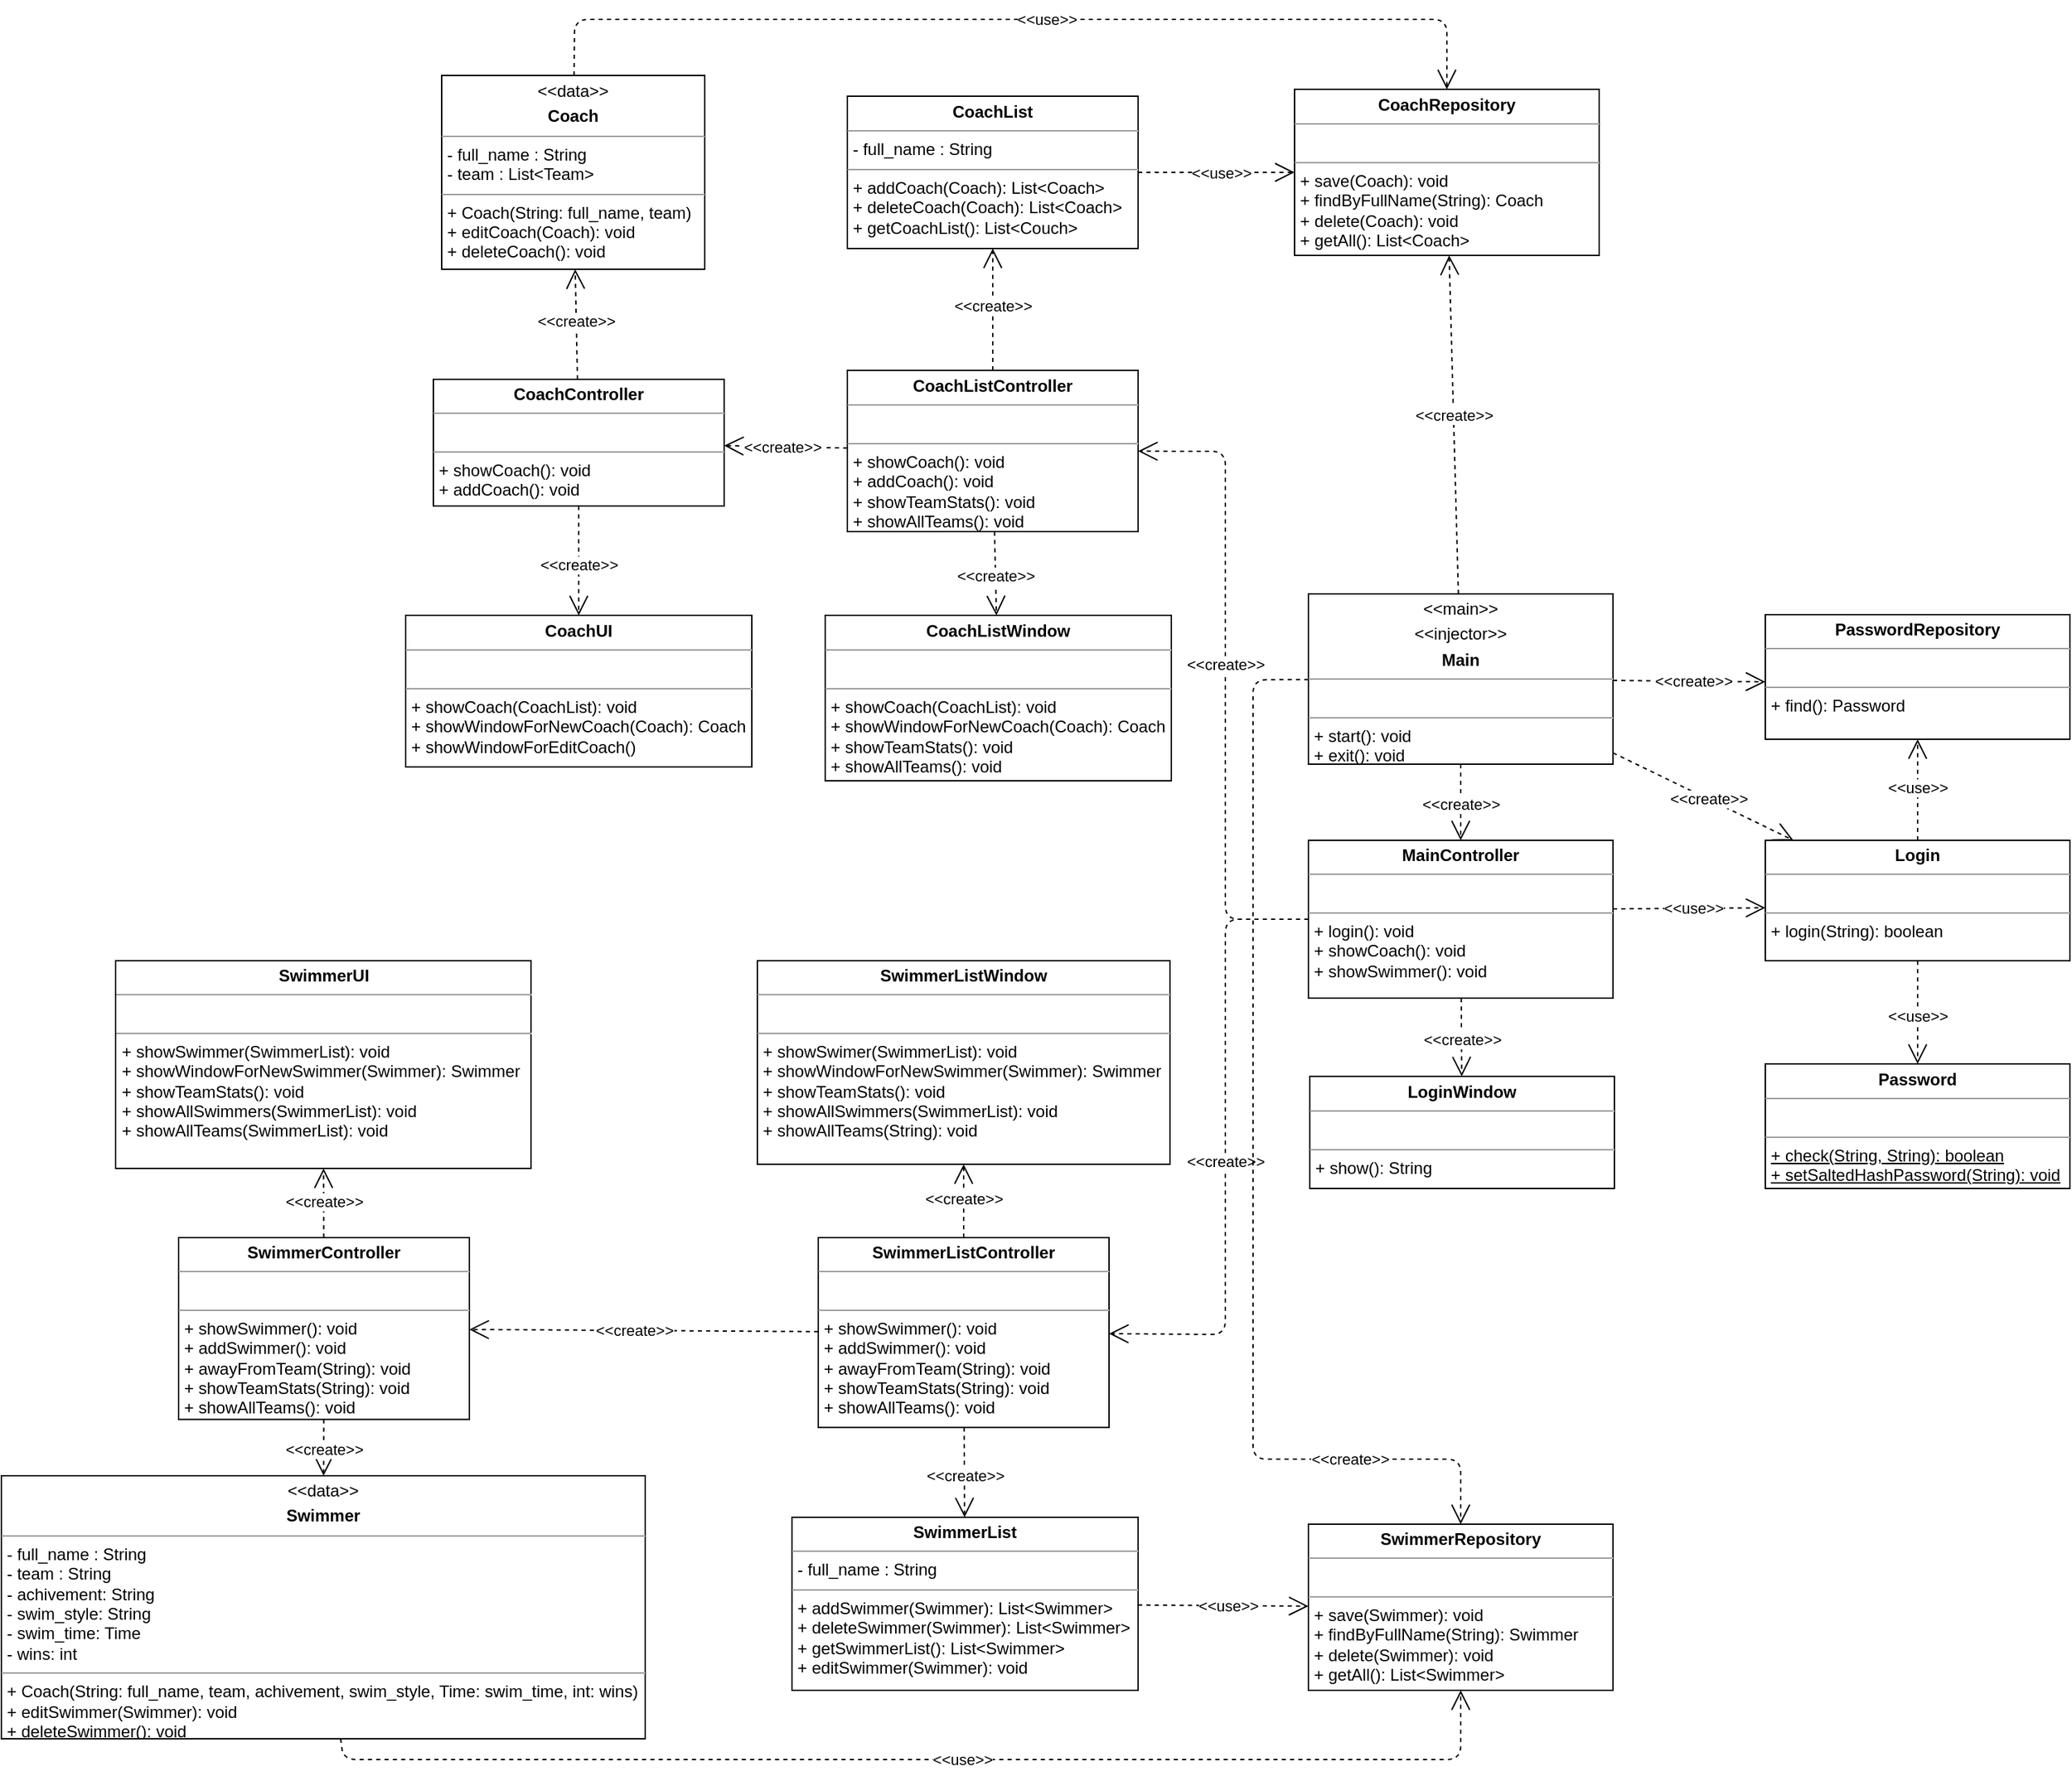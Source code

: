 <mxfile version="13.10.0" type="device" pages="6"><diagram id="vYOA482ySJZ9H8dcD9Wf" name="OldClass"><mxGraphModel dx="1595" dy="1994" grid="1" gridSize="10" guides="1" tooltips="1" connect="1" arrows="1" fold="1" page="1" pageScale="1" pageWidth="827" pageHeight="1169" math="0" shadow="0"><root><mxCell id="V3dvleeYlvzcpn4MptYp-0"/><mxCell id="V3dvleeYlvzcpn4MptYp-1" parent="V3dvleeYlvzcpn4MptYp-0"/><mxCell id="jJf9fi9l3EUjV2VtOUEh-0" value="&amp;lt;&amp;lt;use&amp;gt;&amp;gt;" style="endArrow=open;endSize=12;dashed=1;html=1;" parent="V3dvleeYlvzcpn4MptYp-1" source="jJf9fi9l3EUjV2VtOUEh-3" target="jJf9fi9l3EUjV2VtOUEh-2" edge="1"><mxGeometry x="0.059" width="160" relative="1" as="geometry"><mxPoint x="1455" y="339" as="sourcePoint"/><mxPoint x="1455" y="270" as="targetPoint"/><Array as="points"/><mxPoint as="offset"/></mxGeometry></mxCell><mxCell id="jJf9fi9l3EUjV2VtOUEh-1" value="&amp;lt;&amp;lt;use&amp;gt;&amp;gt;" style="endArrow=open;endSize=12;dashed=1;html=1;" parent="V3dvleeYlvzcpn4MptYp-1" source="jJf9fi9l3EUjV2VtOUEh-3" target="jJf9fi9l3EUjV2VtOUEh-4" edge="1"><mxGeometry x="0.059" width="160" relative="1" as="geometry"><mxPoint x="1455" y="399" as="sourcePoint"/><mxPoint x="1455" y="469" as="targetPoint"/><Array as="points"/><mxPoint as="offset"/></mxGeometry></mxCell><mxCell id="jJf9fi9l3EUjV2VtOUEh-2" value="&lt;p style=&quot;margin: 0px ; margin-top: 4px ; text-align: center&quot;&gt;&lt;b&gt;Password&lt;/b&gt;&lt;/p&gt;&lt;hr size=&quot;1&quot;&gt;&lt;p style=&quot;margin: 0px ; margin-left: 4px&quot;&gt;&lt;br&gt;&lt;/p&gt;&lt;hr size=&quot;1&quot;&gt;&lt;p style=&quot;margin: 0px ; margin-left: 4px&quot;&gt;&lt;u&gt;+ check(String, String): boolean&lt;/u&gt;&lt;br&gt;&lt;/p&gt;&lt;p style=&quot;margin: 0px ; margin-left: 4px&quot;&gt;&lt;u&gt;+ setSaltedHashPassword(String): void&lt;/u&gt;&lt;/p&gt;" style="verticalAlign=top;align=left;overflow=fill;fontSize=12;fontFamily=Helvetica;html=1;" parent="V3dvleeYlvzcpn4MptYp-1" vertex="1"><mxGeometry x="1350" y="714.5" width="220" height="90" as="geometry"/></mxCell><mxCell id="jJf9fi9l3EUjV2VtOUEh-3" value="&lt;p style=&quot;margin: 0px ; margin-top: 4px ; text-align: center&quot;&gt;&lt;b&gt;Login&lt;/b&gt;&lt;/p&gt;&lt;hr size=&quot;1&quot;&gt;&lt;p style=&quot;margin: 0px ; margin-left: 4px&quot;&gt;&lt;br&gt;&lt;/p&gt;&lt;hr size=&quot;1&quot;&gt;&lt;p style=&quot;margin: 0px ; margin-left: 4px&quot;&gt;+ login(String): boolean&lt;/p&gt;" style="verticalAlign=top;align=left;overflow=fill;fontSize=12;fontFamily=Helvetica;html=1;" parent="V3dvleeYlvzcpn4MptYp-1" vertex="1"><mxGeometry x="1350" y="553" width="220" height="87" as="geometry"/></mxCell><mxCell id="jJf9fi9l3EUjV2VtOUEh-4" value="&lt;p style=&quot;margin: 0px ; margin-top: 4px ; text-align: center&quot;&gt;&lt;b&gt;PasswordRepository&lt;/b&gt;&lt;/p&gt;&lt;hr size=&quot;1&quot;&gt;&lt;p style=&quot;margin: 0px ; margin-left: 4px&quot;&gt;&lt;br&gt;&lt;/p&gt;&lt;hr size=&quot;1&quot;&gt;&lt;p style=&quot;margin: 0px ; margin-left: 4px&quot;&gt;+ find(): Password&lt;/p&gt;" style="verticalAlign=top;align=left;overflow=fill;fontSize=12;fontFamily=Helvetica;html=1;" parent="V3dvleeYlvzcpn4MptYp-1" vertex="1"><mxGeometry x="1350" y="390" width="220" height="90" as="geometry"/></mxCell><mxCell id="ZuUy1AK15Awld1z4qDNg-0" value="&amp;lt;&amp;lt;create&amp;gt;&amp;gt;" style="endArrow=open;endSize=12;dashed=1;html=1;" parent="V3dvleeYlvzcpn4MptYp-1" source="ZuUy1AK15Awld1z4qDNg-2" target="ZuUy1AK15Awld1z4qDNg-4" edge="1"><mxGeometry x="0.059" width="160" relative="1" as="geometry"><mxPoint x="1010" y="438.435" as="sourcePoint"/><mxPoint x="910" y="443.694" as="targetPoint"/><Array as="points"/><mxPoint as="offset"/></mxGeometry></mxCell><mxCell id="ZuUy1AK15Awld1z4qDNg-1" value="&amp;lt;&amp;lt;create&amp;gt;&amp;gt;" style="endArrow=open;endSize=12;dashed=1;html=1;" parent="V3dvleeYlvzcpn4MptYp-1" source="ZuUy1AK15Awld1z4qDNg-2" edge="1"><mxGeometry x="0.059" width="160" relative="1" as="geometry"><mxPoint x="1230" y="373.5" as="sourcePoint"/><mxPoint x="1350" y="438.5" as="targetPoint"/><Array as="points"/><mxPoint as="offset"/></mxGeometry></mxCell><mxCell id="ZuUy1AK15Awld1z4qDNg-2" value="&lt;p style=&quot;margin: 0px ; margin-top: 4px ; text-align: center&quot;&gt;&amp;lt;&amp;lt;main&amp;gt;&amp;gt;&lt;/p&gt;&lt;p style=&quot;margin: 0px ; margin-top: 4px ; text-align: center&quot;&gt;&amp;lt;&amp;lt;injector&amp;gt;&amp;gt;&lt;/p&gt;&lt;p style=&quot;margin: 0px ; margin-top: 4px ; text-align: center&quot;&gt;&lt;b&gt;Main&lt;/b&gt;&lt;/p&gt;&lt;hr size=&quot;1&quot;&gt;&lt;p style=&quot;margin: 0px ; margin-left: 4px&quot;&gt;&lt;br&gt;&lt;/p&gt;&lt;hr size=&quot;1&quot;&gt;&lt;p style=&quot;margin: 0px ; margin-left: 4px&quot;&gt;+ start(): void&lt;br&gt;&lt;/p&gt;&lt;p style=&quot;margin: 0px ; margin-left: 4px&quot;&gt;+ exit(): void&lt;/p&gt;" style="verticalAlign=top;align=left;overflow=fill;fontSize=12;fontFamily=Helvetica;html=1;" parent="V3dvleeYlvzcpn4MptYp-1" vertex="1"><mxGeometry x="1020" y="375" width="220" height="123" as="geometry"/></mxCell><mxCell id="ZuUy1AK15Awld1z4qDNg-3" value="&amp;lt;&amp;lt;use&amp;gt;&amp;gt;" style="endArrow=open;endSize=12;dashed=1;html=1;" parent="V3dvleeYlvzcpn4MptYp-1" source="ZuUy1AK15Awld1z4qDNg-4" edge="1"><mxGeometry x="0.059" width="160" relative="1" as="geometry"><mxPoint x="843.939" y="194.5" as="sourcePoint"/><mxPoint x="1350" y="601.75" as="targetPoint"/><Array as="points"><mxPoint x="1240" y="602.5"/></Array><mxPoint as="offset"/></mxGeometry></mxCell><mxCell id="ZuUy1AK15Awld1z4qDNg-4" value="&lt;p style=&quot;margin: 0px ; margin-top: 4px ; text-align: center&quot;&gt;&lt;b&gt;MainController&lt;/b&gt;&lt;/p&gt;&lt;hr size=&quot;1&quot;&gt;&lt;p style=&quot;margin: 0px ; margin-left: 4px&quot;&gt;&lt;br&gt;&lt;/p&gt;&lt;hr size=&quot;1&quot;&gt;&lt;p style=&quot;margin: 0px ; margin-left: 4px&quot;&gt;&lt;span&gt;+ login(): void&lt;/span&gt;&lt;br&gt;&lt;/p&gt;&lt;p style=&quot;margin: 0px ; margin-left: 4px&quot;&gt;+ showCoach(): void&lt;/p&gt;&lt;p style=&quot;margin: 0px ; margin-left: 4px&quot;&gt;+ showSwimmer(): void&lt;/p&gt;" style="verticalAlign=top;align=left;overflow=fill;fontSize=12;fontFamily=Helvetica;html=1;" parent="V3dvleeYlvzcpn4MptYp-1" vertex="1"><mxGeometry x="1020" y="553" width="220" height="114" as="geometry"/></mxCell><mxCell id="ZuUy1AK15Awld1z4qDNg-5" value="&lt;p style=&quot;margin: 0px ; margin-top: 4px ; text-align: center&quot;&gt;&lt;b&gt;LoginWindow&lt;/b&gt;&lt;/p&gt;&lt;hr size=&quot;1&quot;&gt;&lt;p style=&quot;margin: 0px ; margin-left: 4px&quot;&gt;&lt;br&gt;&lt;/p&gt;&lt;hr size=&quot;1&quot;&gt;&lt;p style=&quot;margin: 0px ; margin-left: 4px&quot;&gt;+ show(): String&lt;/p&gt;" style="verticalAlign=top;align=left;overflow=fill;fontSize=12;fontFamily=Helvetica;html=1;" parent="V3dvleeYlvzcpn4MptYp-1" vertex="1"><mxGeometry x="1021" y="723.5" width="220" height="81" as="geometry"/></mxCell><mxCell id="ZuUy1AK15Awld1z4qDNg-6" value="&amp;lt;&amp;lt;create&amp;gt;&amp;gt;" style="endArrow=open;endSize=12;dashed=1;html=1;" parent="V3dvleeYlvzcpn4MptYp-1" source="ZuUy1AK15Awld1z4qDNg-4" target="ZuUy1AK15Awld1z4qDNg-5" edge="1"><mxGeometry x="0.059" width="160" relative="1" as="geometry"><mxPoint x="820" y="504.5" as="sourcePoint"/><mxPoint x="820" y="694.5" as="targetPoint"/><Array as="points"/><mxPoint as="offset"/></mxGeometry></mxCell><mxCell id="FWxiLwFfq9QG_hS9ArL3-0" value="&amp;lt;&amp;lt;create&amp;gt;&amp;gt;" style="endArrow=open;endSize=12;dashed=1;html=1;" parent="V3dvleeYlvzcpn4MptYp-1" source="ZuUy1AK15Awld1z4qDNg-2" target="jJf9fi9l3EUjV2VtOUEh-3" edge="1"><mxGeometry x="0.059" width="160" relative="1" as="geometry"><mxPoint x="1070" y="656.833" as="sourcePoint"/><mxPoint x="1202.736" y="723" as="targetPoint"/><Array as="points"/><mxPoint as="offset"/></mxGeometry></mxCell><mxCell id="o3eksrjNwJ2-reZv4VM_-0" value="&lt;p style=&quot;margin: 0px ; margin-top: 4px ; text-align: center&quot;&gt;&lt;b&gt;CoachListController&lt;/b&gt;&lt;/p&gt;&lt;hr size=&quot;1&quot;&gt;&lt;p style=&quot;margin: 0px ; margin-left: 4px&quot;&gt;&lt;br&gt;&lt;/p&gt;&lt;hr size=&quot;1&quot;&gt;&lt;p style=&quot;margin: 0px ; margin-left: 4px&quot;&gt;&lt;span&gt;+ showCoach(): void&lt;/span&gt;&lt;/p&gt;&lt;p style=&quot;margin: 0px ; margin-left: 4px&quot;&gt;+ addCoach(): void&lt;/p&gt;&lt;p style=&quot;margin: 0px ; margin-left: 4px&quot;&gt;+ showTeamStats(): void&lt;/p&gt;&lt;p style=&quot;margin: 0px ; margin-left: 4px&quot;&gt;+ showAllTeams(): void&lt;/p&gt;" style="verticalAlign=top;align=left;overflow=fill;fontSize=12;fontFamily=Helvetica;html=1;" parent="V3dvleeYlvzcpn4MptYp-1" vertex="1"><mxGeometry x="687" y="213.5" width="210" height="116.5" as="geometry"/></mxCell><mxCell id="icG77pLO8j0H_02cu5mK-0" value="&lt;p style=&quot;margin: 0px ; margin-top: 4px ; text-align: center&quot;&gt;&lt;b&gt;CoachListWindow&lt;/b&gt;&lt;/p&gt;&lt;hr size=&quot;1&quot;&gt;&lt;p style=&quot;margin: 0px ; margin-left: 4px&quot;&gt;&lt;br&gt;&lt;/p&gt;&lt;hr size=&quot;1&quot;&gt;&lt;p style=&quot;margin: 0px ; margin-left: 4px&quot;&gt;&lt;span&gt;+ showCoach(CoachList): void&lt;/span&gt;&lt;br&gt;&lt;/p&gt;&lt;p style=&quot;margin: 0px ; margin-left: 4px&quot;&gt;+ showWindowForNewCoach(Coach): Coach&lt;/p&gt;&lt;p style=&quot;margin: 0px ; margin-left: 4px&quot;&gt;+ showTeamStats(): void&lt;/p&gt;&lt;p style=&quot;margin: 0px ; margin-left: 4px&quot;&gt;+ showAllTeams(): void&lt;/p&gt;&lt;p style=&quot;margin: 0px ; margin-left: 4px&quot;&gt;&lt;br&gt;&lt;/p&gt;" style="verticalAlign=top;align=left;overflow=fill;fontSize=12;fontFamily=Helvetica;html=1;" parent="V3dvleeYlvzcpn4MptYp-1" vertex="1"><mxGeometry x="671" y="390.5" width="250" height="119.5" as="geometry"/></mxCell><mxCell id="6FeKtkTjtWFdV6ER4N76-0" value="&lt;p style=&quot;margin: 0px ; margin-top: 4px ; text-align: center&quot;&gt;&lt;b&gt;CoachList&lt;/b&gt;&lt;/p&gt;&lt;hr size=&quot;1&quot;&gt;&lt;p style=&quot;margin: 0px ; margin-left: 4px&quot;&gt;- full_name : String&lt;/p&gt;&lt;hr size=&quot;1&quot;&gt;&lt;p style=&quot;margin: 0px ; margin-left: 4px&quot;&gt;&lt;span&gt;+ addCoach(Coach): List&amp;lt;Coach&amp;gt;&lt;/span&gt;&lt;br&gt;&lt;/p&gt;&lt;p style=&quot;margin: 0px ; margin-left: 4px&quot;&gt;+ deleteCoach(Coach): List&amp;lt;Coach&amp;gt;&lt;br&gt;&lt;/p&gt;&lt;p style=&quot;margin: 0px ; margin-left: 4px&quot;&gt;+ getCoachList(): List&amp;lt;Couch&amp;gt;&lt;/p&gt;" style="verticalAlign=top;align=left;overflow=fill;fontSize=12;fontFamily=Helvetica;html=1;" parent="V3dvleeYlvzcpn4MptYp-1" vertex="1"><mxGeometry x="687" y="15.5" width="210" height="110" as="geometry"/></mxCell><mxCell id="k-J5YOsv4YYVPMOCXKp9-0" value="&lt;p style=&quot;margin: 0px ; margin-top: 4px ; text-align: center&quot;&gt;&amp;lt;&amp;lt;data&amp;gt;&amp;gt;&lt;/p&gt;&lt;p style=&quot;margin: 0px ; margin-top: 4px ; text-align: center&quot;&gt;&lt;b&gt;Coach&lt;/b&gt;&lt;/p&gt;&lt;hr size=&quot;1&quot;&gt;&lt;p style=&quot;margin: 0px ; margin-left: 4px&quot;&gt;- full_name : String&lt;br&gt;&lt;/p&gt;&lt;p style=&quot;margin: 0px ; margin-left: 4px&quot;&gt;- team : List&amp;lt;Team&amp;gt;&lt;br&gt;&lt;/p&gt;&lt;hr size=&quot;1&quot;&gt;&lt;p style=&quot;margin: 0px ; margin-left: 4px&quot;&gt;+ Coach(String: full_name, team)&lt;br&gt;&lt;/p&gt;&lt;p style=&quot;margin: 0px ; margin-left: 4px&quot;&gt;+ editCoach(Coach): void&lt;/p&gt;&lt;p style=&quot;margin: 0px ; margin-left: 4px&quot;&gt;+ deleteCoach(): void&lt;/p&gt;" style="verticalAlign=top;align=left;overflow=fill;fontSize=12;fontFamily=Helvetica;html=1;" parent="V3dvleeYlvzcpn4MptYp-1" vertex="1"><mxGeometry x="394" y="0.5" width="190" height="140" as="geometry"/></mxCell><mxCell id="1DQm3-EfurJnaZjoVHcO-0" value="&lt;p style=&quot;margin: 0px ; margin-top: 4px ; text-align: center&quot;&gt;&lt;b&gt;CoachRepository&lt;/b&gt;&lt;br&gt;&lt;/p&gt;&lt;hr size=&quot;1&quot;&gt;&lt;p style=&quot;margin: 0px ; margin-left: 4px&quot;&gt;&lt;br&gt;&lt;/p&gt;&lt;hr size=&quot;1&quot;&gt;&lt;p style=&quot;margin: 0px ; margin-left: 4px&quot;&gt;+ save(Coach): void&lt;/p&gt;&lt;p style=&quot;margin: 0px ; margin-left: 4px&quot;&gt;+ findByFullName(String): Coach&lt;/p&gt;&lt;p style=&quot;margin: 0px ; margin-left: 4px&quot;&gt;+ delete(Coach): void&lt;/p&gt;&lt;p style=&quot;margin: 0px ; margin-left: 4px&quot;&gt;+ getAll(): List&amp;lt;Coach&amp;gt;&lt;/p&gt;" style="verticalAlign=top;align=left;overflow=fill;fontSize=12;fontFamily=Helvetica;html=1;" parent="V3dvleeYlvzcpn4MptYp-1" vertex="1"><mxGeometry x="1010" y="10.5" width="220" height="120" as="geometry"/></mxCell><mxCell id="lSXNqTxxTIjslXMrJxl_-0" value="&amp;lt;&amp;lt;create&amp;gt;&amp;gt;" style="endArrow=open;endSize=12;dashed=1;html=1;" parent="V3dvleeYlvzcpn4MptYp-1" source="o3eksrjNwJ2-reZv4VM_-0" target="6FeKtkTjtWFdV6ER4N76-0" edge="1"><mxGeometry x="0.059" width="160" relative="1" as="geometry"><mxPoint x="710" y="349.5" as="sourcePoint"/><mxPoint x="710" y="210.5" as="targetPoint"/><Array as="points"/><mxPoint as="offset"/></mxGeometry></mxCell><mxCell id="lSXNqTxxTIjslXMrJxl_-1" value="&amp;lt;&amp;lt;create&amp;gt;&amp;gt;" style="endArrow=open;endSize=12;dashed=1;html=1;" parent="V3dvleeYlvzcpn4MptYp-1" source="o3eksrjNwJ2-reZv4VM_-0" target="icG77pLO8j0H_02cu5mK-0" edge="1"><mxGeometry x="0.059" width="160" relative="1" as="geometry"><mxPoint x="720" y="359.5" as="sourcePoint"/><mxPoint x="720" y="220.5" as="targetPoint"/><Array as="points"/><mxPoint as="offset"/></mxGeometry></mxCell><mxCell id="lSXNqTxxTIjslXMrJxl_-5" value="&amp;lt;&amp;lt;use&amp;gt;&amp;gt;" style="endArrow=open;endSize=12;dashed=1;html=1;" parent="V3dvleeYlvzcpn4MptYp-1" source="6FeKtkTjtWFdV6ER4N76-0" target="1DQm3-EfurJnaZjoVHcO-0" edge="1"><mxGeometry x="0.059" width="160" relative="1" as="geometry"><mxPoint x="880" y="410.75" as="sourcePoint"/><mxPoint x="990" y="410.0" as="targetPoint"/><Array as="points"/><mxPoint as="offset"/></mxGeometry></mxCell><mxCell id="rLPEh7ZCg-m6QKNK9yCI-0" value="&lt;p style=&quot;margin: 0px ; margin-top: 4px ; text-align: center&quot;&gt;&lt;b&gt;CoachController&lt;/b&gt;&lt;/p&gt;&lt;hr size=&quot;1&quot;&gt;&lt;p style=&quot;margin: 0px ; margin-left: 4px&quot;&gt;&lt;br&gt;&lt;/p&gt;&lt;hr size=&quot;1&quot;&gt;&lt;p style=&quot;margin: 0px ; margin-left: 4px&quot;&gt;&lt;span&gt;+ showCoach(): void&lt;/span&gt;&lt;/p&gt;&lt;p style=&quot;margin: 0px ; margin-left: 4px&quot;&gt;+ addCoach(): void&lt;/p&gt;" style="verticalAlign=top;align=left;overflow=fill;fontSize=12;fontFamily=Helvetica;html=1;" parent="V3dvleeYlvzcpn4MptYp-1" vertex="1"><mxGeometry x="388" y="220" width="210" height="91.5" as="geometry"/></mxCell><mxCell id="rLPEh7ZCg-m6QKNK9yCI-1" value="&lt;p style=&quot;margin: 0px ; margin-top: 4px ; text-align: center&quot;&gt;&lt;b&gt;CoachUI&lt;/b&gt;&lt;/p&gt;&lt;hr size=&quot;1&quot;&gt;&lt;p style=&quot;margin: 0px ; margin-left: 4px&quot;&gt;&lt;br&gt;&lt;/p&gt;&lt;hr size=&quot;1&quot;&gt;&lt;p style=&quot;margin: 0px ; margin-left: 4px&quot;&gt;&lt;span&gt;+ showCoach(CoachList): void&lt;/span&gt;&lt;br&gt;&lt;/p&gt;&lt;p style=&quot;margin: 0px ; margin-left: 4px&quot;&gt;+ showWindowForNewCoach(Coach): Coach&lt;/p&gt;&lt;p style=&quot;margin: 0px ; margin-left: 4px&quot;&gt;+ showWindowForEditCoach()&lt;/p&gt;" style="verticalAlign=top;align=left;overflow=fill;fontSize=12;fontFamily=Helvetica;html=1;" parent="V3dvleeYlvzcpn4MptYp-1" vertex="1"><mxGeometry x="368" y="390.5" width="250" height="109.5" as="geometry"/></mxCell><mxCell id="rLPEh7ZCg-m6QKNK9yCI-2" value="&amp;lt;&amp;lt;create&amp;gt;&amp;gt;" style="endArrow=open;endSize=12;dashed=1;html=1;" parent="V3dvleeYlvzcpn4MptYp-1" source="rLPEh7ZCg-m6QKNK9yCI-0" target="rLPEh7ZCg-m6QKNK9yCI-1" edge="1"><mxGeometry x="0.059" width="160" relative="1" as="geometry"><mxPoint x="420" y="359.5" as="sourcePoint"/><mxPoint x="420" y="220.5" as="targetPoint"/><Array as="points"/><mxPoint as="offset"/></mxGeometry></mxCell><mxCell id="wwzK31Dpc7XcrzIeL1i4-0" value="&amp;lt;&amp;lt;create&amp;gt;&amp;gt;" style="endArrow=open;endSize=12;dashed=1;html=1;" parent="V3dvleeYlvzcpn4MptYp-1" source="rLPEh7ZCg-m6QKNK9yCI-0" target="k-J5YOsv4YYVPMOCXKp9-0" edge="1"><mxGeometry x="0.059" width="160" relative="1" as="geometry"><mxPoint x="802" y="223.5" as="sourcePoint"/><mxPoint x="802" y="135.5" as="targetPoint"/><Array as="points"/><mxPoint as="offset"/></mxGeometry></mxCell><mxCell id="v-JOSgso0rwfS1z9BpZh-0" value="&amp;lt;&amp;lt;use&amp;gt;&amp;gt;" style="endArrow=open;endSize=12;dashed=1;html=1;" parent="V3dvleeYlvzcpn4MptYp-1" source="k-J5YOsv4YYVPMOCXKp9-0" target="1DQm3-EfurJnaZjoVHcO-0" edge="1"><mxGeometry x="0.059" width="160" relative="1" as="geometry"><mxPoint x="310" y="260" as="sourcePoint"/><mxPoint x="960" y="280" as="targetPoint"/><Array as="points"><mxPoint x="490" y="-40"/><mxPoint x="1120" y="-40"/></Array><mxPoint as="offset"/></mxGeometry></mxCell><mxCell id="qxtS0jIqrMj6R99ibpU2-0" value="&amp;lt;&amp;lt;create&amp;gt;&amp;gt;" style="endArrow=open;endSize=12;dashed=1;html=1;" parent="V3dvleeYlvzcpn4MptYp-1" source="o3eksrjNwJ2-reZv4VM_-0" target="rLPEh7ZCg-m6QKNK9yCI-0" edge="1"><mxGeometry x="0.059" width="160" relative="1" as="geometry"><mxPoint x="802.727" y="313.5" as="sourcePoint"/><mxPoint x="804.132" y="400.5" as="targetPoint"/><Array as="points"/><mxPoint as="offset"/></mxGeometry></mxCell><mxCell id="qxtS0jIqrMj6R99ibpU2-1" value="&amp;lt;&amp;lt;create&amp;gt;&amp;gt;" style="endArrow=open;endSize=12;dashed=1;html=1;" parent="V3dvleeYlvzcpn4MptYp-1" source="ZuUy1AK15Awld1z4qDNg-4" target="o3eksrjNwJ2-reZv4VM_-0" edge="1"><mxGeometry x="0.059" width="160" relative="1" as="geometry"><mxPoint x="627" y="463.0" as="sourcePoint"/><mxPoint x="537" y="463.0" as="targetPoint"/><Array as="points"><mxPoint x="960" y="610"/><mxPoint x="960" y="272"/></Array><mxPoint as="offset"/></mxGeometry></mxCell><mxCell id="2QIdOPsm3sbTeUbN4wSM-0" value="&lt;p style=&quot;margin: 0px ; margin-top: 4px ; text-align: center&quot;&gt;&lt;b&gt;SwimmerListController&lt;/b&gt;&lt;/p&gt;&lt;hr size=&quot;1&quot;&gt;&lt;p style=&quot;margin: 0px ; margin-left: 4px&quot;&gt;&lt;br&gt;&lt;/p&gt;&lt;hr size=&quot;1&quot;&gt;&lt;p style=&quot;margin: 0px ; margin-left: 4px&quot;&gt;&lt;span&gt;+ showSwimmer(): void&lt;/span&gt;&lt;/p&gt;&lt;p style=&quot;margin: 0px ; margin-left: 4px&quot;&gt;+ addSwimmer(): void&lt;/p&gt;&lt;p style=&quot;margin: 0px ; margin-left: 4px&quot;&gt;+ awayFromTeam(String): void&lt;/p&gt;&lt;p style=&quot;margin: 0px ; margin-left: 4px&quot;&gt;+ showTeamStats(String): void&lt;/p&gt;&lt;p style=&quot;margin: 0px ; margin-left: 4px&quot;&gt;+ showAllTeams(): void&lt;/p&gt;" style="verticalAlign=top;align=left;overflow=fill;fontSize=12;fontFamily=Helvetica;html=1;" parent="V3dvleeYlvzcpn4MptYp-1" vertex="1"><mxGeometry x="666" y="840" width="210" height="137.12" as="geometry"/></mxCell><mxCell id="2QIdOPsm3sbTeUbN4wSM-1" value="&lt;p style=&quot;margin: 0px ; margin-top: 4px ; text-align: center&quot;&gt;&lt;b&gt;SwimmerListWindow&lt;/b&gt;&lt;/p&gt;&lt;hr size=&quot;1&quot;&gt;&lt;p style=&quot;margin: 0px ; margin-left: 4px&quot;&gt;&lt;br&gt;&lt;/p&gt;&lt;hr size=&quot;1&quot;&gt;&lt;p style=&quot;margin: 0px ; margin-left: 4px&quot;&gt;&lt;span&gt;+ showSwimer(SwimmerList): void&lt;/span&gt;&lt;br&gt;&lt;/p&gt;&lt;p style=&quot;margin: 0px ; margin-left: 4px&quot;&gt;+ showWindowForNewSwimmer(Swimmer): Swimmer&lt;/p&gt;&lt;p style=&quot;margin: 0px ; margin-left: 4px&quot;&gt;+ showTeamStats(): void&lt;/p&gt;&lt;p style=&quot;margin: 0px ; margin-left: 4px&quot;&gt;+ showAllSwimmers(SwimmerList): void&lt;/p&gt;&lt;p style=&quot;margin: 0px ; margin-left: 4px&quot;&gt;+ showAllTeams(String): void&lt;/p&gt;" style="verticalAlign=top;align=left;overflow=fill;fontSize=12;fontFamily=Helvetica;html=1;" parent="V3dvleeYlvzcpn4MptYp-1" vertex="1"><mxGeometry x="622" y="640" width="298" height="147" as="geometry"/></mxCell><mxCell id="2QIdOPsm3sbTeUbN4wSM-2" value="&lt;p style=&quot;margin: 0px ; margin-top: 4px ; text-align: center&quot;&gt;&lt;b&gt;SwimmerList&lt;/b&gt;&lt;/p&gt;&lt;hr size=&quot;1&quot;&gt;&lt;p style=&quot;margin: 0px ; margin-left: 4px&quot;&gt;- full_name : String&lt;/p&gt;&lt;hr size=&quot;1&quot;&gt;&lt;p style=&quot;margin: 0px ; margin-left: 4px&quot;&gt;&lt;span&gt;+ addSwimmer(Swimmer): List&amp;lt;Swimmer&amp;gt;&lt;/span&gt;&lt;br&gt;&lt;/p&gt;&lt;p style=&quot;margin: 0px ; margin-left: 4px&quot;&gt;+ deleteSwimmer(Swimmer): List&amp;lt;Swimmer&amp;gt;&lt;br&gt;&lt;/p&gt;&lt;p style=&quot;margin: 0px ; margin-left: 4px&quot;&gt;+ getSwimmerList(): List&amp;lt;Swimmer&amp;gt;&lt;/p&gt;&lt;p style=&quot;margin: 0px ; margin-left: 4px&quot;&gt;+ editSwimmer(Swimmer): void&lt;/p&gt;" style="verticalAlign=top;align=left;overflow=fill;fontSize=12;fontFamily=Helvetica;html=1;" parent="V3dvleeYlvzcpn4MptYp-1" vertex="1"><mxGeometry x="647" y="1042" width="250" height="125" as="geometry"/></mxCell><mxCell id="2QIdOPsm3sbTeUbN4wSM-3" value="&lt;p style=&quot;margin: 0px ; margin-top: 4px ; text-align: center&quot;&gt;&amp;lt;&amp;lt;data&amp;gt;&amp;gt;&lt;/p&gt;&lt;p style=&quot;margin: 0px ; margin-top: 4px ; text-align: center&quot;&gt;&lt;b&gt;Swimmer&lt;/b&gt;&lt;/p&gt;&lt;hr size=&quot;1&quot;&gt;&lt;p style=&quot;margin: 0px ; margin-left: 4px&quot;&gt;- full_name : String&lt;br&gt;&lt;/p&gt;&lt;p style=&quot;margin: 0px ; margin-left: 4px&quot;&gt;- team : String&lt;br&gt;&lt;/p&gt;&lt;p style=&quot;margin: 0px ; margin-left: 4px&quot;&gt;- achivement: String&lt;/p&gt;&lt;p style=&quot;margin: 0px ; margin-left: 4px&quot;&gt;- swim_style: String&lt;/p&gt;&lt;p style=&quot;margin: 0px ; margin-left: 4px&quot;&gt;- swim_time: Time&lt;/p&gt;&lt;p style=&quot;margin: 0px ; margin-left: 4px&quot;&gt;- wins: int&lt;/p&gt;&lt;hr size=&quot;1&quot;&gt;&lt;p style=&quot;margin: 0px ; margin-left: 4px&quot;&gt;+ Coach(String: full_name, team, achivement, swim_style, Time: swim_time, int: wins)&lt;br&gt;&lt;/p&gt;&lt;p style=&quot;margin: 0px ; margin-left: 4px&quot;&gt;+ editSwimmer(Swimmer): void&lt;/p&gt;&lt;p style=&quot;margin: 0px ; margin-left: 4px&quot;&gt;+ deleteSwimmer(): void&lt;/p&gt;" style="verticalAlign=top;align=left;overflow=fill;fontSize=12;fontFamily=Helvetica;html=1;" parent="V3dvleeYlvzcpn4MptYp-1" vertex="1"><mxGeometry x="76" y="1012" width="465" height="190" as="geometry"/></mxCell><mxCell id="2QIdOPsm3sbTeUbN4wSM-4" value="&amp;lt;&amp;lt;create&amp;gt;&amp;gt;" style="endArrow=open;endSize=12;dashed=1;html=1;" parent="V3dvleeYlvzcpn4MptYp-1" source="2QIdOPsm3sbTeUbN4wSM-0" target="2QIdOPsm3sbTeUbN4wSM-2" edge="1"><mxGeometry x="0.059" width="160" relative="1" as="geometry"><mxPoint x="416" y="1098.929" as="sourcePoint"/><mxPoint x="689" y="1237" as="targetPoint"/><Array as="points"/><mxPoint as="offset"/></mxGeometry></mxCell><mxCell id="2QIdOPsm3sbTeUbN4wSM-5" value="&amp;lt;&amp;lt;create&amp;gt;&amp;gt;" style="endArrow=open;endSize=12;dashed=1;html=1;" parent="V3dvleeYlvzcpn4MptYp-1" source="2QIdOPsm3sbTeUbN4wSM-0" target="2QIdOPsm3sbTeUbN4wSM-1" edge="1"><mxGeometry x="0.059" width="160" relative="1" as="geometry"><mxPoint x="698" y="636" as="sourcePoint"/><mxPoint x="698" y="497" as="targetPoint"/><Array as="points"/><mxPoint as="offset"/></mxGeometry></mxCell><mxCell id="2QIdOPsm3sbTeUbN4wSM-6" value="&amp;lt;&amp;lt;use&amp;gt;&amp;gt;" style="endArrow=open;endSize=12;dashed=1;html=1;" parent="V3dvleeYlvzcpn4MptYp-1" source="2QIdOPsm3sbTeUbN4wSM-2" target="2QIdOPsm3sbTeUbN4wSM-14" edge="1"><mxGeometry x="0.059" width="160" relative="1" as="geometry"><mxPoint x="852" y="1150.25" as="sourcePoint"/><mxPoint x="1000" y="1070" as="targetPoint"/><Array as="points"/><mxPoint as="offset"/></mxGeometry></mxCell><mxCell id="2QIdOPsm3sbTeUbN4wSM-7" value="&lt;p style=&quot;margin: 0px ; margin-top: 4px ; text-align: center&quot;&gt;&lt;b&gt;SwimmerController&lt;/b&gt;&lt;/p&gt;&lt;hr size=&quot;1&quot;&gt;&lt;p style=&quot;margin: 0px ; margin-left: 4px&quot;&gt;&lt;br&gt;&lt;/p&gt;&lt;hr size=&quot;1&quot;&gt;&lt;p style=&quot;margin: 0px ; margin-left: 4px&quot;&gt;&lt;span&gt;+ showSwimmer(): void&lt;/span&gt;&lt;/p&gt;&lt;p style=&quot;margin: 0px ; margin-left: 4px&quot;&gt;+ addSwimmer(): void&lt;/p&gt;&lt;p style=&quot;margin: 0px ; margin-left: 4px&quot;&gt;+ awayFromTeam(String): void&lt;/p&gt;&lt;p style=&quot;margin: 0px ; margin-left: 4px&quot;&gt;+ showTeamStats(String): void&lt;/p&gt;&lt;p style=&quot;margin: 0px ; margin-left: 4px&quot;&gt;+ showAllTeams(): void&lt;/p&gt;" style="verticalAlign=top;align=left;overflow=fill;fontSize=12;fontFamily=Helvetica;html=1;" parent="V3dvleeYlvzcpn4MptYp-1" vertex="1"><mxGeometry x="204" y="840" width="210" height="131.31" as="geometry"/></mxCell><mxCell id="2QIdOPsm3sbTeUbN4wSM-8" value="&lt;p style=&quot;margin: 0px ; margin-top: 4px ; text-align: center&quot;&gt;&lt;b&gt;SwimmerUI&lt;/b&gt;&lt;/p&gt;&lt;hr size=&quot;1&quot;&gt;&lt;p style=&quot;margin: 0px ; margin-left: 4px&quot;&gt;&lt;br&gt;&lt;/p&gt;&lt;hr size=&quot;1&quot;&gt;&lt;p style=&quot;margin: 0px ; margin-left: 4px&quot;&gt;&lt;span&gt;+ showSwimmer(SwimmerList): void&lt;/span&gt;&lt;br&gt;&lt;/p&gt;&lt;p style=&quot;margin: 0px ; margin-left: 4px&quot;&gt;+ showWindowForNewSwimmer(Swimmer): Swimmer&lt;/p&gt;&lt;p style=&quot;margin: 0px ; margin-left: 4px&quot;&gt;+ showTeamStats(): void&lt;/p&gt;&lt;p style=&quot;margin: 0px ; margin-left: 4px&quot;&gt;+ showAllSwimmers(SwimmerList): void&lt;/p&gt;&lt;p style=&quot;margin: 0px ; margin-left: 4px&quot;&gt;+ showAllTeams(SwimmerList): void&lt;/p&gt;" style="verticalAlign=top;align=left;overflow=fill;fontSize=12;fontFamily=Helvetica;html=1;" parent="V3dvleeYlvzcpn4MptYp-1" vertex="1"><mxGeometry x="158.5" y="640" width="300" height="150" as="geometry"/></mxCell><mxCell id="2QIdOPsm3sbTeUbN4wSM-9" value="&amp;lt;&amp;lt;create&amp;gt;&amp;gt;" style="endArrow=open;endSize=12;dashed=1;html=1;" parent="V3dvleeYlvzcpn4MptYp-1" source="2QIdOPsm3sbTeUbN4wSM-7" target="2QIdOPsm3sbTeUbN4wSM-8" edge="1"><mxGeometry x="0.059" width="160" relative="1" as="geometry"><mxPoint x="398" y="636" as="sourcePoint"/><mxPoint x="398" y="497" as="targetPoint"/><Array as="points"/><mxPoint as="offset"/></mxGeometry></mxCell><mxCell id="2QIdOPsm3sbTeUbN4wSM-10" value="&amp;lt;&amp;lt;create&amp;gt;&amp;gt;" style="endArrow=open;endSize=12;dashed=1;html=1;" parent="V3dvleeYlvzcpn4MptYp-1" source="2QIdOPsm3sbTeUbN4wSM-7" target="2QIdOPsm3sbTeUbN4wSM-3" edge="1"><mxGeometry x="0.059" width="160" relative="1" as="geometry"><mxPoint x="1241" y="1060.0" as="sourcePoint"/><mxPoint x="1241" y="972" as="targetPoint"/><Array as="points"/><mxPoint as="offset"/></mxGeometry></mxCell><mxCell id="2QIdOPsm3sbTeUbN4wSM-11" value="&amp;lt;&amp;lt;create&amp;gt;&amp;gt;" style="endArrow=open;endSize=12;dashed=1;html=1;" parent="V3dvleeYlvzcpn4MptYp-1" source="2QIdOPsm3sbTeUbN4wSM-0" target="2QIdOPsm3sbTeUbN4wSM-7" edge="1"><mxGeometry x="0.059" width="160" relative="1" as="geometry"><mxPoint x="781.727" y="964.5" as="sourcePoint"/><mxPoint x="783.132" y="1051.5" as="targetPoint"/><Array as="points"/><mxPoint as="offset"/></mxGeometry></mxCell><mxCell id="2QIdOPsm3sbTeUbN4wSM-12" value="&amp;lt;&amp;lt;create&amp;gt;&amp;gt;" style="endArrow=open;endSize=12;dashed=1;html=1;" parent="V3dvleeYlvzcpn4MptYp-1" source="ZuUy1AK15Awld1z4qDNg-4" target="2QIdOPsm3sbTeUbN4wSM-0" edge="1"><mxGeometry x="0.059" width="160" relative="1" as="geometry"><mxPoint x="992" y="1349.5" as="sourcePoint"/><mxPoint x="509" y="1202.5" as="targetPoint"/><Array as="points"><mxPoint x="960" y="610"/><mxPoint x="960" y="910"/></Array><mxPoint as="offset"/></mxGeometry></mxCell><mxCell id="2QIdOPsm3sbTeUbN4wSM-14" value="&lt;p style=&quot;margin: 0px ; margin-top: 4px ; text-align: center&quot;&gt;&lt;b&gt;SwimmerRepository&lt;/b&gt;&lt;br&gt;&lt;/p&gt;&lt;hr size=&quot;1&quot;&gt;&lt;p style=&quot;margin: 0px ; margin-left: 4px&quot;&gt;&lt;br&gt;&lt;/p&gt;&lt;hr size=&quot;1&quot;&gt;&lt;p style=&quot;margin: 0px ; margin-left: 4px&quot;&gt;+ save(Swimmer): void&lt;/p&gt;&lt;p style=&quot;margin: 0px ; margin-left: 4px&quot;&gt;+ findByFullName(String): Swimmer&lt;/p&gt;&lt;p style=&quot;margin: 0px ; margin-left: 4px&quot;&gt;+ delete(Swimmer): void&lt;/p&gt;&lt;p style=&quot;margin: 0px ; margin-left: 4px&quot;&gt;+ getAll(): List&amp;lt;Swimmer&amp;gt;&lt;/p&gt;" style="verticalAlign=top;align=left;overflow=fill;fontSize=12;fontFamily=Helvetica;html=1;" parent="V3dvleeYlvzcpn4MptYp-1" vertex="1"><mxGeometry x="1020" y="1047" width="220" height="120" as="geometry"/></mxCell><mxCell id="FN54RhZTzEAK62BGzrfz-0" value="&amp;lt;&amp;lt;use&amp;gt;&amp;gt;" style="endArrow=open;endSize=12;dashed=1;html=1;" parent="V3dvleeYlvzcpn4MptYp-1" source="2QIdOPsm3sbTeUbN4wSM-3" target="2QIdOPsm3sbTeUbN4wSM-14" edge="1"><mxGeometry x="0.059" width="160" relative="1" as="geometry"><mxPoint x="419.633" y="1257.25" as="sourcePoint"/><mxPoint x="1050" y="1267.25" as="targetPoint"/><Array as="points"><mxPoint x="323" y="1217"/><mxPoint x="1130" y="1217"/></Array><mxPoint as="offset"/></mxGeometry></mxCell><mxCell id="Rname06Y9zwTNzAVUrrF-0" value="&amp;lt;&amp;lt;create&amp;gt;&amp;gt;" style="endArrow=open;endSize=12;dashed=1;html=1;" parent="V3dvleeYlvzcpn4MptYp-1" source="ZuUy1AK15Awld1z4qDNg-2" target="1DQm3-EfurJnaZjoVHcO-0" edge="1"><mxGeometry x="0.059" width="160" relative="1" as="geometry"><mxPoint x="802" y="223.5" as="sourcePoint"/><mxPoint x="802" y="135.5" as="targetPoint"/><Array as="points"/><mxPoint as="offset"/></mxGeometry></mxCell><mxCell id="Rname06Y9zwTNzAVUrrF-1" value="&amp;lt;&amp;lt;create&amp;gt;&amp;gt;" style="endArrow=open;endSize=12;dashed=1;html=1;" parent="V3dvleeYlvzcpn4MptYp-1" source="ZuUy1AK15Awld1z4qDNg-2" target="2QIdOPsm3sbTeUbN4wSM-14" edge="1"><mxGeometry x="0.682" width="160" relative="1" as="geometry"><mxPoint x="812" y="233.5" as="sourcePoint"/><mxPoint x="1050" y="840" as="targetPoint"/><Array as="points"><mxPoint x="980" y="437"/><mxPoint x="980" y="1000"/><mxPoint x="1130" y="1000"/></Array><mxPoint as="offset"/></mxGeometry></mxCell></root></mxGraphModel></diagram><diagram id="2qPdPkCxrL-vNgen5vxS" name="Frames"><mxGraphModel dx="768" dy="825" grid="1" gridSize="10" guides="1" tooltips="1" connect="1" arrows="1" fold="1" page="1" pageScale="1" pageWidth="827" pageHeight="1169" math="0" shadow="0"><root><mxCell id="rf4rhutEaNHoL-64Ri4x-0"/><mxCell id="rf4rhutEaNHoL-64Ri4x-1" parent="rf4rhutEaNHoL-64Ri4x-0"/><mxCell id="rf4rhutEaNHoL-64Ri4x-2" value="" style="rounded=1;whiteSpace=wrap;html=1;fillColor=#FFFFFF;" parent="rf4rhutEaNHoL-64Ri4x-1" vertex="1"><mxGeometry x="1010" y="90" width="400" height="250" as="geometry"/></mxCell><mxCell id="rf4rhutEaNHoL-64Ri4x-3" value="Тренер" style="rounded=0;whiteSpace=wrap;html=1;fillColor=#FFFFFF;" parent="rf4rhutEaNHoL-64Ri4x-1" vertex="1"><mxGeometry x="1140" y="170" width="120" height="60" as="geometry"/></mxCell><mxCell id="rf4rhutEaNHoL-64Ri4x-4" value="Пловец" style="rounded=0;whiteSpace=wrap;html=1;fillColor=#FFFFFF;" parent="rf4rhutEaNHoL-64Ri4x-1" vertex="1"><mxGeometry x="1140" y="250" width="120" height="60" as="geometry"/></mxCell><mxCell id="rf4rhutEaNHoL-64Ri4x-5" value="&lt;font size=&quot;3&quot;&gt;Выберите&amp;nbsp;&lt;br&gt;пользователя&lt;br&gt;&lt;/font&gt;" style="text;html=1;strokeColor=none;fillColor=none;align=center;verticalAlign=middle;whiteSpace=wrap;rounded=0;" parent="rf4rhutEaNHoL-64Ri4x-1" vertex="1"><mxGeometry x="1180" y="109" width="40" height="20" as="geometry"/></mxCell><mxCell id="rf4rhutEaNHoL-64Ri4x-6" value="" style="rounded=1;whiteSpace=wrap;html=1;fillColor=#FFFFFF;" parent="rf4rhutEaNHoL-64Ri4x-1" vertex="1"><mxGeometry x="1010" y="580" width="400" height="240" as="geometry"/></mxCell><mxCell id="rf4rhutEaNHoL-64Ri4x-7" value="Посмотреть&lt;br&gt;свою&amp;nbsp;статистику" style="rounded=0;whiteSpace=wrap;html=1;fillColor=#FFFFFF;" parent="rf4rhutEaNHoL-64Ri4x-1" vertex="1"><mxGeometry x="1080" y="660" width="120" height="60" as="geometry"/></mxCell><mxCell id="rf4rhutEaNHoL-64Ri4x-8" value="Посмотреть &lt;br&gt;рейтинг пловцов" style="rounded=0;whiteSpace=wrap;html=1;fillColor=#FFFFFF;" parent="rf4rhutEaNHoL-64Ri4x-1" vertex="1"><mxGeometry x="1220" y="660" width="120" height="60" as="geometry"/></mxCell><mxCell id="rf4rhutEaNHoL-64Ri4x-10" value="&lt;font size=&quot;3&quot;&gt;Выберите операцию для пловца&lt;/font&gt;" style="text;html=1;strokeColor=none;fillColor=none;align=center;verticalAlign=middle;whiteSpace=wrap;rounded=0;" parent="rf4rhutEaNHoL-64Ri4x-1" vertex="1"><mxGeometry x="1145" y="600" width="130" height="30" as="geometry"/></mxCell><mxCell id="rf4rhutEaNHoL-64Ri4x-36" value="&lt;font style=&quot;font-size: 20px&quot;&gt;Своя статистика&lt;/font&gt;" style="rounded=1;whiteSpace=wrap;html=1;fillColor=#FFFFFF;" parent="rf4rhutEaNHoL-64Ri4x-1" vertex="1"><mxGeometry x="1060" y="840" width="220" height="90" as="geometry"/></mxCell><mxCell id="rf4rhutEaNHoL-64Ri4x-83" value="" style="rounded=1;whiteSpace=wrap;html=1;fillColor=#FFFFFF;" parent="rf4rhutEaNHoL-64Ri4x-1" vertex="1"><mxGeometry x="1010" y="360" width="400" height="200" as="geometry"/></mxCell><mxCell id="rf4rhutEaNHoL-64Ri4x-84" value="Имя пользователя" style="rounded=0;whiteSpace=wrap;html=1;fillColor=#FFFFFF;" parent="rf4rhutEaNHoL-64Ri4x-1" vertex="1"><mxGeometry x="1040" y="450" width="80" height="30" as="geometry"/></mxCell><mxCell id="rf4rhutEaNHoL-64Ri4x-85" value="Пароль" style="rounded=0;whiteSpace=wrap;html=1;fillColor=#FFFFFF;" parent="rf4rhutEaNHoL-64Ri4x-1" vertex="1"><mxGeometry x="1040" y="500" width="80" height="30" as="geometry"/></mxCell><mxCell id="rf4rhutEaNHoL-64Ri4x-86" value="" style="rounded=0;whiteSpace=wrap;html=1;fillColor=#FFFFFF;" parent="rf4rhutEaNHoL-64Ri4x-1" vertex="1"><mxGeometry x="1125" y="500" width="180" height="30" as="geometry"/></mxCell><mxCell id="rf4rhutEaNHoL-64Ri4x-87" value="&lt;font size=&quot;3&quot;&gt;Войдите в аккаунт&lt;/font&gt;" style="text;html=1;strokeColor=none;fillColor=none;align=center;verticalAlign=middle;whiteSpace=wrap;rounded=0;" parent="rf4rhutEaNHoL-64Ri4x-1" vertex="1"><mxGeometry x="1190" y="390" width="40" height="20" as="geometry"/></mxCell><mxCell id="rf4rhutEaNHoL-64Ri4x-88" value="" style="rounded=0;whiteSpace=wrap;html=1;fillColor=#FFFFFF;" parent="rf4rhutEaNHoL-64Ri4x-1" vertex="1"><mxGeometry x="1125" y="450" width="180" height="30" as="geometry"/></mxCell><mxCell id="rf4rhutEaNHoL-64Ri4x-89" value="Изменить &lt;br&gt;свою статистику" style="rounded=0;whiteSpace=wrap;html=1;fillColor=#FFFFFF;" parent="rf4rhutEaNHoL-64Ri4x-1" vertex="1"><mxGeometry x="1080" y="730" width="120" height="60" as="geometry"/></mxCell><mxCell id="rf4rhutEaNHoL-64Ri4x-90" value="Удалить аккаунт" style="rounded=0;whiteSpace=wrap;html=1;fillColor=#FFFFFF;" parent="rf4rhutEaNHoL-64Ri4x-1" vertex="1"><mxGeometry x="1220" y="730" width="120" height="60" as="geometry"/></mxCell><mxCell id="rf4rhutEaNHoL-64Ri4x-93" value="&lt;font style=&quot;font-size: 20px&quot;&gt;Рейтинг пловцов&lt;/font&gt;" style="rounded=1;whiteSpace=wrap;html=1;fillColor=#FFFFFF;" parent="rf4rhutEaNHoL-64Ri4x-1" vertex="1"><mxGeometry x="1300" y="840" width="220" height="90" as="geometry"/></mxCell><mxCell id="rf4rhutEaNHoL-64Ri4x-94" value="&lt;font style=&quot;font-size: 20px&quot;&gt;Изменить&lt;br&gt;свою статистику&lt;/font&gt;" style="rounded=1;whiteSpace=wrap;html=1;fillColor=#FFFFFF;" parent="rf4rhutEaNHoL-64Ri4x-1" vertex="1"><mxGeometry x="1540" y="840" width="220" height="90" as="geometry"/></mxCell><mxCell id="rf4rhutEaNHoL-64Ri4x-95" value="" style="rounded=1;whiteSpace=wrap;html=1;fillColor=#FFFFFF;" parent="rf4rhutEaNHoL-64Ri4x-1" vertex="1"><mxGeometry x="1430" y="580" width="400" height="240" as="geometry"/></mxCell><mxCell id="rf4rhutEaNHoL-64Ri4x-96" value="Посмотреть&lt;br&gt;свою&amp;nbsp;статистику" style="rounded=0;whiteSpace=wrap;html=1;fillColor=#FFFFFF;" parent="rf4rhutEaNHoL-64Ri4x-1" vertex="1"><mxGeometry x="1500" y="660" width="120" height="60" as="geometry"/></mxCell><mxCell id="rf4rhutEaNHoL-64Ri4x-97" value="Посмотреть &lt;br&gt;рейтинг пловцов" style="rounded=0;whiteSpace=wrap;html=1;fillColor=#FFFFFF;" parent="rf4rhutEaNHoL-64Ri4x-1" vertex="1"><mxGeometry x="1640" y="660" width="120" height="60" as="geometry"/></mxCell><mxCell id="rf4rhutEaNHoL-64Ri4x-98" value="&lt;font size=&quot;3&quot;&gt;Выберите операцию для тренера&lt;/font&gt;" style="text;html=1;strokeColor=none;fillColor=none;align=center;verticalAlign=middle;whiteSpace=wrap;rounded=0;" parent="rf4rhutEaNHoL-64Ri4x-1" vertex="1"><mxGeometry x="1565" y="600" width="130" height="30" as="geometry"/></mxCell><mxCell id="rf4rhutEaNHoL-64Ri4x-100" value="Изменить &lt;br&gt;свою статистику" style="rounded=0;whiteSpace=wrap;html=1;fillColor=#FFFFFF;" parent="rf4rhutEaNHoL-64Ri4x-1" vertex="1"><mxGeometry x="1500" y="730" width="120" height="60" as="geometry"/></mxCell><mxCell id="rf4rhutEaNHoL-64Ri4x-101" value="Удалить аккаунт" style="rounded=0;whiteSpace=wrap;html=1;fillColor=#FFFFFF;" parent="rf4rhutEaNHoL-64Ri4x-1" vertex="1"><mxGeometry x="1640" y="730" width="120" height="60" as="geometry"/></mxCell></root></mxGraphModel></diagram><diagram id="rFuyuC5EDihXTf7H59tk" name="Class Diagram"><mxGraphModel dx="2634" dy="859" grid="1" gridSize="10" guides="1" tooltips="1" connect="1" arrows="1" fold="1" page="1" pageScale="1" pageWidth="827" pageHeight="1169" math="0" shadow="0"><root><mxCell id="gUYaVFCa18crq0RKYRwz-0"/><mxCell id="gUYaVFCa18crq0RKYRwz-1" parent="gUYaVFCa18crq0RKYRwz-0"/><mxCell id="652M6yPGp2hnp7C6dvB5-0" value="&lt;p style=&quot;margin: 0px ; margin-top: 4px ; text-align: center&quot;&gt;&amp;lt;&amp;lt;data&amp;gt;&amp;gt;&lt;/p&gt;&lt;p style=&quot;margin: 0px ; margin-top: 4px ; text-align: center&quot;&gt;&lt;b&gt;Swimmer&lt;/b&gt;&lt;/p&gt;&lt;hr size=&quot;1&quot;&gt;&lt;p style=&quot;margin: 0px ; margin-left: 4px&quot;&gt;- full_name : String&lt;br&gt;&lt;/p&gt;&lt;p style=&quot;margin: 0px ; margin-left: 4px&quot;&gt;- team : String&lt;/p&gt;&lt;p style=&quot;margin: 0px ; margin-left: 4px&quot;&gt;- swim_style: String&lt;/p&gt;&lt;p style=&quot;margin: 0px ; margin-left: 4px&quot;&gt;- swim_time: Time&lt;/p&gt;&lt;p style=&quot;margin: 0px ; margin-left: 4px&quot;&gt;- wins: int&lt;/p&gt;&lt;hr size=&quot;1&quot;&gt;&lt;p style=&quot;margin: 0px ; margin-left: 4px&quot;&gt;+ Swimmer(String, String, String, Time, int)&lt;br&gt;&lt;/p&gt;&lt;p style=&quot;margin: 0px ; margin-left: 4px&quot;&gt;+ editSwimmer(Swimmer): void&lt;/p&gt;&lt;p style=&quot;margin: 0px ; margin-left: 4px&quot;&gt;+ deleteSwimmer(): void&lt;/p&gt;" style="verticalAlign=top;align=left;overflow=fill;fontSize=12;fontFamily=Helvetica;html=1;" parent="gUYaVFCa18crq0RKYRwz-1" vertex="1"><mxGeometry x="320" y="60" width="240" height="180" as="geometry"/></mxCell><mxCell id="ps-ZuvKr6Tdf3-sweLrC-0" value="&lt;p style=&quot;margin: 0px ; margin-top: 4px ; text-align: center&quot;&gt;&lt;b&gt;SwimmerRepository&lt;/b&gt;&lt;br&gt;&lt;/p&gt;&lt;hr size=&quot;1&quot;&gt;&lt;p style=&quot;margin: 0px ; margin-left: 4px&quot;&gt;&lt;br&gt;&lt;/p&gt;&lt;hr size=&quot;1&quot;&gt;&lt;p style=&quot;margin: 0px ; margin-left: 4px&quot;&gt;+ save(Swimmer): void&lt;/p&gt;&lt;p style=&quot;margin: 0px ; margin-left: 4px&quot;&gt;+ deleteSwimmer(Swimmer): void&lt;/p&gt;&lt;p style=&quot;margin: 0px 0px 0px 4px&quot;&gt;+ findByFullName(String): Swimmer&lt;/p&gt;&lt;p style=&quot;margin: 0px ; margin-left: 4px&quot;&gt;&lt;br&gt;&lt;/p&gt;" style="verticalAlign=top;align=left;overflow=fill;fontSize=12;fontFamily=Helvetica;html=1;" parent="gUYaVFCa18crq0RKYRwz-1" vertex="1"><mxGeometry x="320" y="290" width="240" height="110" as="geometry"/></mxCell><mxCell id="2qINbph9UaaJFxeY3j7a-0" value="&lt;p style=&quot;margin: 0px ; margin-top: 4px ; text-align: center&quot;&gt;&lt;b&gt;&amp;lt;&amp;lt;interface&amp;gt;&amp;gt;&lt;/b&gt;&lt;/p&gt;&lt;p style=&quot;margin: 0px ; margin-top: 4px ; text-align: center&quot;&gt;&lt;b&gt;ISwimmerListCommand&lt;/b&gt;&lt;br&gt;&lt;/p&gt;&lt;hr size=&quot;1&quot;&gt;&lt;p style=&quot;margin: 0px ; margin-left: 4px&quot;&gt;&lt;br&gt;&lt;/p&gt;&lt;hr size=&quot;1&quot;&gt;&lt;p style=&quot;margin: 0px ; margin-left: 4px&quot;&gt;+ show(Object): void&lt;/p&gt;&lt;p style=&quot;margin: 0px ; margin-left: 4px&quot;&gt;+ close(): void&lt;/p&gt;&lt;p style=&quot;margin: 0px ; margin-left: 4px&quot;&gt;&lt;br&gt;&lt;/p&gt;" style="verticalAlign=top;align=left;overflow=fill;fontSize=12;fontFamily=Helvetica;html=1;" parent="gUYaVFCa18crq0RKYRwz-1" vertex="1"><mxGeometry x="320" y="490" width="240" height="110" as="geometry"/></mxCell><mxCell id="ycli6Dz3bGvo04m7IS6E-0" value="&amp;lt;&amp;lt;use&amp;gt;&amp;gt;" style="endArrow=open;endSize=12;dashed=1;html=1;" parent="gUYaVFCa18crq0RKYRwz-1" source="2qINbph9UaaJFxeY3j7a-0" target="ps-ZuvKr6Tdf3-sweLrC-0" edge="1"><mxGeometry x="0.059" width="160" relative="1" as="geometry"><mxPoint x="270" y="583" as="sourcePoint"/><mxPoint x="270" y="285" as="targetPoint"/><Array as="points"/><mxPoint as="offset"/></mxGeometry></mxCell><mxCell id="ycli6Dz3bGvo04m7IS6E-1" value="" style="endArrow=diamondThin;endFill=1;endSize=24;html=1;" parent="gUYaVFCa18crq0RKYRwz-1" source="652M6yPGp2hnp7C6dvB5-0" target="ps-ZuvKr6Tdf3-sweLrC-0" edge="1"><mxGeometry width="160" relative="1" as="geometry"><mxPoint x="380" y="280" as="sourcePoint"/><mxPoint x="540" y="280" as="targetPoint"/></mxGeometry></mxCell><mxCell id="HJkIWcgmu6KiXfBOkbK--0" value="&lt;p style=&quot;margin: 0px ; margin-top: 4px ; text-align: center&quot;&gt;&lt;b&gt;SelectSwimmer&lt;/b&gt;&lt;/p&gt;&lt;hr size=&quot;1&quot;&gt;&lt;p style=&quot;margin: 0px ; margin-left: 4px&quot;&gt;- swimmer: Swimmer&lt;/p&gt;&lt;hr size=&quot;1&quot;&gt;&lt;p style=&quot;margin: 0px ; margin-left: 4px&quot;&gt;+ show(Object): void&lt;/p&gt;&lt;p style=&quot;margin: 0px ; margin-left: 4px&quot;&gt;+ close(): void&lt;/p&gt;&lt;p style=&quot;margin: 0px ; margin-left: 4px&quot;&gt;&lt;br&gt;&lt;/p&gt;" style="verticalAlign=top;align=left;overflow=fill;fontSize=12;fontFamily=Helvetica;html=1;" parent="gUYaVFCa18crq0RKYRwz-1" vertex="1"><mxGeometry x="-40" y="490" width="240" height="110" as="geometry"/></mxCell><mxCell id="PBkuizgGIxM-jg0bPFL8-0" value="&lt;p style=&quot;margin: 0px ; margin-top: 4px ; text-align: center&quot;&gt;&lt;b&gt;SwimmerWindow&lt;/b&gt;&lt;/p&gt;&lt;hr size=&quot;1&quot;&gt;&lt;p style=&quot;margin: 0px ; margin-left: 4px&quot;&gt;&lt;br&gt;&lt;/p&gt;&lt;hr size=&quot;1&quot;&gt;&lt;p style=&quot;margin: 0px ; margin-left: 4px&quot;&gt;+ showSwimmer(Swimmer): void&lt;/p&gt;" style="verticalAlign=top;align=left;overflow=fill;fontSize=12;fontFamily=Helvetica;html=1;" parent="gUYaVFCa18crq0RKYRwz-1" vertex="1"><mxGeometry x="-40" y="680" width="240" height="80" as="geometry"/></mxCell><mxCell id="RwC4Mg2WJapdAht0BAV1-0" value="" style="endArrow=diamondThin;endFill=1;endSize=24;html=1;" parent="gUYaVFCa18crq0RKYRwz-1" source="PBkuizgGIxM-jg0bPFL8-0" target="HJkIWcgmu6KiXfBOkbK--0" edge="1"><mxGeometry width="160" relative="1" as="geometry"><mxPoint x="150" y="300" as="sourcePoint"/><mxPoint x="150" y="350" as="targetPoint"/></mxGeometry></mxCell><mxCell id="foPoy4sQ7DhGkTa3oTXy-0" value="" style="endArrow=block;dashed=1;endFill=0;endSize=12;html=1;" parent="gUYaVFCa18crq0RKYRwz-1" source="HJkIWcgmu6KiXfBOkbK--0" target="2qINbph9UaaJFxeY3j7a-0" edge="1"><mxGeometry width="160" relative="1" as="geometry"><mxPoint x="160" y="543" as="sourcePoint"/><mxPoint x="330" y="540" as="targetPoint"/></mxGeometry></mxCell><mxCell id="H8gdHSkBJqPD58o06lHm-0" value="&lt;p style=&quot;margin: 0px ; margin-top: 4px ; text-align: center&quot;&gt;&lt;b&gt;&amp;lt;&amp;lt;interface&amp;gt;&amp;gt;&lt;/b&gt;&lt;/p&gt;&lt;p style=&quot;margin: 0px ; margin-top: 4px ; text-align: center&quot;&gt;&lt;b&gt;ISwimmerCommand&lt;/b&gt;&lt;/p&gt;&lt;hr size=&quot;1&quot;&gt;&lt;p style=&quot;margin: 0px ; margin-left: 4px&quot;&gt;&lt;br&gt;&lt;/p&gt;&lt;hr size=&quot;1&quot;&gt;&lt;p style=&quot;margin: 0px ; margin-left: 4px&quot;&gt;+ show(Swimmer): void&lt;/p&gt;&lt;p style=&quot;margin: 0px ; margin-left: 4px&quot;&gt;+ close(): void&lt;/p&gt;" style="verticalAlign=top;align=left;overflow=fill;fontSize=12;fontFamily=Helvetica;html=1;" parent="gUYaVFCa18crq0RKYRwz-1" vertex="1"><mxGeometry x="-320" y="490" width="200" height="110" as="geometry"/></mxCell><mxCell id="H8gdHSkBJqPD58o06lHm-1" value="" style="endArrow=diamondThin;endFill=1;endSize=24;html=1;" parent="gUYaVFCa18crq0RKYRwz-1" source="PBkuizgGIxM-jg0bPFL8-0" target="H8gdHSkBJqPD58o06lHm-0" edge="1"><mxGeometry width="160" relative="1" as="geometry"><mxPoint x="90" y="690" as="sourcePoint"/><mxPoint x="90" y="610" as="targetPoint"/></mxGeometry></mxCell><mxCell id="AokSGEQqfkFGdrF3oWtt-0" value="&lt;p style=&quot;margin: 0px ; margin-top: 4px ; text-align: center&quot;&gt;&lt;b&gt;DeleteSwimmer&lt;/b&gt;&lt;/p&gt;&lt;hr size=&quot;1&quot;&gt;&lt;p style=&quot;margin: 0px ; margin-left: 4px&quot;&gt;&lt;br&gt;&lt;/p&gt;&lt;hr size=&quot;1&quot;&gt;&lt;p style=&quot;margin: 0px ; margin-left: 4px&quot;&gt;+ show(Swimmer): void&lt;/p&gt;&lt;p style=&quot;margin: 0px ; margin-left: 4px&quot;&gt;+ close(): void&lt;/p&gt;" style="verticalAlign=top;align=left;overflow=fill;fontSize=12;fontFamily=Helvetica;html=1;" parent="gUYaVFCa18crq0RKYRwz-1" vertex="1"><mxGeometry x="-320" y="350" width="200" height="90" as="geometry"/></mxCell><mxCell id="jPOH5zbm4o7AdgiBdxZa-0" value="" style="endArrow=block;dashed=1;endFill=0;endSize=12;html=1;" parent="gUYaVFCa18crq0RKYRwz-1" source="AokSGEQqfkFGdrF3oWtt-0" target="H8gdHSkBJqPD58o06lHm-0" edge="1"><mxGeometry width="160" relative="1" as="geometry"><mxPoint x="210" y="555" as="sourcePoint"/><mxPoint x="330" y="555" as="targetPoint"/></mxGeometry></mxCell><mxCell id="h4xEU-95dqT4A_rIUh0l-0" value="&lt;p style=&quot;margin: 0px ; margin-top: 4px ; text-align: center&quot;&gt;&lt;b&gt;EditSwimmer&lt;/b&gt;&lt;/p&gt;&lt;hr size=&quot;1&quot;&gt;&lt;p style=&quot;margin: 0px ; margin-left: 4px&quot;&gt;&lt;br&gt;&lt;/p&gt;&lt;hr size=&quot;1&quot;&gt;&lt;p style=&quot;margin: 0px ; margin-left: 4px&quot;&gt;+ show(Swimmer): void&lt;/p&gt;&lt;p style=&quot;margin: 0px ; margin-left: 4px&quot;&gt;+ close(): void&lt;/p&gt;" style="verticalAlign=top;align=left;overflow=fill;fontSize=12;fontFamily=Helvetica;html=1;" parent="gUYaVFCa18crq0RKYRwz-1" vertex="1"><mxGeometry x="-320" y="680" width="200" height="90" as="geometry"/></mxCell><mxCell id="h4xEU-95dqT4A_rIUh0l-1" value="" style="endArrow=block;dashed=1;endFill=0;endSize=12;html=1;" parent="gUYaVFCa18crq0RKYRwz-1" source="h4xEU-95dqT4A_rIUh0l-0" target="H8gdHSkBJqPD58o06lHm-0" edge="1"><mxGeometry width="160" relative="1" as="geometry"><mxPoint x="-83" y="715" as="sourcePoint"/><mxPoint x="-513" y="650" as="targetPoint"/></mxGeometry></mxCell><mxCell id="q_QuaK3O66qsB4au2_9m-0" value="&lt;p style=&quot;margin: 0px ; margin-top: 4px ; text-align: center&quot;&gt;&lt;b&gt;EditSwimmerWimdow&lt;/b&gt;&lt;/p&gt;&lt;hr size=&quot;1&quot;&gt;&lt;p style=&quot;margin: 0px ; margin-left: 4px&quot;&gt;&lt;br&gt;&lt;/p&gt;&lt;hr size=&quot;1&quot;&gt;&lt;p style=&quot;margin: 0px ; margin-left: 4px&quot;&gt;+ show(Swimmer): Swimmer&lt;/p&gt;" style="verticalAlign=top;align=left;overflow=fill;fontSize=12;fontFamily=Helvetica;html=1;" parent="gUYaVFCa18crq0RKYRwz-1" vertex="1"><mxGeometry x="-600" y="687.5" width="200" height="75" as="geometry"/></mxCell><mxCell id="fn5NfBsok-bVJwRl3Iz4-0" value="" style="endArrow=diamondThin;endFill=1;endSize=24;html=1;" parent="gUYaVFCa18crq0RKYRwz-1" source="q_QuaK3O66qsB4au2_9m-0" target="h4xEU-95dqT4A_rIUh0l-0" edge="1"><mxGeometry width="160" relative="1" as="geometry"><mxPoint x="21.429" y="690" as="sourcePoint"/><mxPoint x="-115.714" y="610" as="targetPoint"/></mxGeometry></mxCell><mxCell id="TW0WpKHcsxde7aCfWSK6-0" value="&amp;lt;&amp;lt;use&amp;gt;&amp;gt;" style="endArrow=open;endSize=12;dashed=1;html=1;" parent="gUYaVFCa18crq0RKYRwz-1" source="H8gdHSkBJqPD58o06lHm-0" target="ps-ZuvKr6Tdf3-sweLrC-0" edge="1"><mxGeometry x="0.059" width="160" relative="1" as="geometry"><mxPoint x="450" y="500" as="sourcePoint"/><mxPoint x="450" y="410" as="targetPoint"/><Array as="points"/><mxPoint as="offset"/></mxGeometry></mxCell><mxCell id="_4nOofi4wuHigrIVRZY4-0" value="&lt;p style=&quot;margin: 0px ; margin-top: 4px ; text-align: center&quot;&gt;&lt;b&gt;ShowSwimmerStats&lt;/b&gt;&lt;/p&gt;&lt;hr size=&quot;1&quot;&gt;&lt;p style=&quot;margin: 0px ; margin-left: 4px&quot;&gt;&lt;br&gt;&lt;/p&gt;&lt;hr size=&quot;1&quot;&gt;&lt;p style=&quot;margin: 0px ; margin-left: 4px&quot;&gt;+ show(Swimmer): void&lt;/p&gt;&lt;p style=&quot;margin: 0px ; margin-left: 4px&quot;&gt;+ close(): void&lt;/p&gt;" style="verticalAlign=top;align=left;overflow=fill;fontSize=12;fontFamily=Helvetica;html=1;" parent="gUYaVFCa18crq0RKYRwz-1" vertex="1"><mxGeometry x="-600" y="500" width="200" height="90" as="geometry"/></mxCell><mxCell id="_4nOofi4wuHigrIVRZY4-1" value="&lt;p style=&quot;margin: 0px ; margin-top: 4px ; text-align: center&quot;&gt;&lt;b&gt;ShowSwimmerStatsWimdow&lt;/b&gt;&lt;/p&gt;&lt;hr size=&quot;1&quot;&gt;&lt;p style=&quot;margin: 0px ; margin-left: 4px&quot;&gt;&lt;br&gt;&lt;/p&gt;&lt;hr size=&quot;1&quot;&gt;&lt;p style=&quot;margin: 0px ; margin-left: 4px&quot;&gt;+ show(Swimmer): Swimmer&lt;/p&gt;" style="verticalAlign=top;align=left;overflow=fill;fontSize=12;fontFamily=Helvetica;html=1;" parent="gUYaVFCa18crq0RKYRwz-1" vertex="1"><mxGeometry x="-600" y="357.5" width="200" height="75" as="geometry"/></mxCell><mxCell id="_4nOofi4wuHigrIVRZY4-2" value="" style="endArrow=diamondThin;endFill=1;endSize=24;html=1;" parent="gUYaVFCa18crq0RKYRwz-1" source="_4nOofi4wuHigrIVRZY4-1" target="_4nOofi4wuHigrIVRZY4-0" edge="1"><mxGeometry width="160" relative="1" as="geometry"><mxPoint x="-258.571" y="510" as="sourcePoint"/><mxPoint x="-395.714" y="430" as="targetPoint"/></mxGeometry></mxCell><mxCell id="_4nOofi4wuHigrIVRZY4-3" value="" style="endArrow=block;dashed=1;endFill=0;endSize=12;html=1;" parent="gUYaVFCa18crq0RKYRwz-1" source="_4nOofi4wuHigrIVRZY4-0" target="H8gdHSkBJqPD58o06lHm-0" edge="1"><mxGeometry width="160" relative="1" as="geometry"><mxPoint x="-210" y="690" as="sourcePoint"/><mxPoint x="-210" y="610" as="targetPoint"/></mxGeometry></mxCell><mxCell id="7W9h9dMPczVONS8E2QyQ-0" value="" style="endArrow=diamondThin;endFill=0;endSize=24;html=1;" parent="gUYaVFCa18crq0RKYRwz-1" source="H8gdHSkBJqPD58o06lHm-0" target="HJkIWcgmu6KiXfBOkbK--0" edge="1"><mxGeometry width="160" relative="1" as="geometry"><mxPoint x="50" y="432.5" as="sourcePoint"/><mxPoint x="210" y="432.5" as="targetPoint"/></mxGeometry></mxCell><mxCell id="T93XvMbYHTgMQcGEOIBh-0" value="&lt;p style=&quot;margin: 0px ; margin-top: 4px ; text-align: center&quot;&gt;&lt;b&gt;AddSwimmer&lt;/b&gt;&lt;/p&gt;&lt;hr size=&quot;1&quot;&gt;&lt;p style=&quot;margin: 0px ; margin-left: 4px&quot;&gt;&lt;br&gt;&lt;/p&gt;&lt;hr size=&quot;1&quot;&gt;&lt;p style=&quot;margin: 0px ; margin-left: 4px&quot;&gt;+ show(Swimmer): void&lt;/p&gt;&lt;p style=&quot;margin: 0px ; margin-left: 4px&quot;&gt;+ close(): void&lt;/p&gt;" style="verticalAlign=top;align=left;overflow=fill;fontSize=12;fontFamily=Helvetica;html=1;" parent="gUYaVFCa18crq0RKYRwz-1" vertex="1"><mxGeometry x="340" y="670" width="200" height="90" as="geometry"/></mxCell><mxCell id="T93XvMbYHTgMQcGEOIBh-1" value="" style="endArrow=block;dashed=1;endFill=0;endSize=12;html=1;" parent="gUYaVFCa18crq0RKYRwz-1" source="T93XvMbYHTgMQcGEOIBh-0" target="2qINbph9UaaJFxeY3j7a-0" edge="1"><mxGeometry width="160" relative="1" as="geometry"><mxPoint x="477" y="945" as="sourcePoint"/><mxPoint x="421.667" y="710" as="targetPoint"/></mxGeometry></mxCell><mxCell id="T93XvMbYHTgMQcGEOIBh-2" value="&lt;p style=&quot;margin: 0px ; margin-top: 4px ; text-align: center&quot;&gt;&lt;b&gt;AddNewSwimmerWimdow&lt;/b&gt;&lt;/p&gt;&lt;hr size=&quot;1&quot;&gt;&lt;p style=&quot;margin: 0px ; margin-left: 4px&quot;&gt;&lt;br&gt;&lt;/p&gt;&lt;hr size=&quot;1&quot;&gt;&lt;p style=&quot;margin: 0px ; margin-left: 4px&quot;&gt;+ show(Swimmer): Swimmer&lt;/p&gt;" style="verticalAlign=top;align=left;overflow=fill;fontSize=12;fontFamily=Helvetica;html=1;" parent="gUYaVFCa18crq0RKYRwz-1" vertex="1"><mxGeometry x="340" y="805.5" width="200" height="75" as="geometry"/></mxCell><mxCell id="T93XvMbYHTgMQcGEOIBh-3" value="" style="endArrow=diamondThin;endFill=1;endSize=24;html=1;" parent="gUYaVFCa18crq0RKYRwz-1" source="T93XvMbYHTgMQcGEOIBh-2" target="T93XvMbYHTgMQcGEOIBh-0" edge="1"><mxGeometry width="160" relative="1" as="geometry"><mxPoint x="581.429" y="920" as="sourcePoint"/><mxPoint x="444.286" y="840" as="targetPoint"/></mxGeometry></mxCell><mxCell id="4JDG2W9Ad81hgI75oNRu-0" value="&lt;p style=&quot;margin: 0px ; margin-top: 4px ; text-align: center&quot;&gt;&lt;b&gt;RankingOfSwimmers&lt;/b&gt;&lt;/p&gt;&lt;hr size=&quot;1&quot;&gt;&lt;p style=&quot;margin: 0px ; margin-left: 4px&quot;&gt;&lt;br&gt;&lt;/p&gt;&lt;hr size=&quot;1&quot;&gt;&lt;p style=&quot;margin: 0px ; margin-left: 4px&quot;&gt;+ show(SwimmerList): void&lt;/p&gt;&lt;p style=&quot;margin: 0px ; margin-left: 4px&quot;&gt;+ close(): void&lt;/p&gt;" style="verticalAlign=top;align=left;overflow=fill;fontSize=12;fontFamily=Helvetica;html=1;" parent="gUYaVFCa18crq0RKYRwz-1" vertex="1"><mxGeometry x="40" y="300" width="200" height="90" as="geometry"/></mxCell><mxCell id="4JDG2W9Ad81hgI75oNRu-1" value="&lt;div style=&quot;text-align: center&quot;&gt;&lt;b&gt;RankingOfSwimmers&lt;/b&gt;&lt;b&gt;Window&lt;/b&gt;&lt;/div&gt;&lt;hr size=&quot;1&quot; style=&quot;text-align: center&quot;&gt;&lt;p style=&quot;margin: 0px ; margin-left: 4px&quot;&gt;&lt;br&gt;&lt;/p&gt;&lt;hr size=&quot;1&quot;&gt;&lt;p style=&quot;margin: 0px ; margin-left: 4px&quot;&gt;+ show(SwimmerList): SwimmerList&lt;/p&gt;" style="verticalAlign=top;align=left;overflow=fill;fontSize=12;fontFamily=Helvetica;html=1;" parent="gUYaVFCa18crq0RKYRwz-1" vertex="1"><mxGeometry x="40" y="165" width="200" height="75" as="geometry"/></mxCell><mxCell id="4JDG2W9Ad81hgI75oNRu-2" value="" style="endArrow=diamondThin;endFill=1;endSize=24;html=1;" parent="gUYaVFCa18crq0RKYRwz-1" source="4JDG2W9Ad81hgI75oNRu-1" target="4JDG2W9Ad81hgI75oNRu-0" edge="1"><mxGeometry width="160" relative="1" as="geometry"><mxPoint x="311.429" y="495.5" as="sourcePoint"/><mxPoint x="174.286" y="415.5" as="targetPoint"/></mxGeometry></mxCell><mxCell id="4JDG2W9Ad81hgI75oNRu-3" value="" style="endArrow=block;dashed=1;endFill=0;endSize=12;html=1;" parent="gUYaVFCa18crq0RKYRwz-1" source="4JDG2W9Ad81hgI75oNRu-0" target="2qINbph9UaaJFxeY3j7a-0" edge="1"><mxGeometry width="160" relative="1" as="geometry"><mxPoint x="610" y="670" as="sourcePoint"/><mxPoint x="610" y="600" as="targetPoint"/></mxGeometry></mxCell><mxCell id="xUx81kouMOjd_zPqly6n-0" value="&amp;lt;&amp;lt;create&amp;gt;&amp;gt;" style="endArrow=open;endSize=12;dashed=1;html=1;" parent="gUYaVFCa18crq0RKYRwz-1" source="xUx81kouMOjd_zPqly6n-12" target="xUx81kouMOjd_zPqly6n-9" edge="1"><mxGeometry x="0.059" width="160" relative="1" as="geometry"><mxPoint x="1450" y="383.935" as="sourcePoint"/><mxPoint x="1350" y="389.194" as="targetPoint"/><Array as="points"/><mxPoint as="offset"/></mxGeometry></mxCell><mxCell id="xUx81kouMOjd_zPqly6n-1" value="&amp;lt;&amp;lt;create&amp;gt;&amp;gt;" style="endArrow=open;endSize=12;dashed=1;html=1;exitX=0.75;exitY=1;exitDx=0;exitDy=0;" parent="gUYaVFCa18crq0RKYRwz-1" source="xUx81kouMOjd_zPqly6n-12" target="xUx81kouMOjd_zPqly6n-6" edge="1"><mxGeometry x="0.059" width="160" relative="1" as="geometry"><mxPoint x="1670" y="319" as="sourcePoint"/><mxPoint x="1824.225" y="230" as="targetPoint"/><Array as="points"><mxPoint x="1455" y="770"/></Array><mxPoint as="offset"/></mxGeometry></mxCell><mxCell id="xUx81kouMOjd_zPqly6n-3" value="&amp;lt;&amp;lt;use&amp;gt;&amp;gt;" style="endArrow=open;endSize=12;dashed=1;html=1;exitX=0.25;exitY=1;exitDx=0;exitDy=0;" parent="gUYaVFCa18crq0RKYRwz-1" source="qDEuLEfjYemAyvMJ2gmG-2" target="xUx81kouMOjd_zPqly6n-6" edge="1"><mxGeometry x="0.059" width="160" relative="1" as="geometry"><mxPoint x="1895" y="113.5" as="sourcePoint"/><mxPoint x="1895" y="183.5" as="targetPoint"/><Array as="points"><mxPoint x="799" y="904.5"/><mxPoint x="1460" y="904.5"/></Array><mxPoint as="offset"/></mxGeometry></mxCell><mxCell id="xUx81kouMOjd_zPqly6n-4" value="&lt;p style=&quot;margin: 0px ; margin-top: 4px ; text-align: center&quot;&gt;&lt;b&gt;Password&lt;/b&gt;&lt;/p&gt;&lt;hr size=&quot;1&quot;&gt;&lt;p style=&quot;margin: 0px ; margin-left: 4px&quot;&gt;&lt;br&gt;&lt;/p&gt;&lt;hr size=&quot;1&quot;&gt;&lt;p style=&quot;margin: 0px ; margin-left: 4px&quot;&gt;&lt;u&gt;+ check(String, String): boolean&lt;/u&gt;&lt;br&gt;&lt;/p&gt;&lt;p style=&quot;margin: 0px ; margin-left: 4px&quot;&gt;&lt;u&gt;+ setSaltedHashPassword(String): void&lt;/u&gt;&lt;/p&gt;" style="verticalAlign=top;align=left;overflow=fill;fontSize=12;fontFamily=Helvetica;html=1;" parent="gUYaVFCa18crq0RKYRwz-1" vertex="1"><mxGeometry x="1131" y="764.5" width="220" height="90" as="geometry"/></mxCell><mxCell id="xUx81kouMOjd_zPqly6n-5" value="&lt;p style=&quot;margin: 0px ; margin-top: 4px ; text-align: center&quot;&gt;&lt;b&gt;Login&lt;/b&gt;&lt;/p&gt;&lt;hr size=&quot;1&quot;&gt;&lt;p style=&quot;margin: 0px ; margin-left: 4px&quot;&gt;&lt;br&gt;&lt;/p&gt;&lt;hr size=&quot;1&quot;&gt;&lt;p style=&quot;margin: 0px ; margin-left: 4px&quot;&gt;+ login(String, String): boolean&lt;/p&gt;&lt;p style=&quot;margin: 0px ; margin-left: 4px&quot;&gt;+ show(): void&lt;br&gt;&lt;/p&gt;&lt;p style=&quot;margin: 0px ; margin-left: 4px&quot;&gt;+ close(): void&lt;/p&gt;" style="verticalAlign=top;align=left;overflow=fill;fontSize=12;fontFamily=Helvetica;html=1;" parent="gUYaVFCa18crq0RKYRwz-1" vertex="1"><mxGeometry x="970" y="637.5" width="220" height="100" as="geometry"/></mxCell><mxCell id="xUx81kouMOjd_zPqly6n-6" value="&lt;p style=&quot;margin: 0px ; margin-top: 4px ; text-align: center&quot;&gt;&lt;b&gt;LoginRepository&lt;/b&gt;&lt;/p&gt;&lt;hr size=&quot;1&quot;&gt;&lt;p style=&quot;margin: 0px ; margin-left: 4px&quot;&gt;&lt;br&gt;&lt;/p&gt;&lt;hr size=&quot;1&quot;&gt;&lt;p style=&quot;margin: 0px ; margin-left: 4px&quot;&gt;&lt;span&gt;+ find(): Username&lt;/span&gt;&lt;br&gt;&lt;/p&gt;" style="verticalAlign=top;align=left;overflow=fill;fontSize=12;fontFamily=Helvetica;html=1;" parent="gUYaVFCa18crq0RKYRwz-1" vertex="1"><mxGeometry x="1390" y="764.5" width="139" height="80" as="geometry"/></mxCell><mxCell id="xUx81kouMOjd_zPqly6n-7" value="&amp;lt;&amp;lt;create&amp;gt;&amp;gt;" style="endArrow=open;endSize=12;dashed=1;html=1;" parent="gUYaVFCa18crq0RKYRwz-1" source="xUx81kouMOjd_zPqly6n-12" target="xUx81kouMOjd_zPqly6n-5" edge="1"><mxGeometry x="0.059" width="160" relative="1" as="geometry"><mxPoint x="1623.158" y="305" as="sourcePoint"/><mxPoint x="1765" y="210" as="targetPoint"/><Array as="points"><mxPoint x="1400" y="688"/></Array><mxPoint as="offset"/></mxGeometry></mxCell><mxCell id="xUx81kouMOjd_zPqly6n-8" value="&lt;p style=&quot;margin: 0px ; margin-top: 4px ; text-align: center&quot;&gt;&amp;lt;&amp;lt;main&amp;gt;&amp;gt;&lt;/p&gt;&lt;p style=&quot;margin: 0px ; margin-top: 4px ; text-align: center&quot;&gt;&lt;b&gt;Main&lt;/b&gt;&lt;/p&gt;&lt;hr size=&quot;1&quot;&gt;&lt;p style=&quot;margin: 0px ; margin-left: 4px&quot;&gt;&lt;br&gt;&lt;/p&gt;&lt;hr size=&quot;1&quot;&gt;&lt;p style=&quot;margin: 0px ; margin-left: 4px&quot;&gt;+ start(): void&lt;br&gt;&lt;/p&gt;&lt;p style=&quot;margin: 0px ; margin-left: 4px&quot;&gt;+ exit(): void&lt;/p&gt;" style="verticalAlign=top;align=left;overflow=fill;fontSize=12;fontFamily=Helvetica;html=1;" parent="gUYaVFCa18crq0RKYRwz-1" vertex="1"><mxGeometry x="1290" y="117" width="220" height="113" as="geometry"/></mxCell><mxCell id="xUx81kouMOjd_zPqly6n-9" value="&lt;p style=&quot;margin: 0px ; margin-top: 4px ; text-align: center&quot;&gt;&lt;b&gt;MainController&lt;/b&gt;&lt;/p&gt;&lt;hr size=&quot;1&quot;&gt;&lt;p style=&quot;margin: 0px ; margin-left: 4px&quot;&gt;&lt;br&gt;&lt;/p&gt;&lt;hr size=&quot;1&quot;&gt;&lt;p style=&quot;margin: 0px ; margin-left: 4px&quot;&gt;&lt;span&gt;+ login(): void&lt;/span&gt;&lt;br&gt;&lt;/p&gt;&lt;p style=&quot;margin: 0px ; margin-left: 4px&quot;&gt;+ showSwimmerList(): void&lt;/p&gt;&lt;p style=&quot;margin: 0px ; margin-left: 4px&quot;&gt;+ showCoachList(): void&lt;/p&gt;" style="verticalAlign=top;align=left;overflow=fill;fontSize=12;fontFamily=Helvetica;html=1;" parent="gUYaVFCa18crq0RKYRwz-1" vertex="1"><mxGeometry x="980" y="337" width="200" height="103" as="geometry"/></mxCell><mxCell id="xUx81kouMOjd_zPqly6n-10" value="&amp;lt;&amp;lt;create&amp;gt;&amp;gt;" style="endArrow=open;endSize=12;dashed=1;html=1;exitX=0;exitY=0;exitDx=0;exitDy=0;" parent="gUYaVFCa18crq0RKYRwz-1" source="xUx81kouMOjd_zPqly6n-12" target="xUx81kouMOjd_zPqly6n-18" edge="1"><mxGeometry x="0.059" width="160" relative="1" as="geometry"><mxPoint x="1580" y="453.5" as="sourcePoint"/><mxPoint x="1240.789" y="126" as="targetPoint"/><Array as="points"><mxPoint x="740" y="312"/></Array><mxPoint as="offset"/></mxGeometry></mxCell><mxCell id="xUx81kouMOjd_zPqly6n-11" value="&lt;p style=&quot;margin: 0px ; margin-top: 4px ; text-align: center&quot;&gt;&lt;b&gt;LoginWindow&lt;/b&gt;&lt;/p&gt;&lt;hr size=&quot;1&quot;&gt;&lt;p style=&quot;margin: 0px ; margin-left: 4px&quot;&gt;&lt;br&gt;&lt;/p&gt;&lt;hr size=&quot;1&quot;&gt;&lt;p style=&quot;margin: 0px ; margin-left: 4px&quot;&gt;+ show(): String&lt;/p&gt;" style="verticalAlign=top;align=left;overflow=fill;fontSize=12;fontFamily=Helvetica;html=1;" parent="gUYaVFCa18crq0RKYRwz-1" vertex="1"><mxGeometry x="960" y="764.5" width="120" height="81" as="geometry"/></mxCell><mxCell id="xUx81kouMOjd_zPqly6n-12" value="&lt;p style=&quot;margin: 0px ; margin-top: 4px ; text-align: center&quot;&gt;&amp;lt;&amp;lt;injector&amp;gt;&amp;gt;&lt;/p&gt;&lt;p style=&quot;margin: 0px ; margin-top: 4px ; text-align: center&quot;&gt;&lt;b&gt;Injector&lt;/b&gt;&lt;/p&gt;&lt;hr size=&quot;1&quot;&gt;&lt;p style=&quot;margin: 0px ; margin-left: 4px&quot;&gt;&lt;br&gt;&lt;/p&gt;&lt;hr size=&quot;1&quot;&gt;&lt;p style=&quot;margin: 0px ; margin-left: 4px&quot;&gt;+ createPasswordRepository(): void&lt;/p&gt;&lt;p style=&quot;margin: 0px ; margin-left: 4px&quot;&gt;+ createMainController(): void&lt;br&gt;&lt;/p&gt;&lt;p style=&quot;margin: 0px ; margin-left: 4px&quot;&gt;+ createLogin(): void&lt;br&gt;&lt;/p&gt;&lt;p style=&quot;margin: 0px ; margin-left: 4px&quot;&gt;+ createSwimmerRepository(): void&lt;/p&gt;&lt;p style=&quot;margin: 0px ; margin-left: 4px&quot;&gt;+ createCoachRepository(): void&lt;/p&gt;" style="verticalAlign=top;align=left;overflow=fill;fontSize=12;fontFamily=Helvetica;html=1;" parent="gUYaVFCa18crq0RKYRwz-1" vertex="1"><mxGeometry x="1290" y="312" width="220" height="148" as="geometry"/></mxCell><mxCell id="xUx81kouMOjd_zPqly6n-13" value="&amp;lt;&amp;lt;create&amp;gt;&amp;gt;" style="endArrow=open;endSize=12;dashed=1;html=1;" parent="gUYaVFCa18crq0RKYRwz-1" source="xUx81kouMOjd_zPqly6n-8" target="xUx81kouMOjd_zPqly6n-12" edge="1"><mxGeometry x="0.059" width="160" relative="1" as="geometry"><mxPoint x="1690" y="393" as="sourcePoint"/><mxPoint x="1800" y="394" as="targetPoint"/><Array as="points"/><mxPoint as="offset"/></mxGeometry></mxCell><mxCell id="xUx81kouMOjd_zPqly6n-14" value="&lt;p style=&quot;margin: 0px ; margin-top: 4px ; text-align: center&quot;&gt;&lt;b&gt;&amp;lt;&amp;lt;interface&amp;gt;&amp;gt;&lt;/b&gt;&lt;/p&gt;&lt;p style=&quot;margin: 0px ; margin-top: 4px ; text-align: center&quot;&gt;&lt;b&gt;ICommand&lt;/b&gt;&lt;/p&gt;&lt;hr size=&quot;1&quot;&gt;&lt;p style=&quot;margin: 0px ; margin-left: 4px&quot;&gt;&lt;br&gt;&lt;/p&gt;&lt;hr size=&quot;1&quot;&gt;&lt;p style=&quot;margin: 0px ; margin-left: 4px&quot;&gt;+ show(): void&lt;/p&gt;&lt;p style=&quot;margin: 0px ; margin-left: 4px&quot;&gt;+ close(): void&lt;/p&gt;" style="verticalAlign=top;align=left;overflow=fill;fontSize=12;fontFamily=Helvetica;html=1;" parent="gUYaVFCa18crq0RKYRwz-1" vertex="1"><mxGeometry x="970" y="495" width="220" height="90" as="geometry"/></mxCell><mxCell id="xUx81kouMOjd_zPqly6n-15" value="" style="endArrow=diamondThin;endFill=0;endSize=24;html=1;" parent="gUYaVFCa18crq0RKYRwz-1" source="xUx81kouMOjd_zPqly6n-14" target="xUx81kouMOjd_zPqly6n-9" edge="1"><mxGeometry width="160" relative="1" as="geometry"><mxPoint x="1440" y="720" as="sourcePoint"/><mxPoint x="1600" y="720" as="targetPoint"/></mxGeometry></mxCell><mxCell id="xUx81kouMOjd_zPqly6n-16" value="" style="endArrow=block;dashed=1;endFill=0;endSize=12;html=1;" parent="gUYaVFCa18crq0RKYRwz-1" source="xUx81kouMOjd_zPqly6n-5" target="xUx81kouMOjd_zPqly6n-14" edge="1"><mxGeometry width="160" relative="1" as="geometry"><mxPoint x="1520" y="790" as="sourcePoint"/><mxPoint x="1680" y="790" as="targetPoint"/></mxGeometry></mxCell><mxCell id="xUx81kouMOjd_zPqly6n-17" value="" style="endArrow=diamondThin;endFill=1;endSize=24;html=1;entryX=0.25;entryY=1;entryDx=0;entryDy=0;" parent="gUYaVFCa18crq0RKYRwz-1" source="xUx81kouMOjd_zPqly6n-11" target="xUx81kouMOjd_zPqly6n-5" edge="1"><mxGeometry width="160" relative="1" as="geometry"><mxPoint x="1320" y="790" as="sourcePoint"/><mxPoint x="1480" y="790" as="targetPoint"/></mxGeometry></mxCell><mxCell id="xUx81kouMOjd_zPqly6n-18" value="&lt;p style=&quot;margin: 0px ; margin-top: 4px ; text-align: center&quot;&gt;&lt;b&gt;SwimmerList&lt;/b&gt;&lt;/p&gt;&lt;hr size=&quot;1&quot;&gt;&lt;p style=&quot;margin: 0px ; margin-left: 4px&quot;&gt;&lt;br&gt;&lt;/p&gt;&lt;hr size=&quot;1&quot;&gt;&lt;p style=&quot;margin: 0px ; margin-left: 4px&quot;&gt;&lt;span&gt;+ show(): void&lt;/span&gt;&lt;/p&gt;" style="verticalAlign=top;align=left;overflow=fill;fontSize=12;fontFamily=Helvetica;html=1;" parent="gUYaVFCa18crq0RKYRwz-1" vertex="1"><mxGeometry x="640" y="500" width="200" height="80" as="geometry"/></mxCell><mxCell id="xUx81kouMOjd_zPqly6n-19" value="" style="endArrow=block;dashed=1;endFill=0;endSize=12;html=1;" parent="gUYaVFCa18crq0RKYRwz-1" source="xUx81kouMOjd_zPqly6n-18" target="xUx81kouMOjd_zPqly6n-14" edge="1"><mxGeometry width="160" relative="1" as="geometry"><mxPoint x="1260" y="650.0" as="sourcePoint"/><mxPoint x="1260" y="590.0" as="targetPoint"/></mxGeometry></mxCell><mxCell id="xUx81kouMOjd_zPqly6n-20" value="&lt;p style=&quot;margin: 0px ; margin-top: 4px ; text-align: center&quot;&gt;&lt;b&gt;SwimmerListWindow&lt;/b&gt;&lt;/p&gt;&lt;hr size=&quot;1&quot;&gt;&lt;p style=&quot;margin: 0px ; margin-left: 4px&quot;&gt;&lt;br&gt;&lt;/p&gt;&lt;hr size=&quot;1&quot;&gt;&lt;p style=&quot;margin: 0px ; margin-left: 4px&quot;&gt;&lt;span&gt;+ show(SwimmerList): void&lt;/span&gt;&lt;/p&gt;" style="verticalAlign=top;align=left;overflow=fill;fontSize=12;fontFamily=Helvetica;html=1;" parent="gUYaVFCa18crq0RKYRwz-1" vertex="1"><mxGeometry x="640" y="670" width="200" height="81" as="geometry"/></mxCell><mxCell id="xUx81kouMOjd_zPqly6n-21" value="" style="endArrow=diamondThin;endFill=1;endSize=24;html=1;" parent="gUYaVFCa18crq0RKYRwz-1" source="xUx81kouMOjd_zPqly6n-20" target="xUx81kouMOjd_zPqly6n-18" edge="1"><mxGeometry width="160" relative="1" as="geometry"><mxPoint x="1061.923" y="854.5" as="sourcePoint"/><mxPoint x="1195.897" y="750.0" as="targetPoint"/></mxGeometry></mxCell><mxCell id="xUx81kouMOjd_zPqly6n-22" value="&amp;lt;&amp;lt;create&amp;gt;&amp;gt;" style="endArrow=open;endSize=12;dashed=1;html=1;" parent="gUYaVFCa18crq0RKYRwz-1" source="xUx81kouMOjd_zPqly6n-12" target="xUx81kouMOjd_zPqly6n-20" edge="1"><mxGeometry x="0.059" width="160" relative="1" as="geometry"><mxPoint x="1840" y="480" as="sourcePoint"/><mxPoint x="1370" y="700" as="targetPoint"/><Array as="points"><mxPoint x="1600" y="390"/><mxPoint x="1600" y="920"/><mxPoint x="740" y="920"/></Array><mxPoint as="offset"/></mxGeometry></mxCell><mxCell id="uKOxF6SMV8wo41sOmjoH-0" value="" style="endArrow=diamondThin;endFill=1;endSize=24;html=1;" parent="gUYaVFCa18crq0RKYRwz-1" source="xUx81kouMOjd_zPqly6n-20" target="2qINbph9UaaJFxeY3j7a-0" edge="1"><mxGeometry width="160" relative="1" as="geometry"><mxPoint x="940" y="689" as="sourcePoint"/><mxPoint x="940" y="603" as="targetPoint"/></mxGeometry></mxCell><mxCell id="uKOxF6SMV8wo41sOmjoH-1" value="&lt;p style=&quot;margin: 0px ; margin-top: 4px ; text-align: center&quot;&gt;&amp;lt;&amp;lt;data&amp;gt;&amp;gt;&lt;/p&gt;&lt;p style=&quot;margin: 0px ; margin-top: 4px ; text-align: center&quot;&gt;&lt;b&gt;Coach&lt;/b&gt;&lt;/p&gt;&lt;hr size=&quot;1&quot;&gt;&lt;p style=&quot;margin: 0px ; margin-left: 4px&quot;&gt;- full_name : String&lt;br&gt;&lt;/p&gt;&lt;p style=&quot;margin: 0px ; margin-left: 4px&quot;&gt;- team : String&lt;/p&gt;&lt;hr size=&quot;1&quot;&gt;&lt;p style=&quot;margin: 0px ; margin-left: 4px&quot;&gt;+ Swimmer(String, String)&lt;br&gt;&lt;/p&gt;&lt;p style=&quot;margin: 0px ; margin-left: 4px&quot;&gt;+ editCoach(Coach): void&lt;/p&gt;&lt;p style=&quot;margin: 0px ; margin-left: 4px&quot;&gt;+ deleteCoach(): void&lt;/p&gt;" style="verticalAlign=top;align=left;overflow=fill;fontSize=12;fontFamily=Helvetica;html=1;" parent="gUYaVFCa18crq0RKYRwz-1" vertex="1"><mxGeometry x="1904" y="60" width="240" height="180" as="geometry"/></mxCell><mxCell id="uKOxF6SMV8wo41sOmjoH-2" value="&lt;p style=&quot;margin: 0px ; margin-top: 4px ; text-align: center&quot;&gt;&lt;b&gt;CoachRepository&lt;/b&gt;&lt;br&gt;&lt;/p&gt;&lt;hr size=&quot;1&quot;&gt;&lt;p style=&quot;margin: 0px ; margin-left: 4px&quot;&gt;&lt;br&gt;&lt;/p&gt;&lt;hr size=&quot;1&quot;&gt;&lt;p style=&quot;margin: 0px ; margin-left: 4px&quot;&gt;+ save(Coach): void&lt;/p&gt;&lt;p style=&quot;margin: 0px ; margin-left: 4px&quot;&gt;+ deleteCoach(Coach): void&lt;/p&gt;&lt;p style=&quot;margin: 0px 0px 0px 4px&quot;&gt;+ findByFullName(String): Coach&lt;/p&gt;&lt;p style=&quot;margin: 0px ; margin-left: 4px&quot;&gt;&lt;br&gt;&lt;/p&gt;" style="verticalAlign=top;align=left;overflow=fill;fontSize=12;fontFamily=Helvetica;html=1;" parent="gUYaVFCa18crq0RKYRwz-1" vertex="1"><mxGeometry x="1904" y="290" width="240" height="110" as="geometry"/></mxCell><mxCell id="uKOxF6SMV8wo41sOmjoH-3" value="&lt;p style=&quot;margin: 0px ; margin-top: 4px ; text-align: center&quot;&gt;&lt;b&gt;&amp;lt;&amp;lt;interface&amp;gt;&amp;gt;&lt;/b&gt;&lt;/p&gt;&lt;p style=&quot;margin: 0px ; margin-top: 4px ; text-align: center&quot;&gt;&lt;b&gt;ICoachListCommand&lt;/b&gt;&lt;br&gt;&lt;/p&gt;&lt;hr size=&quot;1&quot;&gt;&lt;p style=&quot;margin: 0px ; margin-left: 4px&quot;&gt;&lt;br&gt;&lt;/p&gt;&lt;hr size=&quot;1&quot;&gt;&lt;p style=&quot;margin: 0px ; margin-left: 4px&quot;&gt;+ show(Object): void&lt;/p&gt;&lt;p style=&quot;margin: 0px ; margin-left: 4px&quot;&gt;+ close(): void&lt;/p&gt;&lt;p style=&quot;margin: 0px ; margin-left: 4px&quot;&gt;&lt;br&gt;&lt;/p&gt;" style="verticalAlign=top;align=left;overflow=fill;fontSize=12;fontFamily=Helvetica;html=1;" parent="gUYaVFCa18crq0RKYRwz-1" vertex="1"><mxGeometry x="1904" y="480" width="240" height="110" as="geometry"/></mxCell><mxCell id="uKOxF6SMV8wo41sOmjoH-4" value="&amp;lt;&amp;lt;use&amp;gt;&amp;gt;" style="endArrow=open;endSize=12;dashed=1;html=1;" parent="gUYaVFCa18crq0RKYRwz-1" source="uKOxF6SMV8wo41sOmjoH-3" target="uKOxF6SMV8wo41sOmjoH-2" edge="1"><mxGeometry x="0.059" width="160" relative="1" as="geometry"><mxPoint x="1854" y="573" as="sourcePoint"/><mxPoint x="1854" y="275" as="targetPoint"/><Array as="points"/><mxPoint as="offset"/></mxGeometry></mxCell><mxCell id="uKOxF6SMV8wo41sOmjoH-5" value="" style="endArrow=diamondThin;endFill=1;endSize=24;html=1;" parent="gUYaVFCa18crq0RKYRwz-1" source="uKOxF6SMV8wo41sOmjoH-1" target="uKOxF6SMV8wo41sOmjoH-2" edge="1"><mxGeometry width="160" relative="1" as="geometry"><mxPoint x="1964" y="270" as="sourcePoint"/><mxPoint x="2124" y="270" as="targetPoint"/></mxGeometry></mxCell><mxCell id="uKOxF6SMV8wo41sOmjoH-6" value="&lt;p style=&quot;margin: 0px ; margin-top: 4px ; text-align: center&quot;&gt;&lt;b&gt;SelectCoach&lt;/b&gt;&lt;/p&gt;&lt;hr size=&quot;1&quot;&gt;&lt;p style=&quot;margin: 0px ; margin-left: 4px&quot;&gt;- coach: Coach&lt;/p&gt;&lt;hr size=&quot;1&quot;&gt;&lt;p style=&quot;margin: 0px ; margin-left: 4px&quot;&gt;+ show(Object): void&lt;/p&gt;&lt;p style=&quot;margin: 0px ; margin-left: 4px&quot;&gt;+ close(): void&lt;/p&gt;&lt;p style=&quot;margin: 0px ; margin-left: 4px&quot;&gt;&lt;br&gt;&lt;/p&gt;" style="verticalAlign=top;align=left;overflow=fill;fontSize=12;fontFamily=Helvetica;html=1;" parent="gUYaVFCa18crq0RKYRwz-1" vertex="1"><mxGeometry x="2214" y="473" width="240" height="110" as="geometry"/></mxCell><mxCell id="uKOxF6SMV8wo41sOmjoH-7" value="&lt;p style=&quot;margin: 0px ; margin-top: 4px ; text-align: center&quot;&gt;&lt;b&gt;CoachWindow&lt;/b&gt;&lt;/p&gt;&lt;hr size=&quot;1&quot;&gt;&lt;p style=&quot;margin: 0px ; margin-left: 4px&quot;&gt;&lt;br&gt;&lt;/p&gt;&lt;hr size=&quot;1&quot;&gt;&lt;p style=&quot;margin: 0px ; margin-left: 4px&quot;&gt;+ showCoach(Coach): void&lt;/p&gt;" style="verticalAlign=top;align=left;overflow=fill;fontSize=12;fontFamily=Helvetica;html=1;" parent="gUYaVFCa18crq0RKYRwz-1" vertex="1"><mxGeometry x="2214" y="670" width="240" height="80" as="geometry"/></mxCell><mxCell id="uKOxF6SMV8wo41sOmjoH-8" value="" style="endArrow=diamondThin;endFill=1;endSize=24;html=1;" parent="gUYaVFCa18crq0RKYRwz-1" source="uKOxF6SMV8wo41sOmjoH-7" target="uKOxF6SMV8wo41sOmjoH-6" edge="1"><mxGeometry width="160" relative="1" as="geometry"><mxPoint x="2404" y="290" as="sourcePoint"/><mxPoint x="2404" y="340" as="targetPoint"/></mxGeometry></mxCell><mxCell id="uKOxF6SMV8wo41sOmjoH-9" value="" style="endArrow=block;dashed=1;endFill=0;endSize=12;html=1;" parent="gUYaVFCa18crq0RKYRwz-1" source="uKOxF6SMV8wo41sOmjoH-6" target="uKOxF6SMV8wo41sOmjoH-3" edge="1"><mxGeometry width="160" relative="1" as="geometry"><mxPoint x="1744" y="533" as="sourcePoint"/><mxPoint x="1914" y="530" as="targetPoint"/></mxGeometry></mxCell><mxCell id="uKOxF6SMV8wo41sOmjoH-10" value="&lt;p style=&quot;margin: 0px ; margin-top: 4px ; text-align: center&quot;&gt;&lt;b&gt;&amp;lt;&amp;lt;interface&amp;gt;&amp;gt;&lt;/b&gt;&lt;/p&gt;&lt;p style=&quot;margin: 0px ; margin-top: 4px ; text-align: center&quot;&gt;&lt;b&gt;ICoachCommand&lt;/b&gt;&lt;/p&gt;&lt;hr size=&quot;1&quot;&gt;&lt;p style=&quot;margin: 0px ; margin-left: 4px&quot;&gt;&lt;br&gt;&lt;/p&gt;&lt;hr size=&quot;1&quot;&gt;&lt;p style=&quot;margin: 0px ; margin-left: 4px&quot;&gt;+ show(Coach): void&lt;/p&gt;&lt;p style=&quot;margin: 0px ; margin-left: 4px&quot;&gt;+ close(): void&lt;/p&gt;" style="verticalAlign=top;align=left;overflow=fill;fontSize=12;fontFamily=Helvetica;html=1;" parent="gUYaVFCa18crq0RKYRwz-1" vertex="1"><mxGeometry x="2514" y="470" width="200" height="110" as="geometry"/></mxCell><mxCell id="uKOxF6SMV8wo41sOmjoH-11" value="" style="endArrow=diamondThin;endFill=1;endSize=24;html=1;" parent="gUYaVFCa18crq0RKYRwz-1" source="uKOxF6SMV8wo41sOmjoH-7" target="uKOxF6SMV8wo41sOmjoH-10" edge="1"><mxGeometry width="160" relative="1" as="geometry"><mxPoint x="3234" y="670" as="sourcePoint"/><mxPoint x="3234" y="590" as="targetPoint"/></mxGeometry></mxCell><mxCell id="uKOxF6SMV8wo41sOmjoH-12" value="&lt;p style=&quot;margin: 0px ; margin-top: 4px ; text-align: center&quot;&gt;&lt;b&gt;DeleteCoach&lt;/b&gt;&lt;/p&gt;&lt;hr size=&quot;1&quot;&gt;&lt;p style=&quot;margin: 0px ; margin-left: 4px&quot;&gt;&lt;br&gt;&lt;/p&gt;&lt;hr size=&quot;1&quot;&gt;&lt;p style=&quot;margin: 0px ; margin-left: 4px&quot;&gt;+ show(Coach): void&lt;/p&gt;&lt;p style=&quot;margin: 0px ; margin-left: 4px&quot;&gt;+ close(): void&lt;/p&gt;" style="verticalAlign=top;align=left;overflow=fill;fontSize=12;fontFamily=Helvetica;html=1;" parent="gUYaVFCa18crq0RKYRwz-1" vertex="1"><mxGeometry x="2514" y="330" width="200" height="90" as="geometry"/></mxCell><mxCell id="uKOxF6SMV8wo41sOmjoH-13" value="" style="endArrow=block;dashed=1;endFill=0;endSize=12;html=1;" parent="gUYaVFCa18crq0RKYRwz-1" source="uKOxF6SMV8wo41sOmjoH-12" target="uKOxF6SMV8wo41sOmjoH-10" edge="1"><mxGeometry width="160" relative="1" as="geometry"><mxPoint x="3044" y="535" as="sourcePoint"/><mxPoint x="3164" y="535" as="targetPoint"/></mxGeometry></mxCell><mxCell id="uKOxF6SMV8wo41sOmjoH-14" value="&lt;p style=&quot;margin: 0px ; margin-top: 4px ; text-align: center&quot;&gt;&lt;b&gt;EditCoach&lt;/b&gt;&lt;/p&gt;&lt;hr size=&quot;1&quot;&gt;&lt;p style=&quot;margin: 0px ; margin-left: 4px&quot;&gt;&lt;br&gt;&lt;/p&gt;&lt;hr size=&quot;1&quot;&gt;&lt;p style=&quot;margin: 0px ; margin-left: 4px&quot;&gt;+ show(Coach): void&lt;/p&gt;&lt;p style=&quot;margin: 0px ; margin-left: 4px&quot;&gt;+ close(): void&lt;/p&gt;" style="verticalAlign=top;align=left;overflow=fill;fontSize=12;fontFamily=Helvetica;html=1;" parent="gUYaVFCa18crq0RKYRwz-1" vertex="1"><mxGeometry x="2514" y="660" width="200" height="90" as="geometry"/></mxCell><mxCell id="uKOxF6SMV8wo41sOmjoH-15" value="" style="endArrow=block;dashed=1;endFill=0;endSize=12;html=1;" parent="gUYaVFCa18crq0RKYRwz-1" source="uKOxF6SMV8wo41sOmjoH-14" target="uKOxF6SMV8wo41sOmjoH-10" edge="1"><mxGeometry width="160" relative="1" as="geometry"><mxPoint x="2751" y="695" as="sourcePoint"/><mxPoint x="2321" y="630" as="targetPoint"/></mxGeometry></mxCell><mxCell id="uKOxF6SMV8wo41sOmjoH-16" value="&lt;p style=&quot;margin: 0px ; margin-top: 4px ; text-align: center&quot;&gt;&lt;b&gt;EditCoachWindow&lt;/b&gt;&lt;/p&gt;&lt;hr size=&quot;1&quot;&gt;&lt;p style=&quot;margin: 0px ; margin-left: 4px&quot;&gt;&lt;br&gt;&lt;/p&gt;&lt;hr size=&quot;1&quot;&gt;&lt;p style=&quot;margin: 0px ; margin-left: 4px&quot;&gt;+ show(Coach): Coach&lt;/p&gt;" style="verticalAlign=top;align=left;overflow=fill;fontSize=12;fontFamily=Helvetica;html=1;" parent="gUYaVFCa18crq0RKYRwz-1" vertex="1"><mxGeometry x="2514" y="800" width="200" height="75" as="geometry"/></mxCell><mxCell id="uKOxF6SMV8wo41sOmjoH-17" value="" style="endArrow=diamondThin;endFill=1;endSize=24;html=1;" parent="gUYaVFCa18crq0RKYRwz-1" source="uKOxF6SMV8wo41sOmjoH-16" target="uKOxF6SMV8wo41sOmjoH-14" edge="1"><mxGeometry width="160" relative="1" as="geometry"><mxPoint x="2855.429" y="670" as="sourcePoint"/><mxPoint x="2718.286" y="590" as="targetPoint"/></mxGeometry></mxCell><mxCell id="uKOxF6SMV8wo41sOmjoH-18" value="&amp;lt;&amp;lt;use&amp;gt;&amp;gt;" style="endArrow=open;endSize=12;dashed=1;html=1;" parent="gUYaVFCa18crq0RKYRwz-1" source="uKOxF6SMV8wo41sOmjoH-10" target="uKOxF6SMV8wo41sOmjoH-2" edge="1"><mxGeometry x="0.059" width="160" relative="1" as="geometry"><mxPoint x="2034" y="490" as="sourcePoint"/><mxPoint x="2034" y="400" as="targetPoint"/><Array as="points"/><mxPoint as="offset"/></mxGeometry></mxCell><mxCell id="uKOxF6SMV8wo41sOmjoH-23" value="" style="endArrow=diamondThin;endFill=0;endSize=24;html=1;" parent="gUYaVFCa18crq0RKYRwz-1" source="uKOxF6SMV8wo41sOmjoH-10" target="uKOxF6SMV8wo41sOmjoH-6" edge="1"><mxGeometry width="160" relative="1" as="geometry"><mxPoint x="3194" y="412.5" as="sourcePoint"/><mxPoint x="3354" y="412.5" as="targetPoint"/></mxGeometry></mxCell><mxCell id="uKOxF6SMV8wo41sOmjoH-24" value="&lt;p style=&quot;margin: 0px ; margin-top: 4px ; text-align: center&quot;&gt;&lt;b&gt;AddCoach&lt;/b&gt;&lt;/p&gt;&lt;hr size=&quot;1&quot;&gt;&lt;p style=&quot;margin: 0px ; margin-left: 4px&quot;&gt;&lt;br&gt;&lt;/p&gt;&lt;hr size=&quot;1&quot;&gt;&lt;p style=&quot;margin: 0px ; margin-left: 4px&quot;&gt;+ show(Coach): void&lt;/p&gt;&lt;p style=&quot;margin: 0px ; margin-left: 4px&quot;&gt;+ close(): void&lt;/p&gt;" style="verticalAlign=top;align=left;overflow=fill;fontSize=12;fontFamily=Helvetica;html=1;" parent="gUYaVFCa18crq0RKYRwz-1" vertex="1"><mxGeometry x="1924" y="659" width="200" height="90" as="geometry"/></mxCell><mxCell id="uKOxF6SMV8wo41sOmjoH-25" value="" style="endArrow=block;dashed=1;endFill=0;endSize=12;html=1;" parent="gUYaVFCa18crq0RKYRwz-1" source="uKOxF6SMV8wo41sOmjoH-24" target="uKOxF6SMV8wo41sOmjoH-3" edge="1"><mxGeometry width="160" relative="1" as="geometry"><mxPoint x="2061" y="935" as="sourcePoint"/><mxPoint x="2005.667" y="700" as="targetPoint"/></mxGeometry></mxCell><mxCell id="uKOxF6SMV8wo41sOmjoH-26" value="&lt;p style=&quot;margin: 0px ; margin-top: 4px ; text-align: center&quot;&gt;&lt;b&gt;AddNewCoachWimdow&lt;/b&gt;&lt;/p&gt;&lt;hr size=&quot;1&quot;&gt;&lt;p style=&quot;margin: 0px ; margin-left: 4px&quot;&gt;&lt;br&gt;&lt;/p&gt;&lt;hr size=&quot;1&quot;&gt;&lt;p style=&quot;margin: 0px ; margin-left: 4px&quot;&gt;+ show(Coach): Coach&lt;/p&gt;" style="verticalAlign=top;align=left;overflow=fill;fontSize=12;fontFamily=Helvetica;html=1;" parent="gUYaVFCa18crq0RKYRwz-1" vertex="1"><mxGeometry x="1924" y="800" width="200" height="75" as="geometry"/></mxCell><mxCell id="uKOxF6SMV8wo41sOmjoH-27" value="" style="endArrow=diamondThin;endFill=1;endSize=24;html=1;" parent="gUYaVFCa18crq0RKYRwz-1" source="uKOxF6SMV8wo41sOmjoH-26" target="uKOxF6SMV8wo41sOmjoH-24" edge="1"><mxGeometry width="160" relative="1" as="geometry"><mxPoint x="2165.429" y="910" as="sourcePoint"/><mxPoint x="2028.286" y="830" as="targetPoint"/></mxGeometry></mxCell><mxCell id="uKOxF6SMV8wo41sOmjoH-32" value="&lt;p style=&quot;margin: 0px ; margin-top: 4px ; text-align: center&quot;&gt;&lt;b&gt;CoachList&lt;/b&gt;&lt;/p&gt;&lt;hr size=&quot;1&quot;&gt;&lt;p style=&quot;margin: 0px ; margin-left: 4px&quot;&gt;&lt;br&gt;&lt;/p&gt;&lt;hr size=&quot;1&quot;&gt;&lt;p style=&quot;margin: 0px ; margin-left: 4px&quot;&gt;&lt;span&gt;+ show(): void&lt;/span&gt;&lt;/p&gt;" style="verticalAlign=top;align=left;overflow=fill;fontSize=12;fontFamily=Helvetica;html=1;" parent="gUYaVFCa18crq0RKYRwz-1" vertex="1"><mxGeometry x="1654" y="500" width="200" height="80" as="geometry"/></mxCell><mxCell id="uKOxF6SMV8wo41sOmjoH-33" value="&lt;p style=&quot;margin: 0px ; margin-top: 4px ; text-align: center&quot;&gt;&lt;b&gt;CoachListWindow&lt;/b&gt;&lt;/p&gt;&lt;hr size=&quot;1&quot;&gt;&lt;p style=&quot;margin: 0px ; margin-left: 4px&quot;&gt;&lt;br&gt;&lt;/p&gt;&lt;hr size=&quot;1&quot;&gt;&lt;p style=&quot;margin: 0px ; margin-left: 4px&quot;&gt;&lt;span&gt;+ show(CoachList): void&lt;/span&gt;&lt;/p&gt;" style="verticalAlign=top;align=left;overflow=fill;fontSize=12;fontFamily=Helvetica;html=1;" parent="gUYaVFCa18crq0RKYRwz-1" vertex="1"><mxGeometry x="1654" y="660" width="200" height="81" as="geometry"/></mxCell><mxCell id="uKOxF6SMV8wo41sOmjoH-34" value="" style="endArrow=diamondThin;endFill=1;endSize=24;html=1;" parent="gUYaVFCa18crq0RKYRwz-1" source="uKOxF6SMV8wo41sOmjoH-33" target="uKOxF6SMV8wo41sOmjoH-32" edge="1"><mxGeometry width="160" relative="1" as="geometry"><mxPoint x="2075.923" y="842" as="sourcePoint"/><mxPoint x="2209.897" y="737.5" as="targetPoint"/></mxGeometry></mxCell><mxCell id="uKOxF6SMV8wo41sOmjoH-35" value="" style="endArrow=diamondThin;endFill=1;endSize=24;html=1;" parent="gUYaVFCa18crq0RKYRwz-1" source="uKOxF6SMV8wo41sOmjoH-33" target="uKOxF6SMV8wo41sOmjoH-3" edge="1"><mxGeometry width="160" relative="1" as="geometry"><mxPoint x="2524" y="679" as="sourcePoint"/><mxPoint x="2524" y="593" as="targetPoint"/></mxGeometry></mxCell><mxCell id="7dZvjjHmnKGaz9Ufc60C-0" value="&amp;lt;&amp;lt;use&amp;gt;&amp;gt;" style="endArrow=open;endSize=12;dashed=1;html=1;" parent="gUYaVFCa18crq0RKYRwz-1" source="xUx81kouMOjd_zPqly6n-18" target="ps-ZuvKr6Tdf3-sweLrC-0" edge="1"><mxGeometry x="0.059" width="160" relative="1" as="geometry"><mxPoint x="460" y="877" as="sourcePoint"/><mxPoint x="340" y="585" as="targetPoint"/><Array as="points"/><mxPoint as="offset"/></mxGeometry></mxCell><mxCell id="741LosbLx1UbkbK1X1xn-0" value="&amp;lt;&amp;lt;create&amp;gt;&amp;gt;" style="endArrow=open;endSize=12;dashed=1;html=1;exitX=0;exitY=0;exitDx=0;exitDy=0;" parent="gUYaVFCa18crq0RKYRwz-1" source="xUx81kouMOjd_zPqly6n-12" target="ps-ZuvKr6Tdf3-sweLrC-0" edge="1"><mxGeometry x="0.059" width="160" relative="1" as="geometry"><mxPoint x="1420" y="277" as="sourcePoint"/><mxPoint x="900" y="100" as="targetPoint"/><Array as="points"><mxPoint x="1290" y="270"/><mxPoint x="640" y="270"/><mxPoint x="640" y="350"/></Array><mxPoint as="offset"/></mxGeometry></mxCell><mxCell id="ZvDVP4Ab78QzrIPQdvFn-0" value="&amp;lt;&amp;lt;create&amp;gt;&amp;gt;" style="endArrow=open;endSize=12;dashed=1;html=1;exitX=1;exitY=0;exitDx=0;exitDy=0;entryX=0;entryY=0.25;entryDx=0;entryDy=0;" parent="gUYaVFCa18crq0RKYRwz-1" source="xUx81kouMOjd_zPqly6n-12" target="uKOxF6SMV8wo41sOmjoH-2" edge="1"><mxGeometry x="0.059" width="160" relative="1" as="geometry"><mxPoint x="1530" y="320" as="sourcePoint"/><mxPoint x="1730" y="400" as="targetPoint"/><Array as="points"/><mxPoint as="offset"/></mxGeometry></mxCell><mxCell id="ZvDVP4Ab78QzrIPQdvFn-2" value="" style="endArrow=block;dashed=1;endFill=0;endSize=12;html=1;" parent="gUYaVFCa18crq0RKYRwz-1" source="uKOxF6SMV8wo41sOmjoH-32" target="xUx81kouMOjd_zPqly6n-14" edge="1"><mxGeometry width="160" relative="1" as="geometry"><mxPoint x="1335" y="545.959" as="sourcePoint"/><mxPoint x="1465" y="544.048" as="targetPoint"/></mxGeometry></mxCell><mxCell id="ZvDVP4Ab78QzrIPQdvFn-3" value=".&amp;lt;&amp;lt;use&amp;gt;&amp;gt;" style="endArrow=block;dashed=1;endFill=0;endSize=12;html=1;exitX=0.63;exitY=-0.05;exitDx=0;exitDy=0;exitPerimeter=0;entryX=0;entryY=0.75;entryDx=0;entryDy=0;" parent="gUYaVFCa18crq0RKYRwz-1" source="uKOxF6SMV8wo41sOmjoH-32" target="uKOxF6SMV8wo41sOmjoH-2" edge="1"><mxGeometry width="160" relative="1" as="geometry"><mxPoint x="1500" y="421.909" as="sourcePoint"/><mxPoint x="1630" y="419.998" as="targetPoint"/><Array as="points"><mxPoint x="1820" y="373"/></Array></mxGeometry></mxCell><mxCell id="T-0Rj5VlldSAemUcPzqd-0" value="&amp;lt;&amp;lt;create&amp;gt;&amp;gt;" style="endArrow=open;endSize=12;dashed=1;html=1;exitX=1;exitY=1;exitDx=0;exitDy=0;" parent="gUYaVFCa18crq0RKYRwz-1" source="xUx81kouMOjd_zPqly6n-12" target="uKOxF6SMV8wo41sOmjoH-33" edge="1"><mxGeometry x="-0.221" width="160" relative="1" as="geometry"><mxPoint x="1520" y="322" as="sourcePoint"/><mxPoint x="1914" y="327.5" as="targetPoint"/><Array as="points"><mxPoint x="1510" y="701"/></Array><mxPoint as="offset"/></mxGeometry></mxCell><mxCell id="yyIa6945ceTxxvv7AvuZ-0" value="&amp;lt;&amp;lt;create&amp;gt;&amp;gt;" style="endArrow=open;endSize=12;dashed=1;html=1;exitX=1;exitY=0.25;exitDx=0;exitDy=0;" parent="gUYaVFCa18crq0RKYRwz-1" source="xUx81kouMOjd_zPqly6n-12" target="uKOxF6SMV8wo41sOmjoH-32" edge="1"><mxGeometry x="0.059" width="160" relative="1" as="geometry"><mxPoint x="1520" y="322" as="sourcePoint"/><mxPoint x="1914" y="327.5" as="targetPoint"/><Array as="points"><mxPoint x="1754" y="349"/></Array><mxPoint as="offset"/></mxGeometry></mxCell><mxCell id="qDEuLEfjYemAyvMJ2gmG-2" value="&lt;p style=&quot;margin: 0px ; margin-top: 4px ; text-align: center&quot;&gt;&amp;lt;&amp;lt;data&amp;gt;&amp;gt;&lt;/p&gt;&lt;p style=&quot;margin: 0px ; margin-top: 4px ; text-align: center&quot;&gt;&lt;b&gt;User&lt;/b&gt;&lt;/p&gt;&lt;hr size=&quot;1&quot;&gt;&lt;p style=&quot;margin: 0px ; margin-left: 4px&quot;&gt;- username: String&lt;/p&gt;&lt;p style=&quot;margin: 0px ; margin-left: 4px&quot;&gt;- password: String&lt;/p&gt;&lt;hr size=&quot;1&quot;&gt;&lt;p style=&quot;margin: 0px ; margin-left: 4px&quot;&gt;User(String: username): Password&lt;/p&gt;" style="verticalAlign=top;align=left;overflow=fill;fontSize=12;fontFamily=Helvetica;html=1;" parent="gUYaVFCa18crq0RKYRwz-1" vertex="1"><mxGeometry x="750" y="762.5" width="195" height="112" as="geometry"/></mxCell><mxCell id="qDEuLEfjYemAyvMJ2gmG-3" value="&amp;lt;&amp;lt;use&amp;gt;&amp;gt;" style="endArrow=open;endSize=12;dashed=1;html=1;" parent="gUYaVFCa18crq0RKYRwz-1" source="qDEuLEfjYemAyvMJ2gmG-2" target="xUx81kouMOjd_zPqly6n-4" edge="1"><mxGeometry x="0.059" width="160" relative="1" as="geometry"><mxPoint x="1205" y="774.5" as="sourcePoint"/><mxPoint x="1141.111" y="712" as="targetPoint"/><Array as="points"><mxPoint x="848" y="884.5"/><mxPoint x="1241" y="884.5"/></Array><mxPoint as="offset"/></mxGeometry></mxCell><mxCell id="qDEuLEfjYemAyvMJ2gmG-4" value="" style="endArrow=diamondThin;endFill=1;endSize=24;html=1;" parent="gUYaVFCa18crq0RKYRwz-1" source="qDEuLEfjYemAyvMJ2gmG-2" target="xUx81kouMOjd_zPqly6n-5" edge="1"><mxGeometry width="160" relative="1" as="geometry"><mxPoint x="970" y="960" as="sourcePoint"/><mxPoint x="1130" y="960" as="targetPoint"/></mxGeometry></mxCell><mxCell id="3ZANzSC2OqojGCePglPh-0" value="" style="endArrow=block;dashed=1;endFill=0;endSize=12;html=1;exitX=1;exitY=0.5;exitDx=0;exitDy=0;entryX=0;entryY=0;entryDx=0;entryDy=0;" parent="gUYaVFCa18crq0RKYRwz-1" source="4JDG2W9Ad81hgI75oNRu-0" target="uKOxF6SMV8wo41sOmjoH-3" edge="1"><mxGeometry width="160" relative="1" as="geometry"><mxPoint x="217.5" y="400" as="sourcePoint"/><mxPoint x="1050" y="200" as="targetPoint"/><Array as="points"><mxPoint x="280" y="345"/><mxPoint x="280" y="40"/><mxPoint x="1870" y="40"/><mxPoint x="1870" y="480"/></Array></mxGeometry></mxCell><mxCell id="-BmloLzRbMNRYmMpQsBw-0" value="&amp;lt;&amp;lt;create&amp;gt;&amp;gt;" style="endArrow=open;endSize=12;dashed=1;html=1;exitX=0;exitY=0;exitDx=0;exitDy=0;" parent="gUYaVFCa18crq0RKYRwz-1" source="xUx81kouMOjd_zPqly6n-12" target="4JDG2W9Ad81hgI75oNRu-1" edge="1"><mxGeometry x="0.059" width="160" relative="1" as="geometry"><mxPoint x="1300" y="322" as="sourcePoint"/><mxPoint x="750" y="510" as="targetPoint"/><Array as="points"><mxPoint x="770" y="30"/><mxPoint x="140" y="30"/></Array><mxPoint as="offset"/></mxGeometry></mxCell><mxCell id="-BmloLzRbMNRYmMpQsBw-1" value="&amp;lt;&amp;lt;create&amp;gt;&amp;gt;" style="endArrow=open;endSize=12;dashed=1;html=1;exitX=0;exitY=0;exitDx=0;exitDy=0;" parent="gUYaVFCa18crq0RKYRwz-1" source="xUx81kouMOjd_zPqly6n-12" target="_4nOofi4wuHigrIVRZY4-1" edge="1"><mxGeometry x="0.293" width="160" relative="1" as="geometry"><mxPoint x="1300" y="322" as="sourcePoint"/><mxPoint x="150.39" y="175" as="targetPoint"/><Array as="points"><mxPoint x="760" y="20"/><mxPoint x="-500" y="20"/></Array><mxPoint as="offset"/></mxGeometry></mxCell><mxCell id="-BmloLzRbMNRYmMpQsBw-2" value="&amp;lt;&amp;lt;create&amp;gt;&amp;gt;" style="endArrow=open;endSize=12;dashed=1;html=1;" parent="gUYaVFCa18crq0RKYRwz-1" source="xUx81kouMOjd_zPqly6n-12" target="T93XvMbYHTgMQcGEOIBh-2" edge="1"><mxGeometry x="0.059" width="160" relative="1" as="geometry"><mxPoint x="1520" y="393.8" as="sourcePoint"/><mxPoint x="750" y="761" as="targetPoint"/><Array as="points"><mxPoint x="1600" y="390"/><mxPoint x="1600" y="940"/><mxPoint x="440" y="940"/></Array><mxPoint as="offset"/></mxGeometry></mxCell><mxCell id="-BmloLzRbMNRYmMpQsBw-3" value="&amp;lt;&amp;lt;create&amp;gt;&amp;gt;" style="endArrow=open;endSize=12;dashed=1;html=1;" parent="gUYaVFCa18crq0RKYRwz-1" source="xUx81kouMOjd_zPqly6n-12" target="PBkuizgGIxM-jg0bPFL8-0" edge="1"><mxGeometry x="0.059" width="160" relative="1" as="geometry"><mxPoint x="1520" y="392.7" as="sourcePoint"/><mxPoint x="450" y="890.5" as="targetPoint"/><Array as="points"><mxPoint x="1600" y="390"/><mxPoint x="1600" y="960"/><mxPoint x="82" y="960"/></Array><mxPoint as="offset"/></mxGeometry></mxCell><mxCell id="-BmloLzRbMNRYmMpQsBw-4" value="&amp;lt;&amp;lt;create&amp;gt;&amp;gt;" style="endArrow=open;endSize=12;dashed=1;html=1;" parent="gUYaVFCa18crq0RKYRwz-1" source="xUx81kouMOjd_zPqly6n-12" target="q_QuaK3O66qsB4au2_9m-0" edge="1"><mxGeometry x="0.059" width="160" relative="1" as="geometry"><mxPoint x="1520" y="398.2" as="sourcePoint"/><mxPoint x="90" y="770" as="targetPoint"/><Array as="points"><mxPoint x="1600" y="390"/><mxPoint x="1600" y="980"/><mxPoint x="-500" y="980"/></Array><mxPoint as="offset"/></mxGeometry></mxCell><mxCell id="-BmloLzRbMNRYmMpQsBw-5" value="&amp;lt;&amp;lt;create&amp;gt;&amp;gt;" style="endArrow=open;endSize=12;dashed=1;html=1;" parent="gUYaVFCa18crq0RKYRwz-1" source="xUx81kouMOjd_zPqly6n-12" target="uKOxF6SMV8wo41sOmjoH-26" edge="1"><mxGeometry x="0.506" width="160" relative="1" as="geometry"><mxPoint x="1520" y="398.2" as="sourcePoint"/><mxPoint x="1650" y="850" as="targetPoint"/><Array as="points"><mxPoint x="1600" y="390"/><mxPoint x="1600" y="920"/><mxPoint x="2024" y="920"/></Array><mxPoint as="offset"/></mxGeometry></mxCell><mxCell id="-BmloLzRbMNRYmMpQsBw-6" value="&amp;lt;&amp;lt;create&amp;gt;&amp;gt;" style="endArrow=open;endSize=12;dashed=1;html=1;" parent="gUYaVFCa18crq0RKYRwz-1" source="xUx81kouMOjd_zPqly6n-12" target="uKOxF6SMV8wo41sOmjoH-7" edge="1"><mxGeometry x="0.506" width="160" relative="1" as="geometry"><mxPoint x="1520" y="398.2" as="sourcePoint"/><mxPoint x="2034" y="885" as="targetPoint"/><Array as="points"><mxPoint x="1600" y="390"/><mxPoint x="1600" y="940"/><mxPoint x="2334" y="940"/></Array><mxPoint as="offset"/></mxGeometry></mxCell><mxCell id="-BmloLzRbMNRYmMpQsBw-7" value="&amp;lt;&amp;lt;create&amp;gt;&amp;gt;" style="endArrow=open;endSize=12;dashed=1;html=1;" parent="gUYaVFCa18crq0RKYRwz-1" source="xUx81kouMOjd_zPqly6n-12" target="uKOxF6SMV8wo41sOmjoH-16" edge="1"><mxGeometry x="0.506" width="160" relative="1" as="geometry"><mxPoint x="1520" y="399.85" as="sourcePoint"/><mxPoint x="2344" y="760" as="targetPoint"/><Array as="points"><mxPoint x="1600" y="390"/><mxPoint x="1600" y="960"/><mxPoint x="2616" y="960"/></Array><mxPoint as="offset"/></mxGeometry></mxCell><mxCell id="-BmloLzRbMNRYmMpQsBw-8" value="" style="endArrow=diamondThin;endFill=0;endSize=24;html=1;" parent="gUYaVFCa18crq0RKYRwz-1" source="2qINbph9UaaJFxeY3j7a-0" target="xUx81kouMOjd_zPqly6n-18" edge="1"><mxGeometry width="160" relative="1" as="geometry"><mxPoint x="510" y="600" as="sourcePoint"/><mxPoint x="670" y="600" as="targetPoint"/></mxGeometry></mxCell><mxCell id="iBwpLxLGGiLbx-fwK0wl-0" value="&amp;lt;&amp;lt;create&amp;gt;&amp;gt;" style="endArrow=open;endSize=12;dashed=1;html=1;exitX=0.282;exitY=0.007;exitDx=0;exitDy=0;exitPerimeter=0;" parent="gUYaVFCa18crq0RKYRwz-1" source="xUx81kouMOjd_zPqly6n-12" target="AokSGEQqfkFGdrF3oWtt-0" edge="1"><mxGeometry x="0.059" width="160" relative="1" as="geometry"><mxPoint x="1300" y="322" as="sourcePoint"/><mxPoint x="570" y="358" as="targetPoint"/><Array as="points"><mxPoint x="1352" y="250"/><mxPoint x="-220" y="250"/></Array><mxPoint as="offset"/></mxGeometry></mxCell><mxCell id="iBwpLxLGGiLbx-fwK0wl-1" value="&amp;lt;&amp;lt;create&amp;gt;&amp;gt;" style="endArrow=open;endSize=12;dashed=1;html=1;exitX=1;exitY=0;exitDx=0;exitDy=0;" parent="gUYaVFCa18crq0RKYRwz-1" source="xUx81kouMOjd_zPqly6n-12" target="uKOxF6SMV8wo41sOmjoH-12" edge="1"><mxGeometry x="0.059" width="160" relative="1" as="geometry"><mxPoint x="2250" y="272" as="sourcePoint"/><mxPoint x="730" y="300" as="targetPoint"/><Array as="points"><mxPoint x="1510" y="260"/><mxPoint x="2616" y="260"/></Array><mxPoint as="offset"/></mxGeometry></mxCell></root></mxGraphModel></diagram><diagram id="jW9KRjv-XRw5q5ojatA3" name="Team"><mxGraphModel dx="3461" dy="859" grid="1" gridSize="10" guides="1" tooltips="1" connect="1" arrows="1" fold="1" page="1" pageScale="1" pageWidth="827" pageHeight="1169" math="0" shadow="0"><root><mxCell id="ndXfTjLpNDCH73NCQ82r-0"/><mxCell id="ndXfTjLpNDCH73NCQ82r-1" parent="ndXfTjLpNDCH73NCQ82r-0"/><mxCell id="qPZ9YZt73F0l4GkXAUWL-0" value="&lt;p style=&quot;margin: 0px ; margin-top: 4px ; text-align: center&quot;&gt;&amp;lt;&amp;lt;data&amp;gt;&amp;gt;&lt;/p&gt;&lt;p style=&quot;margin: 0px ; margin-top: 4px ; text-align: center&quot;&gt;&lt;b&gt;Team&lt;/b&gt;&lt;/p&gt;&lt;hr size=&quot;1&quot;&gt;&lt;p style=&quot;margin: 0px ; margin-left: 4px&quot;&gt;&lt;span&gt;- team : String&lt;/span&gt;&lt;br&gt;&lt;/p&gt;&lt;p style=&quot;margin: 0px ; margin-left: 4px&quot;&gt;- swimmer_name: String&lt;/p&gt;&lt;p style=&quot;margin: 0px ; margin-left: 4px&quot;&gt;- coach_name: String&lt;/p&gt;&lt;p style=&quot;margin: 0px ; margin-left: 4px&quot;&gt;- wins: int&lt;/p&gt;&lt;hr size=&quot;1&quot;&gt;&lt;p style=&quot;margin: 0px ; margin-left: 4px&quot;&gt;+ Team(String, int)&lt;br&gt;&lt;/p&gt;&lt;p style=&quot;margin: 0px ; margin-left: 4px&quot;&gt;+ editTeam(Team): void&lt;/p&gt;&lt;p style=&quot;margin: 0px ; margin-left: 4px&quot;&gt;+ deleteTeam(): void&lt;/p&gt;" style="verticalAlign=top;align=left;overflow=fill;fontSize=12;fontFamily=Helvetica;html=1;fillColor=#d5e8d4;strokeColor=#82b366;" parent="ndXfTjLpNDCH73NCQ82r-1" vertex="1"><mxGeometry x="320" y="80" width="240" height="160" as="geometry"/></mxCell><mxCell id="qPZ9YZt73F0l4GkXAUWL-1" value="&lt;p style=&quot;margin: 0px ; margin-top: 4px ; text-align: center&quot;&gt;&lt;b&gt;TeamRepository&lt;/b&gt;&lt;br&gt;&lt;/p&gt;&lt;hr size=&quot;1&quot;&gt;&lt;p style=&quot;margin: 0px ; margin-left: 4px&quot;&gt;&lt;br&gt;&lt;/p&gt;&lt;hr size=&quot;1&quot;&gt;&lt;p style=&quot;margin: 0px ; margin-left: 4px&quot;&gt;+ save(Team): void&lt;/p&gt;&lt;p style=&quot;margin: 0px ; margin-left: 4px&quot;&gt;+ deleteTeam(Team): void&lt;/p&gt;&lt;p style=&quot;margin: 0px 0px 0px 4px&quot;&gt;+ findByTeam(String: team): Team&lt;/p&gt;&lt;p style=&quot;margin: 0px ; margin-left: 4px&quot;&gt;&lt;br&gt;&lt;/p&gt;" style="verticalAlign=top;align=left;overflow=fill;fontSize=12;fontFamily=Helvetica;html=1;fillColor=#d5e8d4;strokeColor=#82b366;" parent="ndXfTjLpNDCH73NCQ82r-1" vertex="1"><mxGeometry x="320" y="290" width="240" height="110" as="geometry"/></mxCell><mxCell id="qPZ9YZt73F0l4GkXAUWL-2" value="&lt;p style=&quot;margin: 0px ; margin-top: 4px ; text-align: center&quot;&gt;&lt;b&gt;&amp;lt;&amp;lt;interface&amp;gt;&amp;gt;&lt;/b&gt;&lt;/p&gt;&lt;p style=&quot;margin: 0px ; margin-top: 4px ; text-align: center&quot;&gt;&lt;b&gt;ITeamListCommand&lt;/b&gt;&lt;br&gt;&lt;/p&gt;&lt;hr size=&quot;1&quot;&gt;&lt;p style=&quot;margin: 0px ; margin-left: 4px&quot;&gt;&lt;br&gt;&lt;/p&gt;&lt;hr size=&quot;1&quot;&gt;&lt;p style=&quot;margin: 0px ; margin-left: 4px&quot;&gt;+ show(Object): void&lt;/p&gt;&lt;p style=&quot;margin: 0px ; margin-left: 4px&quot;&gt;+ close(): void&lt;/p&gt;&lt;p style=&quot;margin: 0px ; margin-left: 4px&quot;&gt;&lt;br&gt;&lt;/p&gt;" style="verticalAlign=top;align=left;overflow=fill;fontSize=12;fontFamily=Helvetica;html=1;fillColor=#d5e8d4;strokeColor=#82b366;" parent="ndXfTjLpNDCH73NCQ82r-1" vertex="1"><mxGeometry x="320" y="490" width="240" height="110" as="geometry"/></mxCell><mxCell id="qPZ9YZt73F0l4GkXAUWL-3" value="&amp;lt;&amp;lt;use&amp;gt;&amp;gt;" style="endArrow=open;endSize=12;dashed=1;html=1;fillColor=#d5e8d4;strokeColor=#82b366;" parent="ndXfTjLpNDCH73NCQ82r-1" source="qPZ9YZt73F0l4GkXAUWL-2" target="qPZ9YZt73F0l4GkXAUWL-1" edge="1"><mxGeometry x="0.059" width="160" relative="1" as="geometry"><mxPoint x="270" y="583" as="sourcePoint"/><mxPoint x="270" y="285" as="targetPoint"/><Array as="points"/><mxPoint as="offset"/></mxGeometry></mxCell><mxCell id="qPZ9YZt73F0l4GkXAUWL-4" value="" style="endArrow=diamondThin;endFill=1;endSize=24;html=1;fillColor=#d5e8d4;strokeColor=#82b366;" parent="ndXfTjLpNDCH73NCQ82r-1" source="qPZ9YZt73F0l4GkXAUWL-0" target="qPZ9YZt73F0l4GkXAUWL-1" edge="1"><mxGeometry width="160" relative="1" as="geometry"><mxPoint x="380" y="280" as="sourcePoint"/><mxPoint x="540" y="280" as="targetPoint"/></mxGeometry></mxCell><mxCell id="qPZ9YZt73F0l4GkXAUWL-5" value="&lt;p style=&quot;margin: 0px ; margin-top: 4px ; text-align: center&quot;&gt;&lt;b&gt;SelectTeam&lt;/b&gt;&lt;/p&gt;&lt;hr size=&quot;1&quot;&gt;&lt;p style=&quot;margin: 0px ; margin-left: 4px&quot;&gt;- team: Team&lt;/p&gt;&lt;hr size=&quot;1&quot;&gt;&lt;p style=&quot;margin: 0px ; margin-left: 4px&quot;&gt;+ show(Object): void&lt;/p&gt;&lt;p style=&quot;margin: 0px ; margin-left: 4px&quot;&gt;+ close(): void&lt;/p&gt;&lt;p style=&quot;margin: 0px ; margin-left: 4px&quot;&gt;&lt;br&gt;&lt;/p&gt;" style="verticalAlign=top;align=left;overflow=fill;fontSize=12;fontFamily=Helvetica;html=1;fillColor=#d5e8d4;strokeColor=#82b366;" parent="ndXfTjLpNDCH73NCQ82r-1" vertex="1"><mxGeometry x="-40" y="490" width="240" height="110" as="geometry"/></mxCell><mxCell id="qPZ9YZt73F0l4GkXAUWL-6" value="&lt;p style=&quot;margin: 0px ; margin-top: 4px ; text-align: center&quot;&gt;&lt;b&gt;TeamWindow&lt;/b&gt;&lt;/p&gt;&lt;hr size=&quot;1&quot;&gt;&lt;p style=&quot;margin: 0px ; margin-left: 4px&quot;&gt;&lt;br&gt;&lt;/p&gt;&lt;hr size=&quot;1&quot;&gt;&lt;p style=&quot;margin: 0px ; margin-left: 4px&quot;&gt;+ showTeam(Team): void&lt;/p&gt;" style="verticalAlign=top;align=left;overflow=fill;fontSize=12;fontFamily=Helvetica;html=1;fillColor=#d5e8d4;strokeColor=#82b366;" parent="ndXfTjLpNDCH73NCQ82r-1" vertex="1"><mxGeometry x="-40" y="680" width="240" height="80" as="geometry"/></mxCell><mxCell id="qPZ9YZt73F0l4GkXAUWL-7" value="" style="endArrow=diamondThin;endFill=1;endSize=24;html=1;fillColor=#d5e8d4;strokeColor=#82b366;" parent="ndXfTjLpNDCH73NCQ82r-1" source="qPZ9YZt73F0l4GkXAUWL-6" target="qPZ9YZt73F0l4GkXAUWL-5" edge="1"><mxGeometry width="160" relative="1" as="geometry"><mxPoint x="150" y="300" as="sourcePoint"/><mxPoint x="150" y="350" as="targetPoint"/></mxGeometry></mxCell><mxCell id="qPZ9YZt73F0l4GkXAUWL-8" value="" style="endArrow=block;dashed=1;endFill=0;endSize=12;html=1;fillColor=#d5e8d4;strokeColor=#82b366;" parent="ndXfTjLpNDCH73NCQ82r-1" source="qPZ9YZt73F0l4GkXAUWL-5" target="qPZ9YZt73F0l4GkXAUWL-2" edge="1"><mxGeometry width="160" relative="1" as="geometry"><mxPoint x="160" y="543" as="sourcePoint"/><mxPoint x="330" y="540" as="targetPoint"/></mxGeometry></mxCell><mxCell id="qPZ9YZt73F0l4GkXAUWL-9" value="&lt;p style=&quot;margin: 0px ; margin-top: 4px ; text-align: center&quot;&gt;&lt;b&gt;&amp;lt;&amp;lt;interface&amp;gt;&amp;gt;&lt;/b&gt;&lt;/p&gt;&lt;p style=&quot;margin: 0px ; margin-top: 4px ; text-align: center&quot;&gt;&lt;b&gt;ITeamCommand&lt;/b&gt;&lt;/p&gt;&lt;hr size=&quot;1&quot;&gt;&lt;p style=&quot;margin: 0px ; margin-left: 4px&quot;&gt;&lt;br&gt;&lt;/p&gt;&lt;hr size=&quot;1&quot;&gt;&lt;p style=&quot;margin: 0px ; margin-left: 4px&quot;&gt;+ show(Team): void&lt;/p&gt;&lt;p style=&quot;margin: 0px ; margin-left: 4px&quot;&gt;+ close(): void&lt;/p&gt;" style="verticalAlign=top;align=left;overflow=fill;fontSize=12;fontFamily=Helvetica;html=1;fillColor=#d5e8d4;strokeColor=#82b366;" parent="ndXfTjLpNDCH73NCQ82r-1" vertex="1"><mxGeometry x="-320" y="490" width="200" height="110" as="geometry"/></mxCell><mxCell id="qPZ9YZt73F0l4GkXAUWL-10" value="" style="endArrow=diamondThin;endFill=1;endSize=24;html=1;fillColor=#d5e8d4;strokeColor=#82b366;" parent="ndXfTjLpNDCH73NCQ82r-1" source="qPZ9YZt73F0l4GkXAUWL-6" target="qPZ9YZt73F0l4GkXAUWL-9" edge="1"><mxGeometry width="160" relative="1" as="geometry"><mxPoint x="90" y="690" as="sourcePoint"/><mxPoint x="90" y="610" as="targetPoint"/></mxGeometry></mxCell><mxCell id="qPZ9YZt73F0l4GkXAUWL-11" value="&lt;p style=&quot;margin: 0px ; margin-top: 4px ; text-align: center&quot;&gt;&lt;b&gt;DeleteTeam&lt;/b&gt;&lt;/p&gt;&lt;hr size=&quot;1&quot;&gt;&lt;p style=&quot;margin: 0px ; margin-left: 4px&quot;&gt;&lt;br&gt;&lt;/p&gt;&lt;hr size=&quot;1&quot;&gt;&lt;p style=&quot;margin: 0px ; margin-left: 4px&quot;&gt;+ show(Team): void&lt;/p&gt;&lt;p style=&quot;margin: 0px ; margin-left: 4px&quot;&gt;+ close(): void&lt;/p&gt;" style="verticalAlign=top;align=left;overflow=fill;fontSize=12;fontFamily=Helvetica;html=1;fillColor=#d5e8d4;strokeColor=#82b366;" parent="ndXfTjLpNDCH73NCQ82r-1" vertex="1"><mxGeometry x="-320" y="350" width="200" height="90" as="geometry"/></mxCell><mxCell id="qPZ9YZt73F0l4GkXAUWL-12" value="" style="endArrow=block;dashed=1;endFill=0;endSize=12;html=1;fillColor=#d5e8d4;strokeColor=#82b366;" parent="ndXfTjLpNDCH73NCQ82r-1" source="qPZ9YZt73F0l4GkXAUWL-11" target="qPZ9YZt73F0l4GkXAUWL-9" edge="1"><mxGeometry width="160" relative="1" as="geometry"><mxPoint x="210" y="555" as="sourcePoint"/><mxPoint x="330" y="555" as="targetPoint"/></mxGeometry></mxCell><mxCell id="qPZ9YZt73F0l4GkXAUWL-13" value="&lt;p style=&quot;margin: 0px ; margin-top: 4px ; text-align: center&quot;&gt;&lt;b&gt;EditTeam&lt;/b&gt;&lt;/p&gt;&lt;hr size=&quot;1&quot;&gt;&lt;p style=&quot;margin: 0px ; margin-left: 4px&quot;&gt;&lt;br&gt;&lt;/p&gt;&lt;hr size=&quot;1&quot;&gt;&lt;p style=&quot;margin: 0px ; margin-left: 4px&quot;&gt;+ show(Team): void&lt;/p&gt;&lt;p style=&quot;margin: 0px ; margin-left: 4px&quot;&gt;+ close(): void&lt;/p&gt;" style="verticalAlign=top;align=left;overflow=fill;fontSize=12;fontFamily=Helvetica;html=1;fillColor=#d5e8d4;strokeColor=#82b366;" parent="ndXfTjLpNDCH73NCQ82r-1" vertex="1"><mxGeometry x="-320" y="680" width="200" height="90" as="geometry"/></mxCell><mxCell id="qPZ9YZt73F0l4GkXAUWL-14" value="" style="endArrow=block;dashed=1;endFill=0;endSize=12;html=1;fillColor=#d5e8d4;strokeColor=#82b366;" parent="ndXfTjLpNDCH73NCQ82r-1" source="qPZ9YZt73F0l4GkXAUWL-13" target="qPZ9YZt73F0l4GkXAUWL-9" edge="1"><mxGeometry width="160" relative="1" as="geometry"><mxPoint x="-83" y="715" as="sourcePoint"/><mxPoint x="-513" y="650" as="targetPoint"/></mxGeometry></mxCell><mxCell id="qPZ9YZt73F0l4GkXAUWL-15" value="&lt;p style=&quot;margin: 0px ; margin-top: 4px ; text-align: center&quot;&gt;&lt;b&gt;EditTeamWimdow&lt;/b&gt;&lt;/p&gt;&lt;hr size=&quot;1&quot;&gt;&lt;p style=&quot;margin: 0px ; margin-left: 4px&quot;&gt;&lt;br&gt;&lt;/p&gt;&lt;hr size=&quot;1&quot;&gt;&lt;p style=&quot;margin: 0px ; margin-left: 4px&quot;&gt;+ show(Team): Team&lt;/p&gt;" style="verticalAlign=top;align=left;overflow=fill;fontSize=12;fontFamily=Helvetica;html=1;fillColor=#d5e8d4;strokeColor=#82b366;" parent="ndXfTjLpNDCH73NCQ82r-1" vertex="1"><mxGeometry x="-320" y="835" width="200" height="75" as="geometry"/></mxCell><mxCell id="qPZ9YZt73F0l4GkXAUWL-16" value="" style="endArrow=diamondThin;endFill=1;endSize=24;html=1;fillColor=#d5e8d4;strokeColor=#82b366;" parent="ndXfTjLpNDCH73NCQ82r-1" source="qPZ9YZt73F0l4GkXAUWL-15" target="qPZ9YZt73F0l4GkXAUWL-13" edge="1"><mxGeometry width="160" relative="1" as="geometry"><mxPoint x="21.429" y="690" as="sourcePoint"/><mxPoint x="-115.714" y="610" as="targetPoint"/></mxGeometry></mxCell><mxCell id="qPZ9YZt73F0l4GkXAUWL-17" value="&amp;lt;&amp;lt;use&amp;gt;&amp;gt;" style="endArrow=open;endSize=12;dashed=1;html=1;fillColor=#d5e8d4;strokeColor=#82b366;" parent="ndXfTjLpNDCH73NCQ82r-1" source="qPZ9YZt73F0l4GkXAUWL-9" target="qPZ9YZt73F0l4GkXAUWL-1" edge="1"><mxGeometry x="0.059" width="160" relative="1" as="geometry"><mxPoint x="450" y="500" as="sourcePoint"/><mxPoint x="450" y="410" as="targetPoint"/><Array as="points"/><mxPoint as="offset"/></mxGeometry></mxCell><mxCell id="qPZ9YZt73F0l4GkXAUWL-18" value="&lt;p style=&quot;margin: 0px ; margin-top: 4px ; text-align: center&quot;&gt;&lt;b&gt;ShowTeamStats&lt;/b&gt;&lt;/p&gt;&lt;hr size=&quot;1&quot;&gt;&lt;p style=&quot;margin: 0px ; margin-left: 4px&quot;&gt;&lt;br&gt;&lt;/p&gt;&lt;hr size=&quot;1&quot;&gt;&lt;p style=&quot;margin: 0px ; margin-left: 4px&quot;&gt;+ show(Team, String, String): void&lt;/p&gt;&lt;p style=&quot;margin: 0px ; margin-left: 4px&quot;&gt;+ close(): void&lt;/p&gt;" style="verticalAlign=top;align=left;overflow=fill;fontSize=12;fontFamily=Helvetica;html=1;fillColor=#d5e8d4;strokeColor=#82b366;" parent="ndXfTjLpNDCH73NCQ82r-1" vertex="1"><mxGeometry x="-620" y="500" width="220" height="90" as="geometry"/></mxCell><mxCell id="qPZ9YZt73F0l4GkXAUWL-19" value="&lt;p style=&quot;margin: 0px ; margin-top: 4px ; text-align: center&quot;&gt;&lt;b&gt;ShowTeamStatsWimdow&lt;/b&gt;&lt;/p&gt;&lt;hr size=&quot;1&quot;&gt;&lt;p style=&quot;margin: 0px ; margin-left: 4px&quot;&gt;&lt;br&gt;&lt;/p&gt;&lt;hr size=&quot;1&quot;&gt;&lt;p style=&quot;margin: 0px ; margin-left: 4px&quot;&gt;+ show(Team, String, String): Team&lt;/p&gt;" style="verticalAlign=top;align=left;overflow=fill;fontSize=12;fontFamily=Helvetica;html=1;fillColor=#d5e8d4;strokeColor=#82b366;" parent="ndXfTjLpNDCH73NCQ82r-1" vertex="1"><mxGeometry x="-910" y="506" width="220" height="75" as="geometry"/></mxCell><mxCell id="qPZ9YZt73F0l4GkXAUWL-20" value="" style="endArrow=diamondThin;endFill=1;endSize=24;html=1;fillColor=#d5e8d4;strokeColor=#82b366;" parent="ndXfTjLpNDCH73NCQ82r-1" source="qPZ9YZt73F0l4GkXAUWL-19" target="qPZ9YZt73F0l4GkXAUWL-18" edge="1"><mxGeometry width="160" relative="1" as="geometry"><mxPoint x="-258.571" y="510" as="sourcePoint"/><mxPoint x="-395.714" y="430" as="targetPoint"/></mxGeometry></mxCell><mxCell id="qPZ9YZt73F0l4GkXAUWL-21" value="" style="endArrow=block;dashed=1;endFill=0;endSize=12;html=1;fillColor=#d5e8d4;strokeColor=#82b366;" parent="ndXfTjLpNDCH73NCQ82r-1" source="qPZ9YZt73F0l4GkXAUWL-18" target="qPZ9YZt73F0l4GkXAUWL-9" edge="1"><mxGeometry width="160" relative="1" as="geometry"><mxPoint x="-210" y="690" as="sourcePoint"/><mxPoint x="-210" y="610" as="targetPoint"/></mxGeometry></mxCell><mxCell id="qPZ9YZt73F0l4GkXAUWL-22" value="" style="endArrow=diamondThin;endFill=0;endSize=24;html=1;fillColor=#d5e8d4;strokeColor=#82b366;" parent="ndXfTjLpNDCH73NCQ82r-1" source="qPZ9YZt73F0l4GkXAUWL-9" target="qPZ9YZt73F0l4GkXAUWL-5" edge="1"><mxGeometry width="160" relative="1" as="geometry"><mxPoint x="50" y="432.5" as="sourcePoint"/><mxPoint x="210" y="432.5" as="targetPoint"/></mxGeometry></mxCell><mxCell id="qPZ9YZt73F0l4GkXAUWL-23" value="&lt;p style=&quot;margin: 0px ; margin-top: 4px ; text-align: center&quot;&gt;&lt;b&gt;AddSwimmerInTeam&lt;/b&gt;&lt;/p&gt;&lt;hr size=&quot;1&quot;&gt;&lt;p style=&quot;margin: 0px ; margin-left: 4px&quot;&gt;&lt;br&gt;&lt;/p&gt;&lt;hr size=&quot;1&quot;&gt;&lt;p style=&quot;margin: 0px ; margin-left: 4px&quot;&gt;+ show(String): void&lt;/p&gt;&lt;p style=&quot;margin: 0px ; margin-left: 4px&quot;&gt;+ close(): void&lt;/p&gt;" style="verticalAlign=top;align=left;overflow=fill;fontSize=12;fontFamily=Helvetica;html=1;fillColor=#d5e8d4;strokeColor=#82b366;" parent="ndXfTjLpNDCH73NCQ82r-1" vertex="1"><mxGeometry x="-590" y="680" width="200" height="90" as="geometry"/></mxCell><mxCell id="qPZ9YZt73F0l4GkXAUWL-24" value="" style="endArrow=block;dashed=1;endFill=0;endSize=12;html=1;fillColor=#d5e8d4;strokeColor=#82b366;" parent="ndXfTjLpNDCH73NCQ82r-1" source="qPZ9YZt73F0l4GkXAUWL-23" target="qPZ9YZt73F0l4GkXAUWL-9" edge="1"><mxGeometry width="160" relative="1" as="geometry"><mxPoint x="477" y="945" as="sourcePoint"/><mxPoint x="421.667" y="710" as="targetPoint"/></mxGeometry></mxCell><mxCell id="qPZ9YZt73F0l4GkXAUWL-25" value="&lt;p style=&quot;margin: 0px ; margin-top: 4px ; text-align: center&quot;&gt;&lt;b&gt;AddSwimmerInTeamWimdow&lt;/b&gt;&lt;/p&gt;&lt;hr size=&quot;1&quot;&gt;&lt;p style=&quot;margin: 0px ; margin-left: 4px&quot;&gt;&lt;br&gt;&lt;/p&gt;&lt;hr size=&quot;1&quot;&gt;&lt;p style=&quot;margin: 0px ; margin-left: 4px&quot;&gt;+ show(String): Team&lt;/p&gt;" style="verticalAlign=top;align=left;overflow=fill;fontSize=12;fontFamily=Helvetica;html=1;fillColor=#d5e8d4;strokeColor=#82b366;" parent="ndXfTjLpNDCH73NCQ82r-1" vertex="1"><mxGeometry x="-590" y="815.5" width="200" height="75" as="geometry"/></mxCell><mxCell id="qPZ9YZt73F0l4GkXAUWL-26" value="" style="endArrow=diamondThin;endFill=1;endSize=24;html=1;fillColor=#d5e8d4;strokeColor=#82b366;" parent="ndXfTjLpNDCH73NCQ82r-1" source="qPZ9YZt73F0l4GkXAUWL-25" target="qPZ9YZt73F0l4GkXAUWL-23" edge="1"><mxGeometry width="160" relative="1" as="geometry"><mxPoint x="-348.571" y="930" as="sourcePoint"/><mxPoint x="-485.714" y="850" as="targetPoint"/></mxGeometry></mxCell><mxCell id="qPZ9YZt73F0l4GkXAUWL-27" value="&lt;p style=&quot;margin: 0px ; margin-top: 4px ; text-align: center&quot;&gt;&lt;b&gt;RankingOfTeam&lt;/b&gt;&lt;/p&gt;&lt;hr size=&quot;1&quot;&gt;&lt;p style=&quot;margin: 0px ; margin-left: 4px&quot;&gt;&lt;br&gt;&lt;/p&gt;&lt;hr size=&quot;1&quot;&gt;&lt;p style=&quot;margin: 0px ; margin-left: 4px&quot;&gt;+ show(TeamList): void&lt;/p&gt;&lt;p style=&quot;margin: 0px ; margin-left: 4px&quot;&gt;+ close(): void&lt;/p&gt;" style="verticalAlign=top;align=left;overflow=fill;fontSize=12;fontFamily=Helvetica;html=1;fillColor=#d5e8d4;strokeColor=#82b366;" parent="ndXfTjLpNDCH73NCQ82r-1" vertex="1"><mxGeometry x="40" y="300" width="200" height="90" as="geometry"/></mxCell><mxCell id="qPZ9YZt73F0l4GkXAUWL-28" value="&lt;div style=&quot;text-align: center&quot;&gt;&lt;b&gt;RankingOfTeam&lt;/b&gt;&lt;b&gt;Window&lt;/b&gt;&lt;/div&gt;&lt;hr size=&quot;1&quot; style=&quot;text-align: center&quot;&gt;&lt;p style=&quot;margin: 0px ; margin-left: 4px&quot;&gt;&lt;br&gt;&lt;/p&gt;&lt;hr size=&quot;1&quot;&gt;&lt;p style=&quot;margin: 0px ; margin-left: 4px&quot;&gt;+ show(TeamList): TeamList&lt;/p&gt;" style="verticalAlign=top;align=left;overflow=fill;fontSize=12;fontFamily=Helvetica;html=1;fillColor=#d5e8d4;strokeColor=#82b366;" parent="ndXfTjLpNDCH73NCQ82r-1" vertex="1"><mxGeometry x="40" y="165" width="200" height="75" as="geometry"/></mxCell><mxCell id="qPZ9YZt73F0l4GkXAUWL-29" value="" style="endArrow=diamondThin;endFill=1;endSize=24;html=1;fillColor=#d5e8d4;strokeColor=#82b366;" parent="ndXfTjLpNDCH73NCQ82r-1" source="qPZ9YZt73F0l4GkXAUWL-28" target="qPZ9YZt73F0l4GkXAUWL-27" edge="1"><mxGeometry width="160" relative="1" as="geometry"><mxPoint x="311.429" y="495.5" as="sourcePoint"/><mxPoint x="174.286" y="415.5" as="targetPoint"/></mxGeometry></mxCell><mxCell id="qPZ9YZt73F0l4GkXAUWL-30" value="" style="endArrow=block;dashed=1;endFill=0;endSize=12;html=1;fillColor=#d5e8d4;strokeColor=#82b366;" parent="ndXfTjLpNDCH73NCQ82r-1" source="qPZ9YZt73F0l4GkXAUWL-27" target="qPZ9YZt73F0l4GkXAUWL-2" edge="1"><mxGeometry width="160" relative="1" as="geometry"><mxPoint x="610" y="670" as="sourcePoint"/><mxPoint x="610" y="600" as="targetPoint"/></mxGeometry></mxCell><mxCell id="qPZ9YZt73F0l4GkXAUWL-31" value="&lt;p style=&quot;margin: 0px ; margin-top: 4px ; text-align: center&quot;&gt;&lt;b&gt;TeamList&lt;/b&gt;&lt;/p&gt;&lt;hr size=&quot;1&quot;&gt;&lt;p style=&quot;margin: 0px ; margin-left: 4px&quot;&gt;&lt;br&gt;&lt;/p&gt;&lt;hr size=&quot;1&quot;&gt;&lt;p style=&quot;margin: 0px ; margin-left: 4px&quot;&gt;&lt;span&gt;+ show(): void&lt;/span&gt;&lt;/p&gt;" style="verticalAlign=top;align=left;overflow=fill;fontSize=12;fontFamily=Helvetica;html=1;fillColor=#d5e8d4;strokeColor=#82b366;" parent="ndXfTjLpNDCH73NCQ82r-1" vertex="1"><mxGeometry x="680" y="310" width="200" height="80" as="geometry"/></mxCell><mxCell id="qPZ9YZt73F0l4GkXAUWL-32" value="&lt;p style=&quot;margin: 0px ; margin-top: 4px ; text-align: center&quot;&gt;&lt;b&gt;TeamListWindow&lt;/b&gt;&lt;/p&gt;&lt;hr size=&quot;1&quot;&gt;&lt;p style=&quot;margin: 0px ; margin-left: 4px&quot;&gt;&lt;br&gt;&lt;/p&gt;&lt;hr size=&quot;1&quot;&gt;&lt;p style=&quot;margin: 0px ; margin-left: 4px&quot;&gt;&lt;span&gt;+ show(TeamList): void&lt;/span&gt;&lt;/p&gt;" style="verticalAlign=top;align=left;overflow=fill;fontSize=12;fontFamily=Helvetica;html=1;fillColor=#d5e8d4;strokeColor=#82b366;" parent="ndXfTjLpNDCH73NCQ82r-1" vertex="1"><mxGeometry x="680" y="500" width="200" height="81" as="geometry"/></mxCell><mxCell id="qPZ9YZt73F0l4GkXAUWL-33" value="" style="endArrow=diamondThin;endFill=1;endSize=24;html=1;fillColor=#d5e8d4;strokeColor=#82b366;" parent="ndXfTjLpNDCH73NCQ82r-1" source="qPZ9YZt73F0l4GkXAUWL-32" target="qPZ9YZt73F0l4GkXAUWL-31" edge="1"><mxGeometry width="160" relative="1" as="geometry"><mxPoint x="1061.923" y="674.5" as="sourcePoint"/><mxPoint x="1195.897" y="570.0" as="targetPoint"/></mxGeometry></mxCell><mxCell id="qPZ9YZt73F0l4GkXAUWL-34" value="" style="endArrow=diamondThin;endFill=1;endSize=24;html=1;fillColor=#d5e8d4;strokeColor=#82b366;" parent="ndXfTjLpNDCH73NCQ82r-1" source="qPZ9YZt73F0l4GkXAUWL-32" target="qPZ9YZt73F0l4GkXAUWL-2" edge="1"><mxGeometry width="160" relative="1" as="geometry"><mxPoint x="940" y="689" as="sourcePoint"/><mxPoint x="940" y="603" as="targetPoint"/></mxGeometry></mxCell><mxCell id="qPZ9YZt73F0l4GkXAUWL-35" value="&amp;lt;&amp;lt;use&amp;gt;&amp;gt;" style="endArrow=open;endSize=12;dashed=1;html=1;fillColor=#d5e8d4;strokeColor=#82b366;" parent="ndXfTjLpNDCH73NCQ82r-1" source="qPZ9YZt73F0l4GkXAUWL-31" target="qPZ9YZt73F0l4GkXAUWL-1" edge="1"><mxGeometry x="0.059" width="160" relative="1" as="geometry"><mxPoint x="460" y="877" as="sourcePoint"/><mxPoint x="340" y="585" as="targetPoint"/><Array as="points"/><mxPoint as="offset"/></mxGeometry></mxCell><mxCell id="vjTKNWexbQccVURymI9s-0" value="&lt;p style=&quot;margin: 0px ; margin-top: 4px ; text-align: center&quot;&gt;&lt;b&gt;&amp;lt;&amp;lt;interface&amp;gt;&amp;gt;&lt;/b&gt;&lt;/p&gt;&lt;p style=&quot;margin: 0px ; margin-top: 4px ; text-align: center&quot;&gt;&lt;b&gt;ISwimmerListCommand&lt;/b&gt;&lt;br&gt;&lt;/p&gt;&lt;hr size=&quot;1&quot;&gt;&lt;p style=&quot;margin: 0px ; margin-left: 4px&quot;&gt;&lt;br&gt;&lt;/p&gt;&lt;hr size=&quot;1&quot;&gt;&lt;p style=&quot;margin: 0px ; margin-left: 4px&quot;&gt;+ show(Object): void&lt;/p&gt;&lt;p style=&quot;margin: 0px ; margin-left: 4px&quot;&gt;+ close(): void&lt;/p&gt;&lt;p style=&quot;margin: 0px ; margin-left: 4px&quot;&gt;&lt;br&gt;&lt;/p&gt;" style="verticalAlign=top;align=left;overflow=fill;fontSize=12;fontFamily=Helvetica;html=1;" parent="ndXfTjLpNDCH73NCQ82r-1" vertex="1"><mxGeometry x="680" y="650" width="240" height="110" as="geometry"/></mxCell><mxCell id="vqfNqQ5ezLpglKyY2VHC-0" value="" style="endArrow=block;dashed=1;endFill=0;endSize=12;html=1;fillColor=#d5e8d4;strokeColor=#82b366;" parent="ndXfTjLpNDCH73NCQ82r-1" source="qPZ9YZt73F0l4GkXAUWL-2" target="vjTKNWexbQccVURymI9s-0" edge="1"><mxGeometry width="160" relative="1" as="geometry"><mxPoint x="217.5" y="400" as="sourcePoint"/><mxPoint x="367.5" y="500" as="targetPoint"/></mxGeometry></mxCell><mxCell id="6x2s1GQFbsRZeVgYZw0u-0" value="&lt;p style=&quot;margin: 0px ; margin-top: 4px ; text-align: center&quot;&gt;&amp;lt;&amp;lt;injector&amp;gt;&amp;gt;&lt;/p&gt;&lt;p style=&quot;margin: 0px ; margin-top: 4px ; text-align: center&quot;&gt;&lt;b&gt;Injector&lt;/b&gt;&lt;/p&gt;&lt;hr size=&quot;1&quot;&gt;&lt;p style=&quot;margin: 0px ; margin-left: 4px&quot;&gt;&lt;br&gt;&lt;/p&gt;&lt;hr size=&quot;1&quot;&gt;&lt;p style=&quot;margin: 0px ; margin-left: 4px&quot;&gt;+ createPasswordRepository(): void&lt;/p&gt;&lt;p style=&quot;margin: 0px ; margin-left: 4px&quot;&gt;+ createMainController(): void&lt;br&gt;&lt;/p&gt;&lt;p style=&quot;margin: 0px ; margin-left: 4px&quot;&gt;+ createLogin(): void&lt;br&gt;&lt;/p&gt;&lt;p style=&quot;margin: 0px ; margin-left: 4px&quot;&gt;+ createSwimmerRepository(): void&lt;/p&gt;&lt;p style=&quot;margin: 0px ; margin-left: 4px&quot;&gt;+ createCoachRepository(): void&lt;/p&gt;" style="verticalAlign=top;align=left;overflow=fill;fontSize=12;fontFamily=Helvetica;html=1;" parent="ndXfTjLpNDCH73NCQ82r-1" vertex="1"><mxGeometry x="1021" y="463.75" width="220" height="153.5" as="geometry"/></mxCell><mxCell id="QAzJ2l22-mtItvexL2qe-0" value="&amp;lt;&amp;lt;create&amp;gt;&amp;gt;" style="endArrow=open;endSize=12;dashed=1;html=1;fillColor=#d5e8d4;strokeColor=#82b366;entryX=1;entryY=0.25;entryDx=0;entryDy=0;" parent="ndXfTjLpNDCH73NCQ82r-1" source="6x2s1GQFbsRZeVgYZw0u-0" target="qPZ9YZt73F0l4GkXAUWL-1" edge="1"><mxGeometry x="0.059" width="160" relative="1" as="geometry"><mxPoint x="832.558" y="400" as="sourcePoint"/><mxPoint x="687.442" y="280" as="targetPoint"/><Array as="points"><mxPoint x="1131" y="280"/><mxPoint x="640" y="280"/><mxPoint x="640" y="320"/></Array><mxPoint as="offset"/></mxGeometry></mxCell><mxCell id="QAzJ2l22-mtItvexL2qe-1" value="&amp;lt;&amp;lt;create&amp;gt;&amp;gt;" style="endArrow=open;endSize=12;dashed=1;html=1;fillColor=#d5e8d4;strokeColor=#82b366;" parent="ndXfTjLpNDCH73NCQ82r-1" source="6x2s1GQFbsRZeVgYZw0u-0" target="qPZ9YZt73F0l4GkXAUWL-32" edge="1"><mxGeometry x="0.059" width="160" relative="1" as="geometry"><mxPoint x="960" y="337.726" as="sourcePoint"/><mxPoint x="570" y="350.935" as="targetPoint"/><Array as="points"/><mxPoint as="offset"/></mxGeometry></mxCell><mxCell id="Sp3mIgXCkPbawCuW_qon-0" value="&amp;lt;&amp;lt;create&amp;gt;&amp;gt;" style="endArrow=open;endSize=12;dashed=1;html=1;fillColor=#d5e8d4;strokeColor=#82b366;" parent="ndXfTjLpNDCH73NCQ82r-1" source="6x2s1GQFbsRZeVgYZw0u-0" target="qPZ9YZt73F0l4GkXAUWL-31" edge="1"><mxGeometry x="0.059" width="160" relative="1" as="geometry"><mxPoint x="970" y="347.726" as="sourcePoint"/><mxPoint x="580" y="360.935" as="targetPoint"/><Array as="points"/><mxPoint as="offset"/></mxGeometry></mxCell><mxCell id="OCcSp2jDXXBxY7iWHaYS-0" value="&lt;p style=&quot;margin: 0px ; margin-top: 4px ; text-align: center&quot;&gt;&lt;b&gt;&amp;lt;&amp;lt;interface&amp;gt;&amp;gt;&lt;/b&gt;&lt;/p&gt;&lt;p style=&quot;margin: 0px ; margin-top: 4px ; text-align: center&quot;&gt;&lt;b&gt;ICoachListCommand&lt;/b&gt;&lt;br&gt;&lt;/p&gt;&lt;hr size=&quot;1&quot;&gt;&lt;p style=&quot;margin: 0px ; margin-left: 4px&quot;&gt;&lt;br&gt;&lt;/p&gt;&lt;hr size=&quot;1&quot;&gt;&lt;p style=&quot;margin: 0px ; margin-left: 4px&quot;&gt;+ show(Object): void&lt;/p&gt;&lt;p style=&quot;margin: 0px ; margin-left: 4px&quot;&gt;+ close(): void&lt;/p&gt;&lt;p style=&quot;margin: 0px ; margin-left: 4px&quot;&gt;&lt;br&gt;&lt;/p&gt;" style="verticalAlign=top;align=left;overflow=fill;fontSize=12;fontFamily=Helvetica;html=1;" parent="ndXfTjLpNDCH73NCQ82r-1" vertex="1"><mxGeometry x="320" y="650" width="240" height="110" as="geometry"/></mxCell><mxCell id="OCcSp2jDXXBxY7iWHaYS-1" value="" style="endArrow=block;dashed=1;endFill=0;endSize=12;html=1;fillColor=#d5e8d4;strokeColor=#82b366;" parent="ndXfTjLpNDCH73NCQ82r-1" source="qPZ9YZt73F0l4GkXAUWL-2" target="OCcSp2jDXXBxY7iWHaYS-0" edge="1"><mxGeometry width="160" relative="1" as="geometry"><mxPoint x="570" y="605" as="sourcePoint"/><mxPoint x="690" y="655" as="targetPoint"/></mxGeometry></mxCell><mxCell id="DZ6sVeV63NuEVIfFTSom-1" value="&lt;p style=&quot;margin: 0px ; margin-top: 4px ; text-align: center&quot;&gt;&lt;b&gt;DelSwimmerFromTeam&lt;/b&gt;&lt;/p&gt;&lt;hr size=&quot;1&quot;&gt;&lt;p style=&quot;margin: 0px ; margin-left: 4px&quot;&gt;&lt;br&gt;&lt;/p&gt;&lt;hr size=&quot;1&quot;&gt;&lt;p style=&quot;margin: 0px ; margin-left: 4px&quot;&gt;+ show(String): void&lt;/p&gt;&lt;p style=&quot;margin: 0px ; margin-left: 4px&quot;&gt;+ close(): void&lt;/p&gt;" style="verticalAlign=top;align=left;overflow=fill;fontSize=12;fontFamily=Helvetica;html=1;fillColor=#d5e8d4;strokeColor=#82b366;" parent="ndXfTjLpNDCH73NCQ82r-1" vertex="1"><mxGeometry x="-610" y="360" width="210" height="90" as="geometry"/></mxCell><mxCell id="DZ6sVeV63NuEVIfFTSom-2" value="&lt;p style=&quot;margin: 0px ; margin-top: 4px ; text-align: center&quot;&gt;&lt;b&gt;DelSwimmerFromTeamWimdow&lt;/b&gt;&lt;/p&gt;&lt;hr size=&quot;1&quot;&gt;&lt;p style=&quot;margin: 0px ; margin-left: 4px&quot;&gt;&lt;br&gt;&lt;/p&gt;&lt;hr size=&quot;1&quot;&gt;&lt;p style=&quot;margin: 0px ; margin-left: 4px&quot;&gt;+ show(String): Team&lt;/p&gt;" style="verticalAlign=top;align=left;overflow=fill;fontSize=12;fontFamily=Helvetica;html=1;fillColor=#d5e8d4;strokeColor=#82b366;" parent="ndXfTjLpNDCH73NCQ82r-1" vertex="1"><mxGeometry x="-610" y="215" width="210" height="75" as="geometry"/></mxCell><mxCell id="DZ6sVeV63NuEVIfFTSom-3" value="" style="endArrow=diamondThin;endFill=1;endSize=24;html=1;fillColor=#d5e8d4;strokeColor=#82b366;" parent="ndXfTjLpNDCH73NCQ82r-1" source="DZ6sVeV63NuEVIfFTSom-2" target="DZ6sVeV63NuEVIfFTSom-1" edge="1"><mxGeometry width="160" relative="1" as="geometry"><mxPoint x="-358.571" y="610" as="sourcePoint"/><mxPoint x="-495.714" y="530" as="targetPoint"/></mxGeometry></mxCell><mxCell id="DZ6sVeV63NuEVIfFTSom-4" value="" style="endArrow=block;dashed=1;endFill=0;endSize=12;html=1;fillColor=#d5e8d4;strokeColor=#82b366;" parent="ndXfTjLpNDCH73NCQ82r-1" source="DZ6sVeV63NuEVIfFTSom-1" target="qPZ9YZt73F0l4GkXAUWL-9" edge="1"><mxGeometry width="160" relative="1" as="geometry"><mxPoint x="-412.5" y="690" as="sourcePoint"/><mxPoint x="-292.5" y="610" as="targetPoint"/></mxGeometry></mxCell><mxCell id="uWdxstUJgynmiY_ORS78-0" value="&amp;lt;&amp;lt;create&amp;gt;&amp;gt;" style="endArrow=open;endSize=12;dashed=1;html=1;fillColor=#d5e8d4;strokeColor=#82b366;" parent="ndXfTjLpNDCH73NCQ82r-1" source="6x2s1GQFbsRZeVgYZw0u-0" target="qPZ9YZt73F0l4GkXAUWL-6" edge="1"><mxGeometry x="0.059" width="160" relative="1" as="geometry"><mxPoint x="1141" y="550" as="sourcePoint"/><mxPoint x="570" y="327.5" as="targetPoint"/><Array as="points"><mxPoint x="1134" y="800"/><mxPoint x="80" y="800"/></Array><mxPoint as="offset"/></mxGeometry></mxCell><mxCell id="uWdxstUJgynmiY_ORS78-1" value="&amp;lt;&amp;lt;create&amp;gt;&amp;gt;" style="endArrow=open;endSize=12;dashed=1;html=1;fillColor=#d5e8d4;strokeColor=#82b366;" parent="ndXfTjLpNDCH73NCQ82r-1" source="6x2s1GQFbsRZeVgYZw0u-0" target="qPZ9YZt73F0l4GkXAUWL-15" edge="1"><mxGeometry x="0.059" width="160" relative="1" as="geometry"><mxPoint x="1141.971" y="634.5" as="sourcePoint"/><mxPoint x="90" y="770" as="targetPoint"/><Array as="points"><mxPoint x="1134" y="873"/></Array><mxPoint as="offset"/></mxGeometry></mxCell><mxCell id="uWdxstUJgynmiY_ORS78-2" value="&amp;lt;&amp;lt;create&amp;gt;&amp;gt;" style="endArrow=open;endSize=12;dashed=1;html=1;fillColor=#d5e8d4;strokeColor=#82b366;" parent="ndXfTjLpNDCH73NCQ82r-1" source="6x2s1GQFbsRZeVgYZw0u-0" target="qPZ9YZt73F0l4GkXAUWL-25" edge="1"><mxGeometry x="0.059" width="160" relative="1" as="geometry"><mxPoint x="1141.758" y="634.5" as="sourcePoint"/><mxPoint x="-110" y="882.537" as="targetPoint"/><Array as="points"><mxPoint x="1134" y="920"/><mxPoint x="-490" y="920"/></Array><mxPoint as="offset"/></mxGeometry></mxCell><mxCell id="uWdxstUJgynmiY_ORS78-3" value="&amp;lt;&amp;lt;create&amp;gt;&amp;gt;" style="endArrow=open;endSize=12;dashed=1;html=1;fillColor=#d5e8d4;strokeColor=#82b366;" parent="ndXfTjLpNDCH73NCQ82r-1" source="6x2s1GQFbsRZeVgYZw0u-0" target="qPZ9YZt73F0l4GkXAUWL-19" edge="1"><mxGeometry x="0.059" width="160" relative="1" as="geometry"><mxPoint x="1141.664" y="634.5" as="sourcePoint"/><mxPoint x="-480" y="900.5" as="targetPoint"/><Array as="points"><mxPoint x="1134" y="960"/><mxPoint x="-800" y="960"/></Array><mxPoint as="offset"/></mxGeometry></mxCell><mxCell id="uWdxstUJgynmiY_ORS78-4" value="&amp;lt;&amp;lt;create&amp;gt;&amp;gt;" style="endArrow=open;endSize=12;dashed=1;html=1;fillColor=#d5e8d4;strokeColor=#82b366;" parent="ndXfTjLpNDCH73NCQ82r-1" source="6x2s1GQFbsRZeVgYZw0u-0" target="qPZ9YZt73F0l4GkXAUWL-28" edge="1"><mxGeometry x="0.059" width="160" relative="1" as="geometry"><mxPoint x="1141" y="466.5" as="sourcePoint"/><mxPoint x="570" y="327.5" as="targetPoint"/><Array as="points"><mxPoint x="1129" y="70"/><mxPoint x="140" y="70"/></Array><mxPoint as="offset"/></mxGeometry></mxCell><mxCell id="uWdxstUJgynmiY_ORS78-5" value="&amp;lt;&amp;lt;create&amp;gt;&amp;gt;" style="endArrow=open;endSize=12;dashed=1;html=1;fillColor=#d5e8d4;strokeColor=#82b366;" parent="ndXfTjLpNDCH73NCQ82r-1" source="6x2s1GQFbsRZeVgYZw0u-0" target="DZ6sVeV63NuEVIfFTSom-2" edge="1"><mxGeometry x="0.059" width="160" relative="1" as="geometry"><mxPoint x="1140.664" y="466.5" as="sourcePoint"/><mxPoint x="149.769" y="175" as="targetPoint"/><Array as="points"><mxPoint x="1130" y="40"/><mxPoint x="-505" y="40"/></Array><mxPoint as="offset"/></mxGeometry></mxCell><mxCell id="3NiykeddUrsbE-hp1M97-0" value="" style="endArrow=diamondThin;endFill=0;endSize=24;html=1;fillColor=#d5e8d4;strokeColor=#82b366;" parent="ndXfTjLpNDCH73NCQ82r-1" source="qPZ9YZt73F0l4GkXAUWL-2" target="qPZ9YZt73F0l4GkXAUWL-31" edge="1"><mxGeometry width="160" relative="1" as="geometry"><mxPoint x="-110" y="555" as="sourcePoint"/><mxPoint x="-30" y="555" as="targetPoint"/></mxGeometry></mxCell></root></mxGraphModel></diagram><diagram id="rKi_tZb-hgILO7NTbdVp" name="Swimming_style"><mxGraphModel dx="2182" dy="825" grid="1" gridSize="10" guides="1" tooltips="1" connect="1" arrows="1" fold="1" page="1" pageScale="1" pageWidth="827" pageHeight="1169" math="0" shadow="0"><root><mxCell id="zrinchngLRF-3reeo9Y_-0"/><mxCell id="zrinchngLRF-3reeo9Y_-1" parent="zrinchngLRF-3reeo9Y_-0"/><mxCell id="1FAI_JqLWQjQU-fUfKVH-0" value="&lt;p style=&quot;margin: 0px ; margin-top: 4px ; text-align: center&quot;&gt;&amp;lt;&amp;lt;data&amp;gt;&amp;gt;&lt;/p&gt;&lt;p style=&quot;margin: 0px ; margin-top: 4px ; text-align: center&quot;&gt;&lt;b&gt;SwimmingStyle&lt;/b&gt;&lt;/p&gt;&lt;hr size=&quot;1&quot;&gt;&lt;p style=&quot;margin: 0px ; margin-left: 4px&quot;&gt;&lt;span&gt;- swimmer_style: String&lt;/span&gt;&lt;br&gt;&lt;/p&gt;&lt;p style=&quot;margin: 0px ; margin-left: 4px&quot;&gt;- time: Time&lt;/p&gt;&lt;hr size=&quot;1&quot;&gt;&lt;p style=&quot;margin: 0px ; margin-left: 4px&quot;&gt;+ SwimmingStyle(String, Time)&lt;/p&gt;" style="verticalAlign=top;align=left;overflow=fill;fontSize=12;fontFamily=Helvetica;html=1;fillColor=#d5e8d4;strokeColor=#82b366;" parent="zrinchngLRF-3reeo9Y_-1" vertex="1"><mxGeometry x="190" y="70" width="240" height="110" as="geometry"/></mxCell><mxCell id="pvMr4HpUPO54e2CPrjsm-0" value="&lt;p style=&quot;margin: 0px ; margin-top: 4px ; text-align: center&quot;&gt;&lt;b&gt;SwimmingStyleList&lt;/b&gt;&lt;br&gt;&lt;/p&gt;&lt;hr size=&quot;1&quot;&gt;&lt;p style=&quot;margin: 0px ; margin-left: 4px&quot;&gt;&lt;br&gt;&lt;/p&gt;&lt;hr size=&quot;1&quot;&gt;&lt;p style=&quot;margin: 0px ; margin-left: 4px&quot;&gt;+ show(): void&lt;/p&gt;" style="verticalAlign=top;align=left;overflow=fill;fontSize=12;fontFamily=Helvetica;html=1;fillColor=#d5e8d4;strokeColor=#82b366;" parent="zrinchngLRF-3reeo9Y_-1" vertex="1"><mxGeometry x="540" y="265" width="150" height="80" as="geometry"/></mxCell><mxCell id="nsFav97GTSsOcXA1pdQX-0" value="&lt;p style=&quot;margin: 0px ; margin-top: 4px ; text-align: center&quot;&gt;&lt;b&gt;SwimmingStyleRepository&lt;/b&gt;&lt;br&gt;&lt;/p&gt;&lt;hr size=&quot;1&quot;&gt;&lt;p style=&quot;margin: 0px ; margin-left: 4px&quot;&gt;&lt;br&gt;&lt;/p&gt;&lt;hr size=&quot;1&quot;&gt;&lt;p style=&quot;margin: 0px ; margin-left: 4px&quot;&gt;+ save(SwimmingStyle): void&lt;/p&gt;&lt;p style=&quot;margin: 0px ; margin-left: 4px&quot;&gt;+ findByStyle(String): SwimmingStyle&lt;/p&gt;" style="verticalAlign=top;align=left;overflow=fill;fontSize=12;fontFamily=Helvetica;html=1;fillColor=#d5e8d4;strokeColor=#82b366;" parent="zrinchngLRF-3reeo9Y_-1" vertex="1"><mxGeometry x="190" y="260" width="240" height="90" as="geometry"/></mxCell><mxCell id="__R5gMgWXkx8HfiAlWHj-0" value="&lt;p style=&quot;margin: 0px ; margin-top: 4px ; text-align: center&quot;&gt;&lt;b&gt;SwimmingStyleListWindow&lt;/b&gt;&lt;br&gt;&lt;/p&gt;&lt;hr size=&quot;1&quot;&gt;&lt;p style=&quot;margin: 0px ; margin-left: 4px&quot;&gt;&lt;br&gt;&lt;/p&gt;&lt;hr size=&quot;1&quot;&gt;&lt;p style=&quot;margin: 0px ; margin-left: 4px&quot;&gt;+ show(SwimmerStyleList): void&lt;/p&gt;" style="verticalAlign=top;align=left;overflow=fill;fontSize=12;fontFamily=Helvetica;html=1;fillColor=#d5e8d4;strokeColor=#82b366;" parent="zrinchngLRF-3reeo9Y_-1" vertex="1"><mxGeometry x="510" y="430" width="210" height="80" as="geometry"/></mxCell><mxCell id="thIX3GlJIxWtY5WJhDy2-0" value="" style="endArrow=diamondThin;endFill=1;endSize=24;html=1;fillColor=#d5e8d4;strokeColor=#82b366;" parent="zrinchngLRF-3reeo9Y_-1" source="1FAI_JqLWQjQU-fUfKVH-0" target="nsFav97GTSsOcXA1pdQX-0" edge="1"><mxGeometry width="160" relative="1" as="geometry"><mxPoint x="330" y="420" as="sourcePoint"/><mxPoint x="490" y="420" as="targetPoint"/></mxGeometry></mxCell><mxCell id="NwQ-GXwM5G5Y6iXnCfk1-0" value="&amp;lt;&amp;lt;use&amp;gt;&amp;gt;" style="endArrow=open;endSize=12;dashed=1;html=1;fillColor=#d5e8d4;strokeColor=#82b366;" parent="zrinchngLRF-3reeo9Y_-1" source="pvMr4HpUPO54e2CPrjsm-0" target="nsFav97GTSsOcXA1pdQX-0" edge="1"><mxGeometry x="0.059" width="160" relative="1" as="geometry"><mxPoint x="680" y="348.529" as="sourcePoint"/><mxPoint x="560" y="346.765" as="targetPoint"/><Array as="points"/><mxPoint as="offset"/></mxGeometry></mxCell><mxCell id="RLFLgS9Qs14Io1IB3Lym-0" value="&lt;p style=&quot;margin: 0px ; margin-top: 4px ; text-align: center&quot;&gt;&lt;b&gt;&amp;lt;&amp;lt;interface&amp;gt;&amp;gt;&lt;/b&gt;&lt;/p&gt;&lt;p style=&quot;margin: 0px ; margin-top: 4px ; text-align: center&quot;&gt;&lt;b&gt;ISwimmingStyleListCommand&lt;/b&gt;&lt;br&gt;&lt;/p&gt;&lt;hr size=&quot;1&quot;&gt;&lt;p style=&quot;margin: 0px ; margin-left: 4px&quot;&gt;&lt;br&gt;&lt;/p&gt;&lt;hr size=&quot;1&quot;&gt;&lt;p style=&quot;margin: 0px ; margin-left: 4px&quot;&gt;+ show(Object): void&lt;/p&gt;&lt;p style=&quot;margin: 0px ; margin-left: 4px&quot;&gt;+ close(): void&lt;/p&gt;&lt;p style=&quot;margin: 0px ; margin-left: 4px&quot;&gt;&lt;br&gt;&lt;/p&gt;" style="verticalAlign=top;align=left;overflow=fill;fontSize=12;fontFamily=Helvetica;html=1;fillColor=#d5e8d4;strokeColor=#82b366;" parent="zrinchngLRF-3reeo9Y_-1" vertex="1"><mxGeometry x="190" y="420" width="240" height="110" as="geometry"/></mxCell><mxCell id="u9IIP3om1FUz-ymzvpv_-1" value="&amp;lt;&amp;lt;use&amp;gt;&amp;gt;" style="endArrow=open;endSize=12;dashed=1;html=1;fillColor=#d5e8d4;strokeColor=#82b366;entryX=0.5;entryY=1;entryDx=0;entryDy=0;" parent="zrinchngLRF-3reeo9Y_-1" source="RLFLgS9Qs14Io1IB3Lym-0" target="nsFav97GTSsOcXA1pdQX-0" edge="1"><mxGeometry x="0.059" width="160" relative="1" as="geometry"><mxPoint x="520" y="318.636" as="sourcePoint"/><mxPoint x="440" y="317.182" as="targetPoint"/><Array as="points"/><mxPoint as="offset"/></mxGeometry></mxCell><mxCell id="E38sZn4FC3KdYfG3nS27-0" value="" style="endArrow=diamondThin;endFill=1;endSize=24;html=1;fillColor=#d5e8d4;strokeColor=#82b366;" parent="zrinchngLRF-3reeo9Y_-1" source="__R5gMgWXkx8HfiAlWHj-0" target="RLFLgS9Qs14Io1IB3Lym-0" edge="1"><mxGeometry width="160" relative="1" as="geometry"><mxPoint x="320" y="190" as="sourcePoint"/><mxPoint x="320" y="270" as="targetPoint"/></mxGeometry></mxCell><mxCell id="E38sZn4FC3KdYfG3nS27-1" value="" style="endArrow=diamondThin;endFill=1;endSize=24;html=1;fillColor=#d5e8d4;strokeColor=#82b366;" parent="zrinchngLRF-3reeo9Y_-1" source="__R5gMgWXkx8HfiAlWHj-0" target="pvMr4HpUPO54e2CPrjsm-0" edge="1"><mxGeometry width="160" relative="1" as="geometry"><mxPoint x="330" y="200" as="sourcePoint"/><mxPoint x="330" y="280" as="targetPoint"/></mxGeometry></mxCell><mxCell id="Fw7zPvLH3NCYAqrdJye7-0" value="&lt;p style=&quot;margin: 0px ; margin-top: 4px ; text-align: center&quot;&gt;&lt;b&gt;ShowStylesAndTime&lt;/b&gt;&lt;/p&gt;&lt;hr size=&quot;1&quot;&gt;&lt;p style=&quot;margin: 0px ; margin-left: 4px&quot;&gt;&lt;br&gt;&lt;/p&gt;&lt;hr size=&quot;1&quot;&gt;&lt;p style=&quot;margin: 0px ; margin-left: 4px&quot;&gt;+ show(SwimmingStyleList): void&lt;/p&gt;&lt;p style=&quot;margin: 0px ; margin-left: 4px&quot;&gt;+ close(): void&lt;/p&gt;" style="verticalAlign=top;align=left;overflow=fill;fontSize=12;fontFamily=Helvetica;html=1;fillColor=#d5e8d4;strokeColor=#82b366;" parent="zrinchngLRF-3reeo9Y_-1" vertex="1"><mxGeometry x="-105" y="425" width="200" height="90" as="geometry"/></mxCell><mxCell id="Fw7zPvLH3NCYAqrdJye7-1" value="&lt;div style=&quot;text-align: center&quot;&gt;&lt;b&gt;ShowSylesAndTimeWindow&lt;/b&gt;&lt;/div&gt;&lt;hr size=&quot;1&quot; style=&quot;text-align: center&quot;&gt;&lt;p style=&quot;margin: 0px ; margin-left: 4px&quot;&gt;&lt;br&gt;&lt;/p&gt;&lt;hr size=&quot;1&quot;&gt;&lt;p style=&quot;margin: 0px ; margin-left: 4px&quot;&gt;+ show(SwimmingStyleList): SwimmingStyleList&lt;/p&gt;" style="verticalAlign=top;align=left;overflow=fill;fontSize=12;fontFamily=Helvetica;html=1;fillColor=#d5e8d4;strokeColor=#82b366;" parent="zrinchngLRF-3reeo9Y_-1" vertex="1"><mxGeometry x="-140" y="267.5" width="270" height="75" as="geometry"/></mxCell><mxCell id="Fw7zPvLH3NCYAqrdJye7-2" value="" style="endArrow=diamondThin;endFill=1;endSize=24;html=1;fillColor=#d5e8d4;strokeColor=#82b366;" parent="zrinchngLRF-3reeo9Y_-1" source="Fw7zPvLH3NCYAqrdJye7-1" target="Fw7zPvLH3NCYAqrdJye7-0" edge="1"><mxGeometry width="160" relative="1" as="geometry"><mxPoint x="386.429" y="893" as="sourcePoint"/><mxPoint x="249.286" y="813" as="targetPoint"/></mxGeometry></mxCell><mxCell id="q7ux7dASwg6p1AJOB1ml-0" value="" style="endArrow=block;dashed=1;endFill=0;endSize=12;html=1;fillColor=#d5e8d4;strokeColor=#82b366;" parent="zrinchngLRF-3reeo9Y_-1" source="Fw7zPvLH3NCYAqrdJye7-0" target="RLFLgS9Qs14Io1IB3Lym-0" edge="1"><mxGeometry width="160" relative="1" as="geometry"><mxPoint x="207.5" y="390" as="sourcePoint"/><mxPoint x="357.5" y="490" as="targetPoint"/></mxGeometry></mxCell><mxCell id="QDtZVBMuZOEQO97WAus3-0" value="&lt;p style=&quot;margin: 0px ; margin-top: 4px ; text-align: center&quot;&gt;&lt;b&gt;&amp;lt;&amp;lt;interface&amp;gt;&amp;gt;&lt;/b&gt;&lt;/p&gt;&lt;p style=&quot;margin: 0px ; margin-top: 4px ; text-align: center&quot;&gt;&lt;b&gt;ISwimmerListCommand&lt;/b&gt;&lt;br&gt;&lt;/p&gt;&lt;hr size=&quot;1&quot;&gt;&lt;p style=&quot;margin: 0px ; margin-left: 4px&quot;&gt;&lt;br&gt;&lt;/p&gt;&lt;hr size=&quot;1&quot;&gt;&lt;p style=&quot;margin: 0px ; margin-left: 4px&quot;&gt;+ show(Object): void&lt;/p&gt;&lt;p style=&quot;margin: 0px ; margin-left: 4px&quot;&gt;+ close(): void&lt;/p&gt;&lt;p style=&quot;margin: 0px ; margin-left: 4px&quot;&gt;&lt;br&gt;&lt;/p&gt;" style="verticalAlign=top;align=left;overflow=fill;fontSize=12;fontFamily=Helvetica;html=1;" parent="zrinchngLRF-3reeo9Y_-1" vertex="1"><mxGeometry x="370" y="620" width="240" height="110" as="geometry"/></mxCell><mxCell id="QDtZVBMuZOEQO97WAus3-1" value="&lt;p style=&quot;margin: 0px ; margin-top: 4px ; text-align: center&quot;&gt;&lt;b&gt;&amp;lt;&amp;lt;interface&amp;gt;&amp;gt;&lt;/b&gt;&lt;/p&gt;&lt;p style=&quot;margin: 0px ; margin-top: 4px ; text-align: center&quot;&gt;&lt;b&gt;ICoachListCommand&lt;/b&gt;&lt;br&gt;&lt;/p&gt;&lt;hr size=&quot;1&quot;&gt;&lt;p style=&quot;margin: 0px ; margin-left: 4px&quot;&gt;&lt;br&gt;&lt;/p&gt;&lt;hr size=&quot;1&quot;&gt;&lt;p style=&quot;margin: 0px ; margin-left: 4px&quot;&gt;+ show(Object): void&lt;/p&gt;&lt;p style=&quot;margin: 0px ; margin-left: 4px&quot;&gt;+ close(): void&lt;/p&gt;&lt;p style=&quot;margin: 0px ; margin-left: 4px&quot;&gt;&lt;br&gt;&lt;/p&gt;" style="verticalAlign=top;align=left;overflow=fill;fontSize=12;fontFamily=Helvetica;html=1;" parent="zrinchngLRF-3reeo9Y_-1" vertex="1"><mxGeometry x="10" y="620" width="240" height="110" as="geometry"/></mxCell><mxCell id="SuW8agnqcYHLLIszUXQO-0" value="" style="endArrow=block;dashed=1;endFill=0;endSize=12;html=1;fillColor=#d5e8d4;strokeColor=#82b366;" parent="zrinchngLRF-3reeo9Y_-1" source="RLFLgS9Qs14Io1IB3Lym-0" target="QDtZVBMuZOEQO97WAus3-1" edge="1"><mxGeometry width="160" relative="1" as="geometry"><mxPoint x="105" y="481.587" as="sourcePoint"/><mxPoint x="200" y="483.095" as="targetPoint"/></mxGeometry></mxCell><mxCell id="SuW8agnqcYHLLIszUXQO-1" value="" style="endArrow=block;dashed=1;endFill=0;endSize=12;html=1;fillColor=#d5e8d4;strokeColor=#82b366;" parent="zrinchngLRF-3reeo9Y_-1" source="RLFLgS9Qs14Io1IB3Lym-0" target="QDtZVBMuZOEQO97WAus3-0" edge="1"><mxGeometry width="160" relative="1" as="geometry"><mxPoint x="115" y="491.587" as="sourcePoint"/><mxPoint x="210" y="493.095" as="targetPoint"/></mxGeometry></mxCell><mxCell id="azaeS1U5RvNXgVAShJCU-0" value="&lt;p style=&quot;margin: 0px ; margin-top: 4px ; text-align: center&quot;&gt;&amp;lt;&amp;lt;injector&amp;gt;&amp;gt;&lt;/p&gt;&lt;p style=&quot;margin: 0px ; margin-top: 4px ; text-align: center&quot;&gt;&lt;b&gt;Injector&lt;/b&gt;&lt;/p&gt;&lt;hr size=&quot;1&quot;&gt;&lt;p style=&quot;margin: 0px ; margin-left: 4px&quot;&gt;&lt;br&gt;&lt;/p&gt;&lt;hr size=&quot;1&quot;&gt;&lt;p style=&quot;margin: 0px ; margin-left: 4px&quot;&gt;+ createPasswordRepository(): void&lt;/p&gt;&lt;p style=&quot;margin: 0px ; margin-left: 4px&quot;&gt;+ createMainController(): void&lt;br&gt;&lt;/p&gt;&lt;p style=&quot;margin: 0px ; margin-left: 4px&quot;&gt;+ createLogin(): void&lt;br&gt;&lt;/p&gt;&lt;p style=&quot;margin: 0px ; margin-left: 4px&quot;&gt;+ createSwimmerRepository(): void&lt;/p&gt;&lt;p style=&quot;margin: 0px ; margin-left: 4px&quot;&gt;+ createCoachRepository(): void&lt;/p&gt;" style="verticalAlign=top;align=left;overflow=fill;fontSize=12;fontFamily=Helvetica;html=1;" parent="zrinchngLRF-3reeo9Y_-1" vertex="1"><mxGeometry x="491.25" y="30" width="247.5" height="150" as="geometry"/></mxCell><mxCell id="HJ3Iou3Hx9ITirag4_00-0" value="&amp;lt;&amp;lt;create&amp;gt;&amp;gt;" style="endArrow=open;endSize=12;dashed=1;html=1;fillColor=#d5e8d4;strokeColor=#82b366;" parent="zrinchngLRF-3reeo9Y_-1" source="azaeS1U5RvNXgVAShJCU-0" target="nsFav97GTSsOcXA1pdQX-0" edge="1"><mxGeometry x="0.059" width="160" relative="1" as="geometry"><mxPoint x="550" y="315" as="sourcePoint"/><mxPoint x="440" y="315" as="targetPoint"/><Array as="points"/><mxPoint as="offset"/></mxGeometry></mxCell><mxCell id="HJ3Iou3Hx9ITirag4_00-1" value="&amp;lt;&amp;lt;create&amp;gt;&amp;gt;" style="endArrow=open;endSize=12;dashed=1;html=1;fillColor=#d5e8d4;strokeColor=#82b366;" parent="zrinchngLRF-3reeo9Y_-1" source="azaeS1U5RvNXgVAShJCU-0" target="__R5gMgWXkx8HfiAlWHj-0" edge="1"><mxGeometry x="0.059" width="160" relative="1" as="geometry"><mxPoint x="520" y="191.774" as="sourcePoint"/><mxPoint x="393.037" y="270" as="targetPoint"/><Array as="points"><mxPoint x="770" y="105"/><mxPoint x="770" y="470"/></Array><mxPoint as="offset"/></mxGeometry></mxCell><mxCell id="HJ3Iou3Hx9ITirag4_00-2" value="&amp;lt;&amp;lt;create&amp;gt;&amp;gt;" style="endArrow=open;endSize=12;dashed=1;html=1;fillColor=#d5e8d4;strokeColor=#82b366;" parent="zrinchngLRF-3reeo9Y_-1" source="azaeS1U5RvNXgVAShJCU-0" target="pvMr4HpUPO54e2CPrjsm-0" edge="1"><mxGeometry x="0.059" width="160" relative="1" as="geometry"><mxPoint x="530" y="201.774" as="sourcePoint"/><mxPoint x="403.037" y="280" as="targetPoint"/><Array as="points"/><mxPoint as="offset"/></mxGeometry></mxCell><mxCell id="WPyHxqfgKC4xEhL_693L-0" value="&amp;lt;&amp;lt;create&amp;gt;&amp;gt;" style="endArrow=open;endSize=12;dashed=1;html=1;fillColor=#d5e8d4;strokeColor=#82b366;exitX=0;exitY=0;exitDx=0;exitDy=0;" parent="zrinchngLRF-3reeo9Y_-1" source="azaeS1U5RvNXgVAShJCU-0" target="Fw7zPvLH3NCYAqrdJye7-1" edge="1"><mxGeometry x="0.059" width="160" relative="1" as="geometry"><mxPoint x="748.75" y="125.21" as="sourcePoint"/><mxPoint x="730" y="480" as="targetPoint"/><Array as="points"><mxPoint x="-5" y="30"/></Array><mxPoint as="offset"/></mxGeometry></mxCell><mxCell id="ZPeAulwKW7hOCXrEIyCq-0" value="" style="endArrow=diamondThin;endFill=0;endSize=24;html=1;fillColor=#d5e8d4;strokeColor=#82b366;" parent="zrinchngLRF-3reeo9Y_-1" source="RLFLgS9Qs14Io1IB3Lym-0" target="pvMr4HpUPO54e2CPrjsm-0" edge="1"><mxGeometry width="160" relative="1" as="geometry"><mxPoint x="535.897" y="490" as="sourcePoint"/><mxPoint x="710.256" y="390" as="targetPoint"/></mxGeometry></mxCell></root></mxGraphModel></diagram><diagram id="pJpzC8mcyWByRW4Zkgfz" name="Guest"><mxGraphModel dx="1355" dy="825" grid="1" gridSize="10" guides="1" tooltips="1" connect="1" arrows="1" fold="1" page="1" pageScale="1" pageWidth="827" pageHeight="1169" math="0" shadow="0"><root><mxCell id="JsYq8eu5l5HzB6C5vd2Q-0"/><mxCell id="JsYq8eu5l5HzB6C5vd2Q-1" parent="JsYq8eu5l5HzB6C5vd2Q-0"/><mxCell id="eLpO1598tGST8tJTBA0q-6" value="&lt;p style=&quot;margin: 0px ; margin-top: 4px ; text-align: center&quot;&gt;&lt;b&gt;&amp;lt;&amp;lt;interface&amp;gt;&amp;gt;&lt;/b&gt;&lt;/p&gt;&lt;p style=&quot;margin: 0px ; margin-top: 4px ; text-align: center&quot;&gt;&lt;b&gt;IGuestCommand&lt;/b&gt;&lt;br&gt;&lt;/p&gt;&lt;hr size=&quot;1&quot;&gt;&lt;p style=&quot;margin: 0px ; margin-left: 4px&quot;&gt;&lt;br&gt;&lt;/p&gt;&lt;hr size=&quot;1&quot;&gt;&lt;p style=&quot;margin: 0px ; margin-left: 4px&quot;&gt;+ show(Object): void&lt;/p&gt;&lt;p style=&quot;margin: 0px ; margin-left: 4px&quot;&gt;+ close(): void&lt;/p&gt;&lt;p style=&quot;margin: 0px ; margin-left: 4px&quot;&gt;&lt;br&gt;&lt;/p&gt;" style="verticalAlign=top;align=left;overflow=fill;fontSize=12;fontFamily=Helvetica;html=1;fillColor=#d5e8d4;strokeColor=#82b366;" parent="JsYq8eu5l5HzB6C5vd2Q-1" vertex="1"><mxGeometry x="230" y="430" width="240" height="110" as="geometry"/></mxCell><mxCell id="WIsujy1IDOgDCBHjgvd--0" value="&lt;p style=&quot;margin: 0px ; margin-top: 4px ; text-align: center&quot;&gt;&lt;b&gt;&amp;lt;&amp;lt;interface&amp;gt;&amp;gt;&lt;/b&gt;&lt;/p&gt;&lt;p style=&quot;margin: 0px ; margin-top: 4px ; text-align: center&quot;&gt;&lt;b&gt;ICommand&lt;/b&gt;&lt;/p&gt;&lt;hr size=&quot;1&quot;&gt;&lt;p style=&quot;margin: 0px ; margin-left: 4px&quot;&gt;&lt;br&gt;&lt;/p&gt;&lt;hr size=&quot;1&quot;&gt;&lt;p style=&quot;margin: 0px ; margin-left: 4px&quot;&gt;+ show(): void&lt;/p&gt;&lt;p style=&quot;margin: 0px ; margin-left: 4px&quot;&gt;+ close(): void&lt;/p&gt;" style="verticalAlign=top;align=left;overflow=fill;fontSize=12;fontFamily=Helvetica;html=1;" parent="JsYq8eu5l5HzB6C5vd2Q-1" vertex="1"><mxGeometry x="520" y="440" width="220" height="90" as="geometry"/></mxCell><mxCell id="WIsujy1IDOgDCBHjgvd--1" value="" style="endArrow=block;dashed=1;endFill=0;endSize=12;html=1;fillColor=#d5e8d4;strokeColor=#82b366;" parent="JsYq8eu5l5HzB6C5vd2Q-1" source="eLpO1598tGST8tJTBA0q-6" target="WIsujy1IDOgDCBHjgvd--0" edge="1"><mxGeometry width="160" relative="1" as="geometry"><mxPoint x="530" y="380" as="sourcePoint"/><mxPoint x="690" y="380" as="targetPoint"/></mxGeometry></mxCell><mxCell id="hV4SoB03TGXy2nNprDji-1" value="" style="endArrow=block;dashed=1;endFill=0;endSize=12;html=1;fillColor=#d5e8d4;strokeColor=#82b366;" parent="JsYq8eu5l5HzB6C5vd2Q-1" source="Ujs--RaDIZrmuTBnyyZE-0" target="eLpO1598tGST8tJTBA0q-6" edge="1"><mxGeometry width="160" relative="1" as="geometry"><mxPoint x="140" y="482" as="sourcePoint"/><mxPoint x="140" y="600" as="targetPoint"/><Array as="points"/></mxGeometry></mxCell><mxCell id="geBgu8uz3f-2EKPP_HoQ-0" value="&lt;p style=&quot;margin: 0px ; margin-top: 4px ; text-align: center&quot;&gt;&lt;b&gt;GuestWindow&lt;/b&gt;&lt;/p&gt;&lt;hr size=&quot;1&quot;&gt;&lt;p style=&quot;margin: 0px ; margin-left: 4px&quot;&gt;&lt;br&gt;&lt;/p&gt;&lt;hr size=&quot;1&quot;&gt;&lt;p style=&quot;margin: 0px ; margin-left: 4px&quot;&gt;&lt;span&gt;+ show(): void&lt;/span&gt;&lt;/p&gt;" style="verticalAlign=top;align=left;overflow=fill;fontSize=12;fontFamily=Helvetica;html=1;fillColor=#d5e8d4;strokeColor=#82b366;" parent="JsYq8eu5l5HzB6C5vd2Q-1" vertex="1"><mxGeometry x="250" y="620" width="200" height="81" as="geometry"/></mxCell><mxCell id="geBgu8uz3f-2EKPP_HoQ-1" value="" style="endArrow=diamondThin;endFill=1;endSize=24;html=1;fillColor=#d5e8d4;strokeColor=#82b366;" parent="JsYq8eu5l5HzB6C5vd2Q-1" source="geBgu8uz3f-2EKPP_HoQ-0" target="eLpO1598tGST8tJTBA0q-6" edge="1"><mxGeometry width="160" relative="1" as="geometry"><mxPoint x="360" y="195" as="sourcePoint"/><mxPoint x="360" y="255" as="targetPoint"/></mxGeometry></mxCell><mxCell id="JhKKxsT169YANpC5P1lg-0" value="&lt;p style=&quot;margin: 0px ; margin-top: 4px ; text-align: center&quot;&gt;&amp;lt;&amp;lt;injector&amp;gt;&amp;gt;&lt;/p&gt;&lt;p style=&quot;margin: 0px ; margin-top: 4px ; text-align: center&quot;&gt;&lt;b&gt;Injector&lt;/b&gt;&lt;/p&gt;&lt;hr size=&quot;1&quot;&gt;&lt;p style=&quot;margin: 0px ; margin-left: 4px&quot;&gt;&lt;br&gt;&lt;/p&gt;&lt;hr size=&quot;1&quot;&gt;&lt;p style=&quot;margin: 0px ; margin-left: 4px&quot;&gt;+ createPasswordRepository(): void&lt;/p&gt;&lt;p style=&quot;margin: 0px ; margin-left: 4px&quot;&gt;+ createMainController(): void&lt;br&gt;&lt;/p&gt;&lt;p style=&quot;margin: 0px ; margin-left: 4px&quot;&gt;+ createLogin(): void&lt;br&gt;&lt;/p&gt;&lt;p style=&quot;margin: 0px ; margin-left: 4px&quot;&gt;+ createSwimmerRepository(): void&lt;/p&gt;&lt;p style=&quot;margin: 0px ; margin-left: 4px&quot;&gt;+ createCoachRepository(): void&lt;/p&gt;" style="verticalAlign=top;align=left;overflow=fill;fontSize=12;fontFamily=Helvetica;html=1;" parent="JsYq8eu5l5HzB6C5vd2Q-1" vertex="1"><mxGeometry x="500" y="220" width="220" height="153.5" as="geometry"/></mxCell><mxCell id="5nEjUzs6Q4SijQjgjwHQ-0" value="&amp;lt;&amp;lt;create&amp;gt;&amp;gt;" style="endArrow=open;endSize=12;dashed=1;html=1;fillColor=#d5e8d4;strokeColor=#82b366;" parent="JsYq8eu5l5HzB6C5vd2Q-1" source="JhKKxsT169YANpC5P1lg-0" target="geBgu8uz3f-2EKPP_HoQ-0" edge="1"><mxGeometry x="0.389" width="160" relative="1" as="geometry"><mxPoint x="1231" y="463.75" as="sourcePoint"/><mxPoint x="660" y="317.5" as="targetPoint"/><Array as="points"><mxPoint x="800" y="297"/><mxPoint x="800" y="661"/></Array><mxPoint as="offset"/></mxGeometry></mxCell><mxCell id="Ujs--RaDIZrmuTBnyyZE-0" value="&lt;p style=&quot;margin: 0px ; margin-top: 4px ; text-align: center&quot;&gt;&lt;b&gt;&amp;lt;&amp;lt;interface&amp;gt;&amp;gt;&lt;/b&gt;&lt;/p&gt;&lt;p style=&quot;margin: 0px ; margin-top: 4px ; text-align: center&quot;&gt;&lt;b&gt;ITeamListCommand&lt;/b&gt;&lt;br&gt;&lt;/p&gt;&lt;hr size=&quot;1&quot;&gt;&lt;p style=&quot;margin: 0px ; margin-left: 4px&quot;&gt;&lt;br&gt;&lt;/p&gt;&lt;hr size=&quot;1&quot;&gt;&lt;p style=&quot;margin: 0px ; margin-left: 4px&quot;&gt;+ show(Object): void&lt;/p&gt;&lt;p style=&quot;margin: 0px ; margin-left: 4px&quot;&gt;+ close(): void&lt;/p&gt;&lt;p style=&quot;margin: 0px ; margin-left: 4px&quot;&gt;&lt;br&gt;&lt;/p&gt;" style="verticalAlign=top;align=left;overflow=fill;fontSize=12;fontFamily=Helvetica;html=1;" parent="JsYq8eu5l5HzB6C5vd2Q-1" vertex="1"><mxGeometry x="30" y="430" width="150" height="110" as="geometry"/></mxCell><mxCell id="9dqHzMXdBmL9A1OonPq7-0" value="&lt;p style=&quot;margin: 0px ; margin-top: 4px ; text-align: center&quot;&gt;&lt;b&gt;&amp;lt;&amp;lt;interface&amp;gt;&amp;gt;&lt;/b&gt;&lt;/p&gt;&lt;p style=&quot;margin: 0px ; margin-top: 4px ; text-align: center&quot;&gt;&lt;b&gt;ISwimmingStyleListCommand&lt;/b&gt;&lt;br&gt;&lt;/p&gt;&lt;hr size=&quot;1&quot;&gt;&lt;p style=&quot;margin: 0px ; margin-left: 4px&quot;&gt;&lt;br&gt;&lt;/p&gt;&lt;hr size=&quot;1&quot;&gt;&lt;p style=&quot;margin: 0px ; margin-left: 4px&quot;&gt;+ show(Object): void&lt;/p&gt;&lt;p style=&quot;margin: 0px ; margin-left: 4px&quot;&gt;+ close(): void&lt;/p&gt;&lt;p style=&quot;margin: 0px ; margin-left: 4px&quot;&gt;&lt;br&gt;&lt;/p&gt;" style="verticalAlign=top;align=left;overflow=fill;fontSize=12;fontFamily=Helvetica;html=1;" parent="JsYq8eu5l5HzB6C5vd2Q-1" vertex="1"><mxGeometry x="30" y="300" width="190" height="110" as="geometry"/></mxCell><mxCell id="9dqHzMXdBmL9A1OonPq7-1" value="" style="endArrow=block;dashed=1;endFill=0;endSize=12;html=1;fillColor=#d5e8d4;strokeColor=#82b366;entryX=0.25;entryY=0;entryDx=0;entryDy=0;exitX=1;exitY=0.5;exitDx=0;exitDy=0;" parent="JsYq8eu5l5HzB6C5vd2Q-1" source="9dqHzMXdBmL9A1OonPq7-0" target="eLpO1598tGST8tJTBA0q-6" edge="1"><mxGeometry width="160" relative="1" as="geometry"><mxPoint x="285" y="785" as="sourcePoint"/><mxPoint x="240" y="493.4" as="targetPoint"/><Array as="points"><mxPoint x="290" y="355"/></Array></mxGeometry></mxCell><mxCell id="n9AjJ3mHAoGy89pdiWHz-0" value="&lt;p style=&quot;margin: 0px ; margin-top: 4px ; text-align: center&quot;&gt;&lt;b&gt;RankingOfSwimmers&lt;/b&gt;&lt;/p&gt;&lt;hr size=&quot;1&quot;&gt;&lt;p style=&quot;margin: 0px ; margin-left: 4px&quot;&gt;&lt;br&gt;&lt;/p&gt;&lt;hr size=&quot;1&quot;&gt;&lt;p style=&quot;margin: 0px ; margin-left: 4px&quot;&gt;+ show(SwimmerList): void&lt;/p&gt;&lt;p style=&quot;margin: 0px ; margin-left: 4px&quot;&gt;+ close(): void&lt;/p&gt;" style="verticalAlign=top;align=left;overflow=fill;fontSize=12;fontFamily=Helvetica;html=1;" parent="JsYq8eu5l5HzB6C5vd2Q-1" vertex="1"><mxGeometry x="250" y="230" width="200" height="90" as="geometry"/></mxCell><mxCell id="n9AjJ3mHAoGy89pdiWHz-3" value="" style="endArrow=block;dashed=1;endFill=0;endSize=12;html=1;fillColor=#d5e8d4;strokeColor=#82b366;" parent="JsYq8eu5l5HzB6C5vd2Q-1" source="n9AjJ3mHAoGy89pdiWHz-0" target="eLpO1598tGST8tJTBA0q-6" edge="1"><mxGeometry width="160" relative="1" as="geometry"><mxPoint x="230" y="365" as="sourcePoint"/><mxPoint x="300" y="440" as="targetPoint"/><Array as="points"/></mxGeometry></mxCell></root></mxGraphModel></diagram></mxfile>